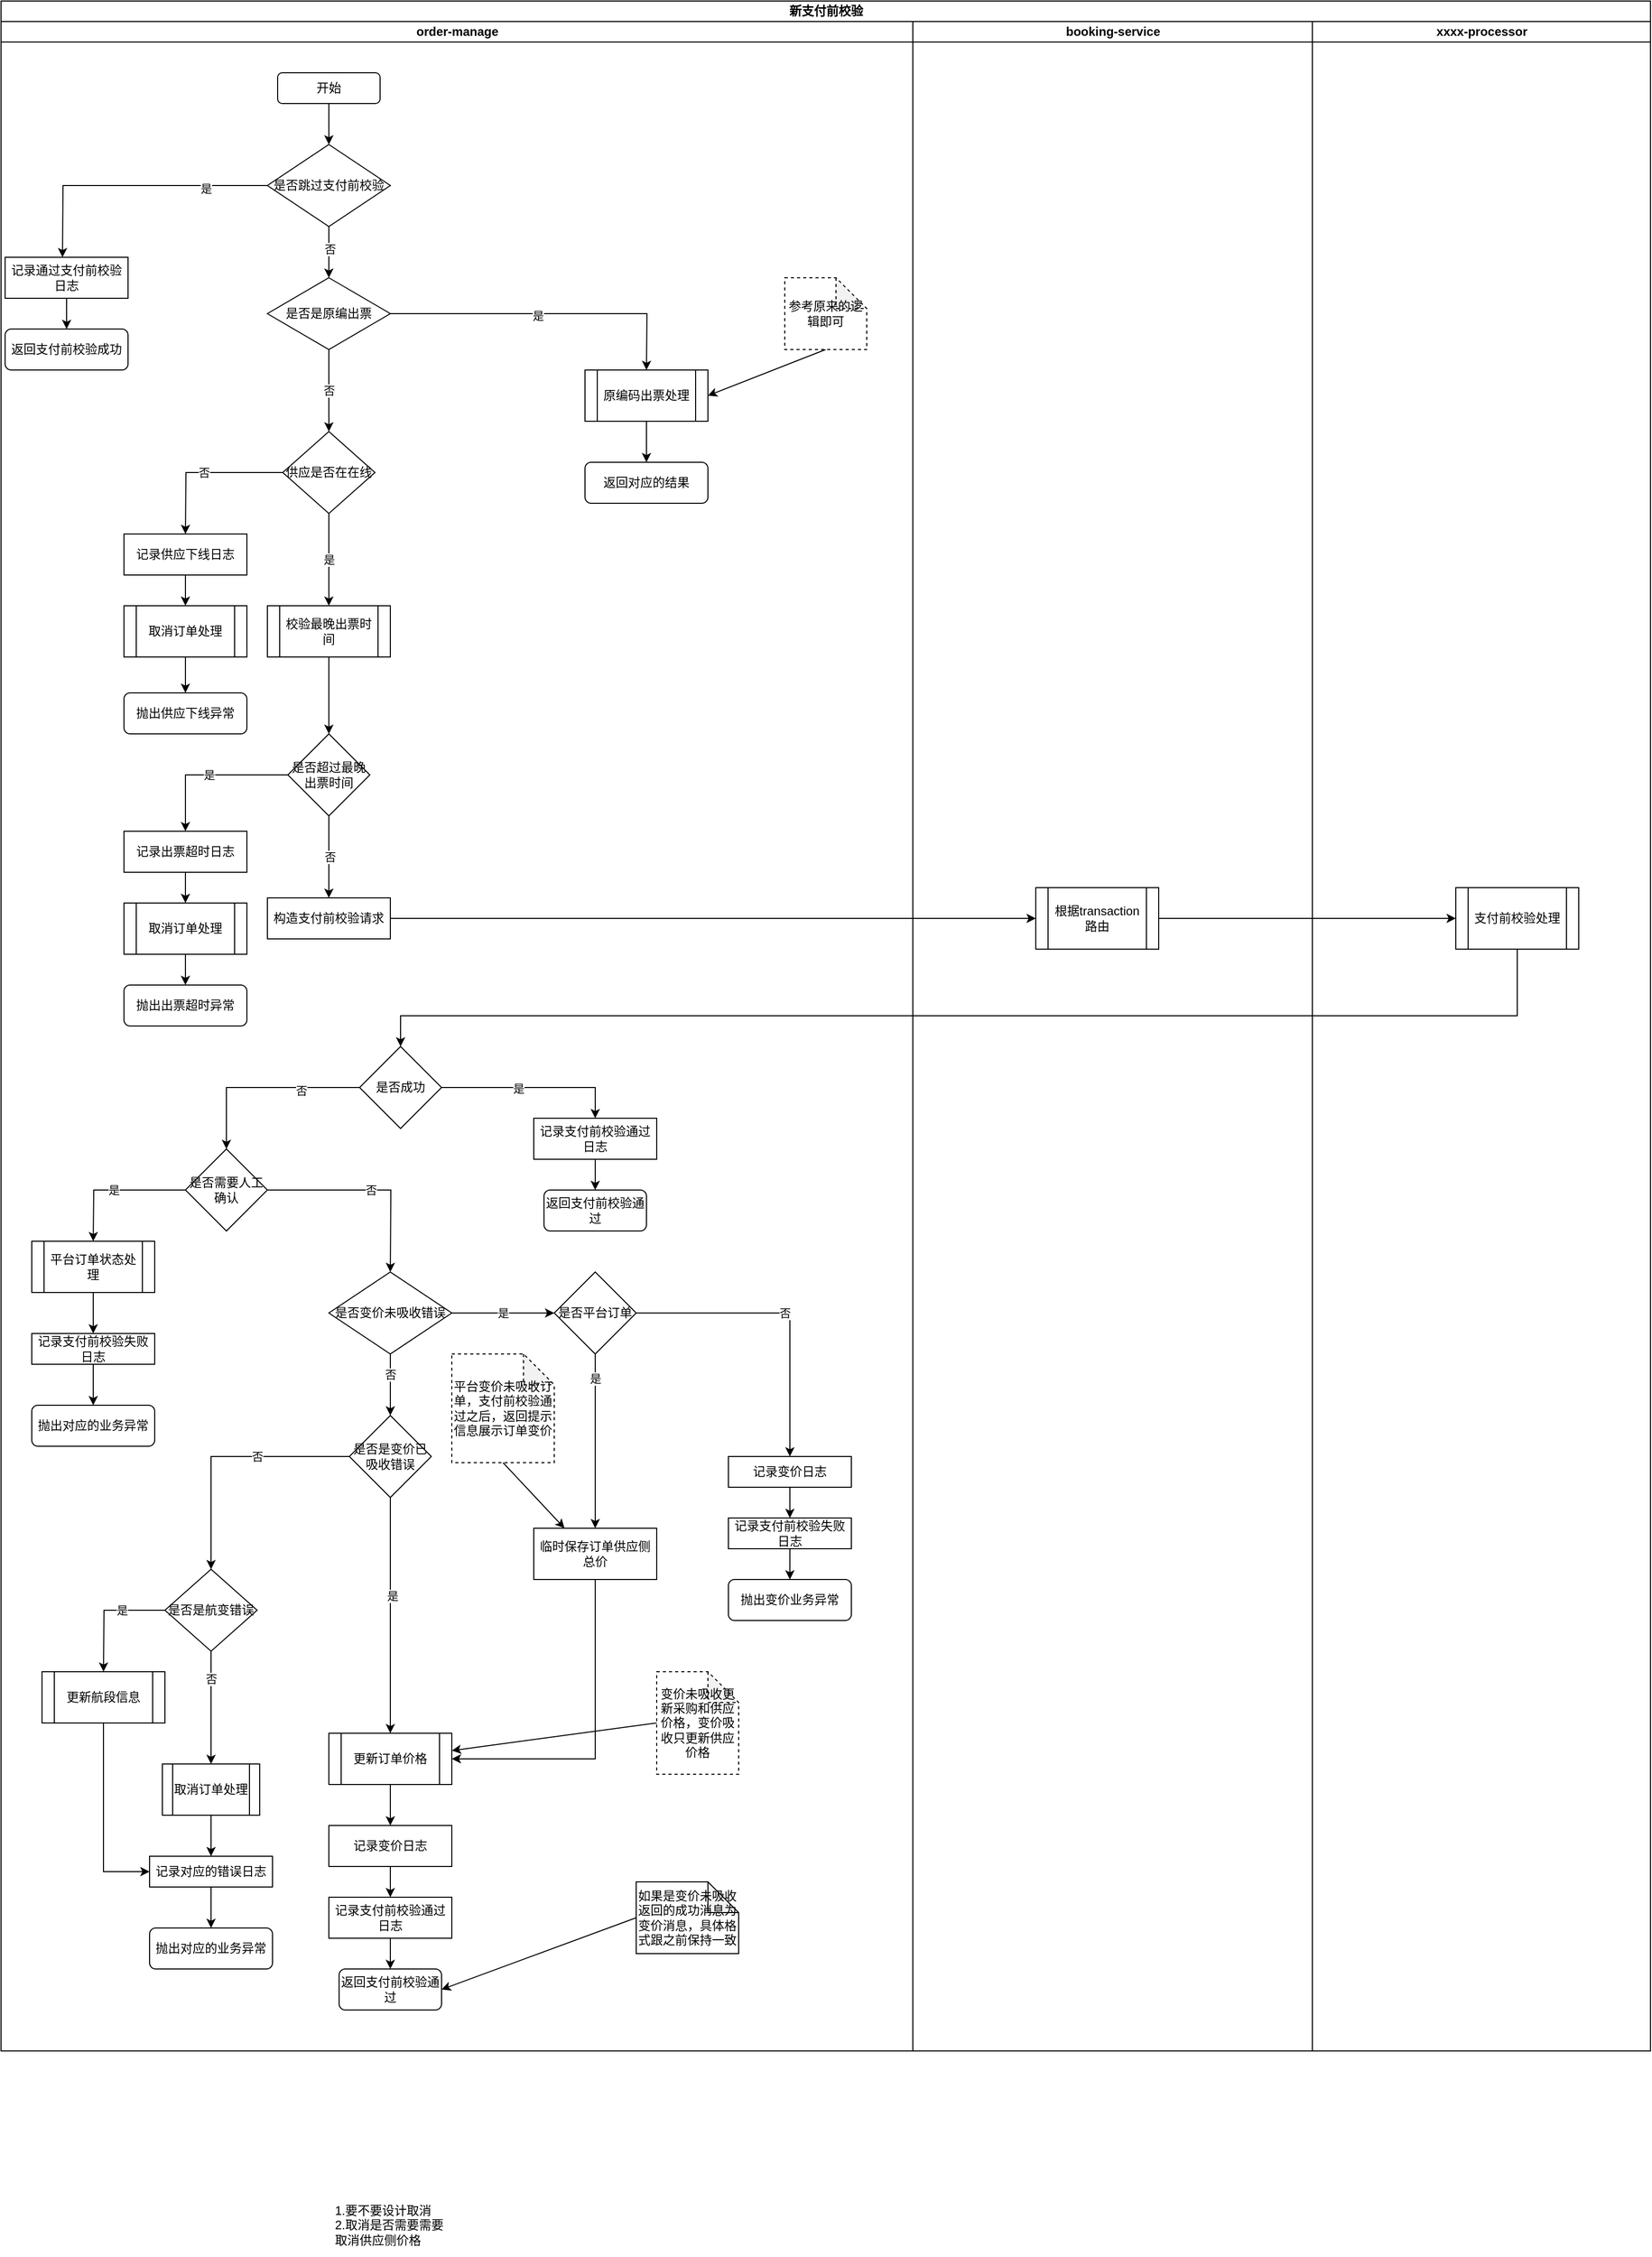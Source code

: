 <mxfile version="21.0.6" type="github" pages="8">
  <diagram name="支付前校验主流程" id="-3oY8U69ml2H9E9dqWh5">
    <mxGraphModel dx="1034" dy="566" grid="1" gridSize="10" guides="1" tooltips="1" connect="1" arrows="1" fold="1" page="1" pageScale="1" pageWidth="827" pageHeight="1169" math="0" shadow="0">
      <root>
        <mxCell id="0" />
        <mxCell id="1" parent="0" />
        <mxCell id="5nTDPpgoF1n0D92lt2fB-5" value="新支付前校验" style="swimlane;childLayout=stackLayout;resizeParent=1;resizeParentMax=0;startSize=20;html=1;" parent="1" vertex="1">
          <mxGeometry x="350" y="150" width="1610" height="2000" as="geometry" />
        </mxCell>
        <mxCell id="5nTDPpgoF1n0D92lt2fB-22" style="edgeStyle=orthogonalEdgeStyle;rounded=0;orthogonalLoop=1;jettySize=auto;html=1;exitX=1;exitY=0.5;exitDx=0;exitDy=0;entryX=0;entryY=0.5;entryDx=0;entryDy=0;" parent="5nTDPpgoF1n0D92lt2fB-5" source="5nTDPpgoF1n0D92lt2fB-21" target="5nTDPpgoF1n0D92lt2fB-23" edge="1">
          <mxGeometry relative="1" as="geometry">
            <mxPoint x="800" y="895" as="targetPoint" />
          </mxGeometry>
        </mxCell>
        <mxCell id="5nTDPpgoF1n0D92lt2fB-26" style="edgeStyle=orthogonalEdgeStyle;rounded=0;orthogonalLoop=1;jettySize=auto;html=1;exitX=0.5;exitY=1;exitDx=0;exitDy=0;" parent="5nTDPpgoF1n0D92lt2fB-5" target="5nTDPpgoF1n0D92lt2fB-27" edge="1">
          <mxGeometry relative="1" as="geometry">
            <mxPoint x="380" y="1015" as="targetPoint" />
            <mxPoint x="1480" y="925" as="sourcePoint" />
            <Array as="points">
              <mxPoint x="1480" y="990" />
              <mxPoint x="390" y="990" />
            </Array>
          </mxGeometry>
        </mxCell>
        <mxCell id="5nTDPpgoF1n0D92lt2fB-6" value="order-manage" style="swimlane;startSize=20;html=1;" parent="5nTDPpgoF1n0D92lt2fB-5" vertex="1">
          <mxGeometry y="20" width="890" height="1980" as="geometry" />
        </mxCell>
        <mxCell id="5nTDPpgoF1n0D92lt2fB-10" style="edgeStyle=orthogonalEdgeStyle;rounded=0;orthogonalLoop=1;jettySize=auto;html=1;exitX=0.5;exitY=1;exitDx=0;exitDy=0;" parent="5nTDPpgoF1n0D92lt2fB-6" source="5nTDPpgoF1n0D92lt2fB-9" edge="1">
          <mxGeometry relative="1" as="geometry">
            <mxPoint x="320" y="120" as="targetPoint" />
          </mxGeometry>
        </mxCell>
        <mxCell id="5nTDPpgoF1n0D92lt2fB-9" value="开始" style="rounded=1;whiteSpace=wrap;html=1;" parent="5nTDPpgoF1n0D92lt2fB-6" vertex="1">
          <mxGeometry x="270" y="50" width="100" height="30" as="geometry" />
        </mxCell>
        <mxCell id="5nTDPpgoF1n0D92lt2fB-12" value="否" style="edgeStyle=orthogonalEdgeStyle;rounded=0;orthogonalLoop=1;jettySize=auto;html=1;exitX=0;exitY=0.5;exitDx=0;exitDy=0;" parent="5nTDPpgoF1n0D92lt2fB-6" source="5nTDPpgoF1n0D92lt2fB-11" edge="1">
          <mxGeometry relative="1" as="geometry">
            <mxPoint x="180" y="500" as="targetPoint" />
          </mxGeometry>
        </mxCell>
        <mxCell id="5nTDPpgoF1n0D92lt2fB-13" value="是" style="edgeStyle=orthogonalEdgeStyle;rounded=0;orthogonalLoop=1;jettySize=auto;html=1;exitX=0.5;exitY=1;exitDx=0;exitDy=0;entryX=0.5;entryY=0;entryDx=0;entryDy=0;" parent="5nTDPpgoF1n0D92lt2fB-6" source="5nTDPpgoF1n0D92lt2fB-11" target="5nTDPpgoF1n0D92lt2fB-14" edge="1">
          <mxGeometry relative="1" as="geometry">
            <mxPoint x="320" y="530" as="targetPoint" />
          </mxGeometry>
        </mxCell>
        <mxCell id="5nTDPpgoF1n0D92lt2fB-11" value="供应是否在在线" style="rhombus;whiteSpace=wrap;html=1;" parent="5nTDPpgoF1n0D92lt2fB-6" vertex="1">
          <mxGeometry x="275" y="400" width="90" height="80" as="geometry" />
        </mxCell>
        <mxCell id="5nTDPpgoF1n0D92lt2fB-15" style="edgeStyle=orthogonalEdgeStyle;rounded=0;orthogonalLoop=1;jettySize=auto;html=1;exitX=0.5;exitY=1;exitDx=0;exitDy=0;entryX=0.5;entryY=0;entryDx=0;entryDy=0;" parent="5nTDPpgoF1n0D92lt2fB-6" source="5nTDPpgoF1n0D92lt2fB-14" target="5nTDPpgoF1n0D92lt2fB-16" edge="1">
          <mxGeometry relative="1" as="geometry">
            <mxPoint x="320" y="620" as="targetPoint" />
          </mxGeometry>
        </mxCell>
        <mxCell id="5nTDPpgoF1n0D92lt2fB-14" value="校验最晚出票时间" style="shape=process;whiteSpace=wrap;html=1;backgroundOutline=1;" parent="5nTDPpgoF1n0D92lt2fB-6" vertex="1">
          <mxGeometry x="260" y="570" width="120" height="50" as="geometry" />
        </mxCell>
        <mxCell id="5nTDPpgoF1n0D92lt2fB-17" value="是" style="edgeStyle=orthogonalEdgeStyle;rounded=0;orthogonalLoop=1;jettySize=auto;html=1;exitX=0;exitY=0.5;exitDx=0;exitDy=0;entryX=0.5;entryY=0;entryDx=0;entryDy=0;" parent="5nTDPpgoF1n0D92lt2fB-6" source="5nTDPpgoF1n0D92lt2fB-16" target="pVrCg7nVss32-KPqxlof-25" edge="1">
          <mxGeometry relative="1" as="geometry">
            <mxPoint x="180" y="785" as="targetPoint" />
          </mxGeometry>
        </mxCell>
        <mxCell id="5nTDPpgoF1n0D92lt2fB-18" value="否" style="edgeStyle=orthogonalEdgeStyle;rounded=0;orthogonalLoop=1;jettySize=auto;html=1;exitX=0.5;exitY=1;exitDx=0;exitDy=0;" parent="5nTDPpgoF1n0D92lt2fB-6" source="5nTDPpgoF1n0D92lt2fB-16" edge="1">
          <mxGeometry relative="1" as="geometry">
            <mxPoint x="320" y="855" as="targetPoint" />
          </mxGeometry>
        </mxCell>
        <mxCell id="5nTDPpgoF1n0D92lt2fB-16" value="是否超过最晚出票时间" style="rhombus;whiteSpace=wrap;html=1;" parent="5nTDPpgoF1n0D92lt2fB-6" vertex="1">
          <mxGeometry x="280" y="695" width="80" height="80" as="geometry" />
        </mxCell>
        <mxCell id="5nTDPpgoF1n0D92lt2fB-21" value="构造支付前校验请求" style="rounded=0;whiteSpace=wrap;html=1;" parent="5nTDPpgoF1n0D92lt2fB-6" vertex="1">
          <mxGeometry x="260" y="855" width="120" height="40" as="geometry" />
        </mxCell>
        <mxCell id="5nTDPpgoF1n0D92lt2fB-28" style="edgeStyle=orthogonalEdgeStyle;rounded=0;orthogonalLoop=1;jettySize=auto;html=1;exitX=0;exitY=0.5;exitDx=0;exitDy=0;entryX=0.5;entryY=0;entryDx=0;entryDy=0;" parent="5nTDPpgoF1n0D92lt2fB-6" source="5nTDPpgoF1n0D92lt2fB-27" target="Jq3luqGkns8-lUVeM0Ta-3" edge="1">
          <mxGeometry relative="1" as="geometry">
            <mxPoint x="220" y="1095" as="targetPoint" />
          </mxGeometry>
        </mxCell>
        <mxCell id="5nTDPpgoF1n0D92lt2fB-29" value="否" style="edgeLabel;html=1;align=center;verticalAlign=middle;resizable=0;points=[];" parent="5nTDPpgoF1n0D92lt2fB-28" vertex="1" connectable="0">
          <mxGeometry x="-0.4" y="3" relative="1" as="geometry">
            <mxPoint as="offset" />
          </mxGeometry>
        </mxCell>
        <mxCell id="pVrCg7nVss32-KPqxlof-36" style="edgeStyle=orthogonalEdgeStyle;rounded=0;orthogonalLoop=1;jettySize=auto;html=1;exitX=1;exitY=0.5;exitDx=0;exitDy=0;" parent="5nTDPpgoF1n0D92lt2fB-6" source="5nTDPpgoF1n0D92lt2fB-27" edge="1">
          <mxGeometry relative="1" as="geometry">
            <mxPoint x="580" y="1070" as="targetPoint" />
            <Array as="points">
              <mxPoint x="580" y="1040" />
            </Array>
          </mxGeometry>
        </mxCell>
        <mxCell id="pVrCg7nVss32-KPqxlof-37" value="是" style="edgeLabel;html=1;align=center;verticalAlign=middle;resizable=0;points=[];" parent="pVrCg7nVss32-KPqxlof-36" vertex="1" connectable="0">
          <mxGeometry x="-0.169" y="-1" relative="1" as="geometry">
            <mxPoint as="offset" />
          </mxGeometry>
        </mxCell>
        <mxCell id="5nTDPpgoF1n0D92lt2fB-27" value="是否成功" style="rhombus;whiteSpace=wrap;html=1;" parent="5nTDPpgoF1n0D92lt2fB-6" vertex="1">
          <mxGeometry x="350" y="1000" width="80" height="80" as="geometry" />
        </mxCell>
        <mxCell id="qbcRCTUUbw-y8gl3gRRv-2" style="edgeStyle=orthogonalEdgeStyle;rounded=0;orthogonalLoop=1;jettySize=auto;html=1;exitX=0.5;exitY=1;exitDx=0;exitDy=0;" parent="5nTDPpgoF1n0D92lt2fB-6" source="qbcRCTUUbw-y8gl3gRRv-1" edge="1">
          <mxGeometry relative="1" as="geometry">
            <mxPoint x="180" y="570" as="targetPoint" />
          </mxGeometry>
        </mxCell>
        <mxCell id="qbcRCTUUbw-y8gl3gRRv-1" value="记录供应下线日志" style="rounded=0;whiteSpace=wrap;html=1;" parent="5nTDPpgoF1n0D92lt2fB-6" vertex="1">
          <mxGeometry x="120" y="500" width="120" height="40" as="geometry" />
        </mxCell>
        <mxCell id="pVrCg7nVss32-KPqxlof-2" style="edgeStyle=none;rounded=0;orthogonalLoop=1;jettySize=auto;html=1;exitX=0.5;exitY=1;exitDx=0;exitDy=0;entryX=0.5;entryY=0;entryDx=0;entryDy=0;" parent="5nTDPpgoF1n0D92lt2fB-6" target="pVrCg7nVss32-KPqxlof-3" edge="1">
          <mxGeometry relative="1" as="geometry">
            <mxPoint x="180" y="650" as="targetPoint" />
            <mxPoint x="180" y="610" as="sourcePoint" />
          </mxGeometry>
        </mxCell>
        <mxCell id="pVrCg7nVss32-KPqxlof-3" value="抛出供应下线异常" style="rounded=1;whiteSpace=wrap;html=1;" parent="5nTDPpgoF1n0D92lt2fB-6" vertex="1">
          <mxGeometry x="120" y="655" width="120" height="40" as="geometry" />
        </mxCell>
        <mxCell id="pVrCg7nVss32-KPqxlof-27" style="edgeStyle=none;rounded=0;orthogonalLoop=1;jettySize=auto;html=1;exitX=0.5;exitY=1;exitDx=0;exitDy=0;" parent="5nTDPpgoF1n0D92lt2fB-6" source="pVrCg7nVss32-KPqxlof-25" edge="1">
          <mxGeometry relative="1" as="geometry">
            <mxPoint x="180" y="860" as="targetPoint" />
          </mxGeometry>
        </mxCell>
        <mxCell id="pVrCg7nVss32-KPqxlof-25" value="记录出票超时日志" style="rounded=0;whiteSpace=wrap;html=1;" parent="5nTDPpgoF1n0D92lt2fB-6" vertex="1">
          <mxGeometry x="120" y="790" width="120" height="40" as="geometry" />
        </mxCell>
        <mxCell id="pVrCg7nVss32-KPqxlof-28" style="edgeStyle=none;rounded=0;orthogonalLoop=1;jettySize=auto;html=1;exitX=0.5;exitY=1;exitDx=0;exitDy=0;entryX=0.5;entryY=0;entryDx=0;entryDy=0;" parent="5nTDPpgoF1n0D92lt2fB-6" target="pVrCg7nVss32-KPqxlof-29" edge="1">
          <mxGeometry relative="1" as="geometry">
            <mxPoint x="180" y="930" as="targetPoint" />
            <mxPoint x="180" y="900" as="sourcePoint" />
          </mxGeometry>
        </mxCell>
        <mxCell id="pVrCg7nVss32-KPqxlof-29" value="抛出出票超时异常" style="rounded=1;whiteSpace=wrap;html=1;" parent="5nTDPpgoF1n0D92lt2fB-6" vertex="1">
          <mxGeometry x="120" y="940" width="120" height="40" as="geometry" />
        </mxCell>
        <mxCell id="Jq3luqGkns8-lUVeM0Ta-1" value="取消订单处理" style="shape=process;whiteSpace=wrap;html=1;backgroundOutline=1;" parent="5nTDPpgoF1n0D92lt2fB-6" vertex="1">
          <mxGeometry x="120" y="570" width="120" height="50" as="geometry" />
        </mxCell>
        <mxCell id="Jq3luqGkns8-lUVeM0Ta-2" value="取消订单处理" style="shape=process;whiteSpace=wrap;html=1;backgroundOutline=1;" parent="5nTDPpgoF1n0D92lt2fB-6" vertex="1">
          <mxGeometry x="120" y="860" width="120" height="50" as="geometry" />
        </mxCell>
        <mxCell id="Jq3luqGkns8-lUVeM0Ta-5" value="是" style="edgeStyle=orthogonalEdgeStyle;rounded=0;orthogonalLoop=1;jettySize=auto;html=1;exitX=0;exitY=0.5;exitDx=0;exitDy=0;" parent="5nTDPpgoF1n0D92lt2fB-6" source="Jq3luqGkns8-lUVeM0Ta-3" edge="1">
          <mxGeometry relative="1" as="geometry">
            <mxPoint x="90" y="1190" as="targetPoint" />
          </mxGeometry>
        </mxCell>
        <mxCell id="MYEh1pIcEnBHvjVPmqZJ-8" value="否" style="edgeStyle=orthogonalEdgeStyle;rounded=0;orthogonalLoop=1;jettySize=auto;html=1;exitX=1;exitY=0.5;exitDx=0;exitDy=0;" parent="5nTDPpgoF1n0D92lt2fB-6" source="Jq3luqGkns8-lUVeM0Ta-3" edge="1">
          <mxGeometry relative="1" as="geometry">
            <mxPoint x="380" y="1220" as="targetPoint" />
          </mxGeometry>
        </mxCell>
        <mxCell id="Jq3luqGkns8-lUVeM0Ta-3" value="是否需要人工确认" style="rhombus;whiteSpace=wrap;html=1;" parent="5nTDPpgoF1n0D92lt2fB-6" vertex="1">
          <mxGeometry x="180" y="1100" width="80" height="80" as="geometry" />
        </mxCell>
        <mxCell id="MYEh1pIcEnBHvjVPmqZJ-9" style="edgeStyle=orthogonalEdgeStyle;rounded=0;orthogonalLoop=1;jettySize=auto;html=1;exitX=0.5;exitY=1;exitDx=0;exitDy=0;entryX=0.5;entryY=0;entryDx=0;entryDy=0;" parent="5nTDPpgoF1n0D92lt2fB-6" source="MYEh1pIcEnBHvjVPmqZJ-1" edge="1">
          <mxGeometry relative="1" as="geometry">
            <mxPoint x="90" y="1280" as="targetPoint" />
          </mxGeometry>
        </mxCell>
        <mxCell id="MYEh1pIcEnBHvjVPmqZJ-1" value="平台订单状态处理" style="shape=process;whiteSpace=wrap;html=1;backgroundOutline=1;" parent="5nTDPpgoF1n0D92lt2fB-6" vertex="1">
          <mxGeometry x="30" y="1190" width="120" height="50" as="geometry" />
        </mxCell>
        <mxCell id="MYEh1pIcEnBHvjVPmqZJ-4" value="抛出对应的业务异常" style="rounded=1;whiteSpace=wrap;html=1;" parent="5nTDPpgoF1n0D92lt2fB-6" vertex="1">
          <mxGeometry x="30" y="1350" width="120" height="40" as="geometry" />
        </mxCell>
        <mxCell id="MYEh1pIcEnBHvjVPmqZJ-6" style="edgeStyle=orthogonalEdgeStyle;rounded=0;orthogonalLoop=1;jettySize=auto;html=1;exitX=0.5;exitY=1;exitDx=0;exitDy=0;" parent="5nTDPpgoF1n0D92lt2fB-6" source="MYEh1pIcEnBHvjVPmqZJ-5" edge="1">
          <mxGeometry relative="1" as="geometry">
            <mxPoint x="580" y="1140" as="targetPoint" />
          </mxGeometry>
        </mxCell>
        <mxCell id="MYEh1pIcEnBHvjVPmqZJ-5" value="记录支付前校验通过日志" style="rounded=0;whiteSpace=wrap;html=1;" parent="5nTDPpgoF1n0D92lt2fB-6" vertex="1">
          <mxGeometry x="520" y="1070" width="120" height="40" as="geometry" />
        </mxCell>
        <mxCell id="MYEh1pIcEnBHvjVPmqZJ-7" value="返回支付前校验通过" style="rounded=1;whiteSpace=wrap;html=1;" parent="5nTDPpgoF1n0D92lt2fB-6" vertex="1">
          <mxGeometry x="530" y="1140" width="100" height="40" as="geometry" />
        </mxCell>
        <mxCell id="MYEh1pIcEnBHvjVPmqZJ-15" style="edgeStyle=orthogonalEdgeStyle;rounded=0;orthogonalLoop=1;jettySize=auto;html=1;exitX=0.5;exitY=1;exitDx=0;exitDy=0;" parent="5nTDPpgoF1n0D92lt2fB-6" source="MYEh1pIcEnBHvjVPmqZJ-12" edge="1">
          <mxGeometry relative="1" as="geometry">
            <mxPoint x="380" y="1360" as="targetPoint" />
          </mxGeometry>
        </mxCell>
        <mxCell id="MYEh1pIcEnBHvjVPmqZJ-18" value="否" style="edgeLabel;html=1;align=center;verticalAlign=middle;resizable=0;points=[];" parent="MYEh1pIcEnBHvjVPmqZJ-15" vertex="1" connectable="0">
          <mxGeometry x="-0.333" relative="1" as="geometry">
            <mxPoint as="offset" />
          </mxGeometry>
        </mxCell>
        <mxCell id="MYEh1pIcEnBHvjVPmqZJ-17" value="是" style="edgeStyle=orthogonalEdgeStyle;rounded=0;orthogonalLoop=1;jettySize=auto;html=1;exitX=1;exitY=0.5;exitDx=0;exitDy=0;entryX=0;entryY=0.5;entryDx=0;entryDy=0;" parent="5nTDPpgoF1n0D92lt2fB-6" source="MYEh1pIcEnBHvjVPmqZJ-12" target="MYEh1pIcEnBHvjVPmqZJ-16" edge="1">
          <mxGeometry relative="1" as="geometry" />
        </mxCell>
        <mxCell id="MYEh1pIcEnBHvjVPmqZJ-12" value="是否变价未吸收错误" style="rhombus;whiteSpace=wrap;html=1;" parent="5nTDPpgoF1n0D92lt2fB-6" vertex="1">
          <mxGeometry x="320" y="1220" width="120" height="80" as="geometry" />
        </mxCell>
        <mxCell id="MYEh1pIcEnBHvjVPmqZJ-14" style="edgeStyle=orthogonalEdgeStyle;rounded=0;orthogonalLoop=1;jettySize=auto;html=1;exitX=0.5;exitY=1;exitDx=0;exitDy=0;entryX=0.5;entryY=0;entryDx=0;entryDy=0;" parent="5nTDPpgoF1n0D92lt2fB-6" source="MYEh1pIcEnBHvjVPmqZJ-13" target="MYEh1pIcEnBHvjVPmqZJ-4" edge="1">
          <mxGeometry relative="1" as="geometry" />
        </mxCell>
        <mxCell id="MYEh1pIcEnBHvjVPmqZJ-13" value="记录支付前校验失败日志" style="rounded=0;whiteSpace=wrap;html=1;" parent="5nTDPpgoF1n0D92lt2fB-6" vertex="1">
          <mxGeometry x="30" y="1280" width="120" height="30" as="geometry" />
        </mxCell>
        <mxCell id="MYEh1pIcEnBHvjVPmqZJ-19" style="edgeStyle=orthogonalEdgeStyle;rounded=0;orthogonalLoop=1;jettySize=auto;html=1;exitX=0.5;exitY=1;exitDx=0;exitDy=0;" parent="5nTDPpgoF1n0D92lt2fB-6" source="MYEh1pIcEnBHvjVPmqZJ-16" edge="1">
          <mxGeometry relative="1" as="geometry">
            <mxPoint x="580" y="1470" as="targetPoint" />
          </mxGeometry>
        </mxCell>
        <mxCell id="MYEh1pIcEnBHvjVPmqZJ-24" value="是" style="edgeLabel;html=1;align=center;verticalAlign=middle;resizable=0;points=[];" parent="MYEh1pIcEnBHvjVPmqZJ-19" vertex="1" connectable="0">
          <mxGeometry x="-0.724" y="-3" relative="1" as="geometry">
            <mxPoint x="3" as="offset" />
          </mxGeometry>
        </mxCell>
        <mxCell id="Rd4VLdxQ8b3KFPyCuCR2-1" value="否" style="edgeStyle=orthogonalEdgeStyle;rounded=0;orthogonalLoop=1;jettySize=auto;html=1;exitX=1;exitY=0.5;exitDx=0;exitDy=0;" parent="5nTDPpgoF1n0D92lt2fB-6" source="MYEh1pIcEnBHvjVPmqZJ-16" edge="1" target="Rd4VLdxQ8b3KFPyCuCR2-62">
          <mxGeometry relative="1" as="geometry">
            <mxPoint x="770" y="1320" as="targetPoint" />
          </mxGeometry>
        </mxCell>
        <mxCell id="MYEh1pIcEnBHvjVPmqZJ-16" value="是否平台订单" style="rhombus;whiteSpace=wrap;html=1;" parent="5nTDPpgoF1n0D92lt2fB-6" vertex="1">
          <mxGeometry x="540" y="1220" width="80" height="80" as="geometry" />
        </mxCell>
        <mxCell id="MYEh1pIcEnBHvjVPmqZJ-21" style="edgeStyle=orthogonalEdgeStyle;rounded=0;orthogonalLoop=1;jettySize=auto;html=1;exitX=0.5;exitY=1;exitDx=0;exitDy=0;" parent="5nTDPpgoF1n0D92lt2fB-6" source="MYEh1pIcEnBHvjVPmqZJ-20" edge="1">
          <mxGeometry relative="1" as="geometry">
            <mxPoint x="380" y="1760" as="targetPoint" />
          </mxGeometry>
        </mxCell>
        <mxCell id="MYEh1pIcEnBHvjVPmqZJ-20" value="更新订单价格" style="shape=process;whiteSpace=wrap;html=1;backgroundOutline=1;" parent="5nTDPpgoF1n0D92lt2fB-6" vertex="1">
          <mxGeometry x="320" y="1670" width="120" height="50" as="geometry" />
        </mxCell>
        <mxCell id="MYEh1pIcEnBHvjVPmqZJ-23" style="edgeStyle=orthogonalEdgeStyle;rounded=0;orthogonalLoop=1;jettySize=auto;html=1;exitX=0.5;exitY=1;exitDx=0;exitDy=0;" parent="5nTDPpgoF1n0D92lt2fB-6" source="MYEh1pIcEnBHvjVPmqZJ-22" edge="1">
          <mxGeometry relative="1" as="geometry">
            <mxPoint x="380" y="1830" as="targetPoint" />
          </mxGeometry>
        </mxCell>
        <mxCell id="MYEh1pIcEnBHvjVPmqZJ-22" value="记录变价日志" style="rounded=0;whiteSpace=wrap;html=1;" parent="5nTDPpgoF1n0D92lt2fB-6" vertex="1">
          <mxGeometry x="320" y="1760" width="120" height="40" as="geometry" />
        </mxCell>
        <mxCell id="MYEh1pIcEnBHvjVPmqZJ-26" style="edgeStyle=orthogonalEdgeStyle;rounded=0;orthogonalLoop=1;jettySize=auto;html=1;exitX=0.5;exitY=1;exitDx=0;exitDy=0;entryX=0.5;entryY=0;entryDx=0;entryDy=0;" parent="5nTDPpgoF1n0D92lt2fB-6" source="MYEh1pIcEnBHvjVPmqZJ-25" target="MYEh1pIcEnBHvjVPmqZJ-20" edge="1">
          <mxGeometry relative="1" as="geometry">
            <Array as="points">
              <mxPoint x="380" y="1470" />
              <mxPoint x="380" y="1470" />
            </Array>
          </mxGeometry>
        </mxCell>
        <mxCell id="MYEh1pIcEnBHvjVPmqZJ-27" value="是" style="edgeLabel;html=1;align=center;verticalAlign=middle;resizable=0;points=[];" parent="MYEh1pIcEnBHvjVPmqZJ-26" vertex="1" connectable="0">
          <mxGeometry x="-0.167" y="2" relative="1" as="geometry">
            <mxPoint as="offset" />
          </mxGeometry>
        </mxCell>
        <mxCell id="fiq5RMS-TuSx02vXCmrR-4" style="edgeStyle=orthogonalEdgeStyle;rounded=0;orthogonalLoop=1;jettySize=auto;html=1;exitX=0;exitY=0.5;exitDx=0;exitDy=0;entryX=0.5;entryY=0;entryDx=0;entryDy=0;" parent="5nTDPpgoF1n0D92lt2fB-6" source="MYEh1pIcEnBHvjVPmqZJ-25" target="fiq5RMS-TuSx02vXCmrR-3" edge="1">
          <mxGeometry relative="1" as="geometry">
            <mxPoint x="200" y="1510" as="targetPoint" />
          </mxGeometry>
        </mxCell>
        <mxCell id="fiq5RMS-TuSx02vXCmrR-5" value="否" style="edgeLabel;html=1;align=center;verticalAlign=middle;resizable=0;points=[];" parent="fiq5RMS-TuSx02vXCmrR-4" vertex="1" connectable="0">
          <mxGeometry x="-0.264" relative="1" as="geometry">
            <mxPoint as="offset" />
          </mxGeometry>
        </mxCell>
        <mxCell id="MYEh1pIcEnBHvjVPmqZJ-25" value="是否是变价已吸收错误" style="rhombus;whiteSpace=wrap;html=1;" parent="5nTDPpgoF1n0D92lt2fB-6" vertex="1">
          <mxGeometry x="340" y="1360" width="80" height="80" as="geometry" />
        </mxCell>
        <mxCell id="MYEh1pIcEnBHvjVPmqZJ-30" style="edgeStyle=orthogonalEdgeStyle;rounded=0;orthogonalLoop=1;jettySize=auto;html=1;exitX=0.5;exitY=1;exitDx=0;exitDy=0;" parent="5nTDPpgoF1n0D92lt2fB-6" source="MYEh1pIcEnBHvjVPmqZJ-31" edge="1">
          <mxGeometry relative="1" as="geometry">
            <mxPoint x="380" y="1900" as="targetPoint" />
          </mxGeometry>
        </mxCell>
        <mxCell id="MYEh1pIcEnBHvjVPmqZJ-31" value="记录支付前校验通过日志" style="rounded=0;whiteSpace=wrap;html=1;" parent="5nTDPpgoF1n0D92lt2fB-6" vertex="1">
          <mxGeometry x="320" y="1830" width="120" height="40" as="geometry" />
        </mxCell>
        <mxCell id="MYEh1pIcEnBHvjVPmqZJ-32" value="返回支付前校验通过" style="rounded=1;whiteSpace=wrap;html=1;" parent="5nTDPpgoF1n0D92lt2fB-6" vertex="1">
          <mxGeometry x="330" y="1900" width="100" height="40" as="geometry" />
        </mxCell>
        <mxCell id="Rd4VLdxQ8b3KFPyCuCR2-63" style="edgeStyle=orthogonalEdgeStyle;rounded=0;orthogonalLoop=1;jettySize=auto;html=1;exitX=0.5;exitY=1;exitDx=0;exitDy=0;" parent="5nTDPpgoF1n0D92lt2fB-6" source="Rd4VLdxQ8b3KFPyCuCR2-62" edge="1">
          <mxGeometry relative="1" as="geometry">
            <mxPoint x="770" y="1460" as="targetPoint" />
          </mxGeometry>
        </mxCell>
        <mxCell id="Rd4VLdxQ8b3KFPyCuCR2-62" value="记录变价日志" style="rounded=0;whiteSpace=wrap;html=1;" parent="5nTDPpgoF1n0D92lt2fB-6" vertex="1">
          <mxGeometry x="710" y="1400" width="120" height="30" as="geometry" />
        </mxCell>
        <mxCell id="Rd4VLdxQ8b3KFPyCuCR2-65" style="edgeStyle=orthogonalEdgeStyle;rounded=0;orthogonalLoop=1;jettySize=auto;html=1;exitX=0.5;exitY=1;exitDx=0;exitDy=0;" parent="5nTDPpgoF1n0D92lt2fB-6" source="Rd4VLdxQ8b3KFPyCuCR2-64" edge="1">
          <mxGeometry relative="1" as="geometry">
            <mxPoint x="770" y="1520" as="targetPoint" />
          </mxGeometry>
        </mxCell>
        <mxCell id="Rd4VLdxQ8b3KFPyCuCR2-64" value="记录支付前校验失败日志" style="rounded=0;whiteSpace=wrap;html=1;" parent="5nTDPpgoF1n0D92lt2fB-6" vertex="1">
          <mxGeometry x="710" y="1460" width="120" height="30" as="geometry" />
        </mxCell>
        <mxCell id="Rd4VLdxQ8b3KFPyCuCR2-66" value="抛出变价业务异常" style="rounded=1;whiteSpace=wrap;html=1;" parent="5nTDPpgoF1n0D92lt2fB-6" vertex="1">
          <mxGeometry x="710" y="1520" width="120" height="40" as="geometry" />
        </mxCell>
        <mxCell id="fiq5RMS-TuSx02vXCmrR-16" style="edgeStyle=orthogonalEdgeStyle;rounded=0;orthogonalLoop=1;jettySize=auto;html=1;exitX=0.5;exitY=1;exitDx=0;exitDy=0;entryX=0.5;entryY=0;entryDx=0;entryDy=0;" parent="5nTDPpgoF1n0D92lt2fB-6" source="SSOm8pihenWJKR16HNwk-1" target="fiq5RMS-TuSx02vXCmrR-12" edge="1">
          <mxGeometry relative="1" as="geometry" />
        </mxCell>
        <mxCell id="SSOm8pihenWJKR16HNwk-1" value="取消订单处理" style="shape=process;whiteSpace=wrap;html=1;backgroundOutline=1;" parent="5nTDPpgoF1n0D92lt2fB-6" vertex="1">
          <mxGeometry x="157.5" y="1700" width="95" height="50" as="geometry" />
        </mxCell>
        <mxCell id="fiq5RMS-TuSx02vXCmrR-7" style="edgeStyle=orthogonalEdgeStyle;rounded=0;orthogonalLoop=1;jettySize=auto;html=1;exitX=0;exitY=0.5;exitDx=0;exitDy=0;" parent="5nTDPpgoF1n0D92lt2fB-6" source="fiq5RMS-TuSx02vXCmrR-3" edge="1">
          <mxGeometry relative="1" as="geometry">
            <mxPoint x="100" y="1610" as="targetPoint" />
          </mxGeometry>
        </mxCell>
        <mxCell id="fiq5RMS-TuSx02vXCmrR-10" value="是" style="edgeLabel;html=1;align=center;verticalAlign=middle;resizable=0;points=[];" parent="fiq5RMS-TuSx02vXCmrR-7" vertex="1" connectable="0">
          <mxGeometry x="-0.3" relative="1" as="geometry">
            <mxPoint as="offset" />
          </mxGeometry>
        </mxCell>
        <mxCell id="fiq5RMS-TuSx02vXCmrR-9" style="edgeStyle=orthogonalEdgeStyle;rounded=0;orthogonalLoop=1;jettySize=auto;html=1;exitX=0.5;exitY=1;exitDx=0;exitDy=0;" parent="5nTDPpgoF1n0D92lt2fB-6" source="fiq5RMS-TuSx02vXCmrR-3" edge="1">
          <mxGeometry relative="1" as="geometry">
            <mxPoint x="205" y="1700" as="targetPoint" />
          </mxGeometry>
        </mxCell>
        <mxCell id="fiq5RMS-TuSx02vXCmrR-46" value="否" style="edgeLabel;html=1;align=center;verticalAlign=middle;resizable=0;points=[];" parent="fiq5RMS-TuSx02vXCmrR-9" vertex="1" connectable="0">
          <mxGeometry x="-0.509" relative="1" as="geometry">
            <mxPoint as="offset" />
          </mxGeometry>
        </mxCell>
        <mxCell id="fiq5RMS-TuSx02vXCmrR-3" value="是否是航变错误" style="rhombus;whiteSpace=wrap;html=1;" parent="5nTDPpgoF1n0D92lt2fB-6" vertex="1">
          <mxGeometry x="160" y="1510" width="90" height="80" as="geometry" />
        </mxCell>
        <mxCell id="fiq5RMS-TuSx02vXCmrR-17" style="edgeStyle=orthogonalEdgeStyle;rounded=0;orthogonalLoop=1;jettySize=auto;html=1;exitX=0.5;exitY=1;exitDx=0;exitDy=0;entryX=0;entryY=0.5;entryDx=0;entryDy=0;" parent="5nTDPpgoF1n0D92lt2fB-6" source="fiq5RMS-TuSx02vXCmrR-8" target="fiq5RMS-TuSx02vXCmrR-12" edge="1">
          <mxGeometry relative="1" as="geometry" />
        </mxCell>
        <mxCell id="fiq5RMS-TuSx02vXCmrR-8" value="更新航段信息" style="shape=process;whiteSpace=wrap;html=1;backgroundOutline=1;" parent="5nTDPpgoF1n0D92lt2fB-6" vertex="1">
          <mxGeometry x="40" y="1610" width="120" height="50" as="geometry" />
        </mxCell>
        <mxCell id="fiq5RMS-TuSx02vXCmrR-11" style="edgeStyle=orthogonalEdgeStyle;rounded=0;orthogonalLoop=1;jettySize=auto;html=1;exitX=0.5;exitY=1;exitDx=0;exitDy=0;" parent="5nTDPpgoF1n0D92lt2fB-6" source="fiq5RMS-TuSx02vXCmrR-12" edge="1">
          <mxGeometry relative="1" as="geometry">
            <mxPoint x="205" y="1860" as="targetPoint" />
          </mxGeometry>
        </mxCell>
        <mxCell id="fiq5RMS-TuSx02vXCmrR-12" value="记录对应的错误日志" style="rounded=0;whiteSpace=wrap;html=1;" parent="5nTDPpgoF1n0D92lt2fB-6" vertex="1">
          <mxGeometry x="145" y="1790" width="120" height="30" as="geometry" />
        </mxCell>
        <mxCell id="fiq5RMS-TuSx02vXCmrR-13" value="抛出对应的业务异常" style="rounded=1;whiteSpace=wrap;html=1;" parent="5nTDPpgoF1n0D92lt2fB-6" vertex="1">
          <mxGeometry x="145" y="1860" width="120" height="40" as="geometry" />
        </mxCell>
        <mxCell id="fiq5RMS-TuSx02vXCmrR-19" style="rounded=0;orthogonalLoop=1;jettySize=auto;html=1;exitX=0;exitY=0.5;exitDx=0;exitDy=0;exitPerimeter=0;" parent="5nTDPpgoF1n0D92lt2fB-6" source="fiq5RMS-TuSx02vXCmrR-18" target="MYEh1pIcEnBHvjVPmqZJ-20" edge="1">
          <mxGeometry relative="1" as="geometry" />
        </mxCell>
        <mxCell id="fiq5RMS-TuSx02vXCmrR-18" value="变价未吸收更新采购和供应价格，变价吸收只更新供应价格" style="shape=note;whiteSpace=wrap;html=1;backgroundOutline=1;darkOpacity=0.05;dashed=1;" parent="5nTDPpgoF1n0D92lt2fB-6" vertex="1">
          <mxGeometry x="640" y="1610" width="80" height="100" as="geometry" />
        </mxCell>
        <mxCell id="fiq5RMS-TuSx02vXCmrR-21" style="rounded=0;orthogonalLoop=1;jettySize=auto;html=1;exitX=0;exitY=0.5;exitDx=0;exitDy=0;exitPerimeter=0;entryX=1;entryY=0.5;entryDx=0;entryDy=0;" parent="5nTDPpgoF1n0D92lt2fB-6" source="fiq5RMS-TuSx02vXCmrR-20" target="MYEh1pIcEnBHvjVPmqZJ-32" edge="1">
          <mxGeometry relative="1" as="geometry" />
        </mxCell>
        <mxCell id="fiq5RMS-TuSx02vXCmrR-20" value="如果是变价未吸收返回的成功消息为变价消息，具体格式跟之前保持一致" style="shape=note;whiteSpace=wrap;html=1;backgroundOutline=1;darkOpacity=0.05;" parent="5nTDPpgoF1n0D92lt2fB-6" vertex="1">
          <mxGeometry x="620" y="1815" width="100" height="70" as="geometry" />
        </mxCell>
        <mxCell id="fiq5RMS-TuSx02vXCmrR-23" style="edgeStyle=orthogonalEdgeStyle;rounded=0;orthogonalLoop=1;jettySize=auto;html=1;exitX=0.5;exitY=1;exitDx=0;exitDy=0;entryX=1;entryY=0.5;entryDx=0;entryDy=0;" parent="5nTDPpgoF1n0D92lt2fB-6" source="fiq5RMS-TuSx02vXCmrR-22" target="MYEh1pIcEnBHvjVPmqZJ-20" edge="1">
          <mxGeometry relative="1" as="geometry" />
        </mxCell>
        <mxCell id="fiq5RMS-TuSx02vXCmrR-22" value="临时保存订单供应侧总价" style="rounded=0;whiteSpace=wrap;html=1;" parent="5nTDPpgoF1n0D92lt2fB-6" vertex="1">
          <mxGeometry x="520" y="1470" width="120" height="50" as="geometry" />
        </mxCell>
        <mxCell id="fiq5RMS-TuSx02vXCmrR-25" style="rounded=0;orthogonalLoop=1;jettySize=auto;html=1;exitX=0.5;exitY=1;exitDx=0;exitDy=0;exitPerimeter=0;entryX=0.25;entryY=0;entryDx=0;entryDy=0;" parent="5nTDPpgoF1n0D92lt2fB-6" source="fiq5RMS-TuSx02vXCmrR-24" target="fiq5RMS-TuSx02vXCmrR-22" edge="1">
          <mxGeometry relative="1" as="geometry" />
        </mxCell>
        <mxCell id="fiq5RMS-TuSx02vXCmrR-24" value="平台变价未吸收订单，支付前校验通过之后，返回提示信息展示订单变价" style="shape=note;whiteSpace=wrap;html=1;backgroundOutline=1;darkOpacity=0.05;dashed=1;" parent="5nTDPpgoF1n0D92lt2fB-6" vertex="1">
          <mxGeometry x="440" y="1300" width="100" height="106" as="geometry" />
        </mxCell>
        <mxCell id="fiq5RMS-TuSx02vXCmrR-29" style="edgeStyle=orthogonalEdgeStyle;rounded=0;orthogonalLoop=1;jettySize=auto;html=1;exitX=0.5;exitY=1;exitDx=0;exitDy=0;" parent="5nTDPpgoF1n0D92lt2fB-6" source="fiq5RMS-TuSx02vXCmrR-27" edge="1">
          <mxGeometry relative="1" as="geometry">
            <mxPoint x="320" y="250" as="targetPoint" />
          </mxGeometry>
        </mxCell>
        <mxCell id="fiq5RMS-TuSx02vXCmrR-34" value="否" style="edgeLabel;html=1;align=center;verticalAlign=middle;resizable=0;points=[];" parent="fiq5RMS-TuSx02vXCmrR-29" vertex="1" connectable="0">
          <mxGeometry x="-0.12" y="1" relative="1" as="geometry">
            <mxPoint as="offset" />
          </mxGeometry>
        </mxCell>
        <mxCell id="fiq5RMS-TuSx02vXCmrR-30" style="edgeStyle=orthogonalEdgeStyle;rounded=0;orthogonalLoop=1;jettySize=auto;html=1;exitX=0;exitY=0.5;exitDx=0;exitDy=0;" parent="5nTDPpgoF1n0D92lt2fB-6" source="fiq5RMS-TuSx02vXCmrR-27" edge="1">
          <mxGeometry relative="1" as="geometry">
            <mxPoint x="60" y="230" as="targetPoint" />
          </mxGeometry>
        </mxCell>
        <mxCell id="fiq5RMS-TuSx02vXCmrR-33" value="是" style="edgeLabel;html=1;align=center;verticalAlign=middle;resizable=0;points=[];" parent="fiq5RMS-TuSx02vXCmrR-30" vertex="1" connectable="0">
          <mxGeometry x="-0.556" y="3" relative="1" as="geometry">
            <mxPoint as="offset" />
          </mxGeometry>
        </mxCell>
        <mxCell id="fiq5RMS-TuSx02vXCmrR-27" value="是否跳过支付前校验" style="rhombus;whiteSpace=wrap;html=1;" parent="5nTDPpgoF1n0D92lt2fB-6" vertex="1">
          <mxGeometry x="260" y="120" width="120" height="80" as="geometry" />
        </mxCell>
        <mxCell id="fiq5RMS-TuSx02vXCmrR-32" value="否" style="edgeStyle=orthogonalEdgeStyle;rounded=0;orthogonalLoop=1;jettySize=auto;html=1;exitX=0.5;exitY=1;exitDx=0;exitDy=0;entryX=0.5;entryY=0;entryDx=0;entryDy=0;" parent="5nTDPpgoF1n0D92lt2fB-6" source="fiq5RMS-TuSx02vXCmrR-31" target="5nTDPpgoF1n0D92lt2fB-11" edge="1">
          <mxGeometry relative="1" as="geometry" />
        </mxCell>
        <mxCell id="fiq5RMS-TuSx02vXCmrR-35" style="edgeStyle=orthogonalEdgeStyle;rounded=0;orthogonalLoop=1;jettySize=auto;html=1;exitX=1;exitY=0.5;exitDx=0;exitDy=0;" parent="5nTDPpgoF1n0D92lt2fB-6" source="fiq5RMS-TuSx02vXCmrR-31" edge="1">
          <mxGeometry relative="1" as="geometry">
            <mxPoint x="630" y="340" as="targetPoint" />
          </mxGeometry>
        </mxCell>
        <mxCell id="fiq5RMS-TuSx02vXCmrR-36" value="是" style="edgeLabel;html=1;align=center;verticalAlign=middle;resizable=0;points=[];" parent="fiq5RMS-TuSx02vXCmrR-35" vertex="1" connectable="0">
          <mxGeometry x="-0.062" y="-2" relative="1" as="geometry">
            <mxPoint as="offset" />
          </mxGeometry>
        </mxCell>
        <mxCell id="fiq5RMS-TuSx02vXCmrR-31" value="是否是原编出票" style="rhombus;whiteSpace=wrap;html=1;" parent="5nTDPpgoF1n0D92lt2fB-6" vertex="1">
          <mxGeometry x="260" y="250" width="120" height="70" as="geometry" />
        </mxCell>
        <mxCell id="fiq5RMS-TuSx02vXCmrR-37" value="返回支付前校验成功" style="rounded=1;whiteSpace=wrap;html=1;" parent="5nTDPpgoF1n0D92lt2fB-6" vertex="1">
          <mxGeometry x="4" y="300" width="120" height="40" as="geometry" />
        </mxCell>
        <mxCell id="fiq5RMS-TuSx02vXCmrR-40" style="edgeStyle=orthogonalEdgeStyle;rounded=0;orthogonalLoop=1;jettySize=auto;html=1;exitX=0.5;exitY=1;exitDx=0;exitDy=0;" parent="5nTDPpgoF1n0D92lt2fB-6" source="fiq5RMS-TuSx02vXCmrR-38" target="fiq5RMS-TuSx02vXCmrR-37" edge="1">
          <mxGeometry relative="1" as="geometry" />
        </mxCell>
        <mxCell id="fiq5RMS-TuSx02vXCmrR-38" value="记录通过支付前校验日志" style="rounded=0;whiteSpace=wrap;html=1;" parent="5nTDPpgoF1n0D92lt2fB-6" vertex="1">
          <mxGeometry x="4" y="230" width="120" height="40" as="geometry" />
        </mxCell>
        <mxCell id="fiq5RMS-TuSx02vXCmrR-42" style="edgeStyle=orthogonalEdgeStyle;rounded=0;orthogonalLoop=1;jettySize=auto;html=1;exitX=0.5;exitY=1;exitDx=0;exitDy=0;" parent="5nTDPpgoF1n0D92lt2fB-6" source="fiq5RMS-TuSx02vXCmrR-41" edge="1">
          <mxGeometry relative="1" as="geometry">
            <mxPoint x="630" y="430" as="targetPoint" />
          </mxGeometry>
        </mxCell>
        <mxCell id="fiq5RMS-TuSx02vXCmrR-41" value="原编码出票处理" style="shape=process;whiteSpace=wrap;html=1;backgroundOutline=1;" parent="5nTDPpgoF1n0D92lt2fB-6" vertex="1">
          <mxGeometry x="570" y="340" width="120" height="50" as="geometry" />
        </mxCell>
        <mxCell id="fiq5RMS-TuSx02vXCmrR-43" value="返回对应的结果" style="rounded=1;whiteSpace=wrap;html=1;" parent="5nTDPpgoF1n0D92lt2fB-6" vertex="1">
          <mxGeometry x="570" y="430" width="120" height="40" as="geometry" />
        </mxCell>
        <mxCell id="fiq5RMS-TuSx02vXCmrR-45" style="rounded=0;orthogonalLoop=1;jettySize=auto;html=1;exitX=0.5;exitY=1;exitDx=0;exitDy=0;exitPerimeter=0;entryX=1;entryY=0.5;entryDx=0;entryDy=0;" parent="5nTDPpgoF1n0D92lt2fB-6" source="fiq5RMS-TuSx02vXCmrR-44" target="fiq5RMS-TuSx02vXCmrR-41" edge="1">
          <mxGeometry relative="1" as="geometry" />
        </mxCell>
        <mxCell id="fiq5RMS-TuSx02vXCmrR-44" value="参考原来的逻辑即可" style="shape=note;whiteSpace=wrap;html=1;backgroundOutline=1;darkOpacity=0.05;dashed=1;" parent="5nTDPpgoF1n0D92lt2fB-6" vertex="1">
          <mxGeometry x="765" y="250" width="80" height="70" as="geometry" />
        </mxCell>
        <mxCell id="5nTDPpgoF1n0D92lt2fB-7" value="booking-service" style="swimlane;startSize=20;html=1;" parent="5nTDPpgoF1n0D92lt2fB-5" vertex="1">
          <mxGeometry x="890" y="20" width="390" height="1980" as="geometry" />
        </mxCell>
        <mxCell id="5nTDPpgoF1n0D92lt2fB-24" style="edgeStyle=orthogonalEdgeStyle;rounded=0;orthogonalLoop=1;jettySize=auto;html=1;exitX=1;exitY=0.5;exitDx=0;exitDy=0;" parent="5nTDPpgoF1n0D92lt2fB-7" source="5nTDPpgoF1n0D92lt2fB-23" edge="1">
          <mxGeometry relative="1" as="geometry">
            <mxPoint x="530" y="875" as="targetPoint" />
          </mxGeometry>
        </mxCell>
        <mxCell id="5nTDPpgoF1n0D92lt2fB-23" value="根据transaction路由" style="shape=process;whiteSpace=wrap;html=1;backgroundOutline=1;" parent="5nTDPpgoF1n0D92lt2fB-7" vertex="1">
          <mxGeometry x="120" y="845" width="120" height="60" as="geometry" />
        </mxCell>
        <mxCell id="5nTDPpgoF1n0D92lt2fB-8" value="xxxx-processor" style="swimlane;startSize=20;html=1;" parent="5nTDPpgoF1n0D92lt2fB-5" vertex="1">
          <mxGeometry x="1280" y="20" width="330" height="1980" as="geometry" />
        </mxCell>
        <mxCell id="5nTDPpgoF1n0D92lt2fB-25" value="支付前校验处理" style="shape=process;whiteSpace=wrap;html=1;backgroundOutline=1;" parent="5nTDPpgoF1n0D92lt2fB-8" vertex="1">
          <mxGeometry x="140" y="845" width="120" height="60" as="geometry" />
        </mxCell>
        <mxCell id="fiq5RMS-TuSx02vXCmrR-1" value="1.要不要设计取消&lt;br&gt;2.取消是否需要需要取消供应侧价格" style="text;strokeColor=none;fillColor=none;align=left;verticalAlign=middle;spacingLeft=4;spacingRight=4;overflow=hidden;points=[[0,0.5],[1,0.5]];portConstraint=eastwest;rotatable=0;whiteSpace=wrap;html=1;" parent="1" vertex="1">
          <mxGeometry x="670" y="2290" width="120" height="60" as="geometry" />
        </mxCell>
      </root>
    </mxGraphModel>
  </diagram>
  <diagram id="pjRH3pqJzsh3LExV7d5h" name="平台订单状态处理">
    <mxGraphModel dx="1034" dy="566" grid="1" gridSize="10" guides="1" tooltips="1" connect="1" arrows="1" fold="1" page="1" pageScale="1" pageWidth="827" pageHeight="1169" math="0" shadow="0">
      <root>
        <mxCell id="0" />
        <mxCell id="1" parent="0" />
        <mxCell id="-qYitcc_TvjlTfYSESTi-6" style="edgeStyle=orthogonalEdgeStyle;rounded=0;orthogonalLoop=1;jettySize=auto;html=1;exitX=0.5;exitY=1;exitDx=0;exitDy=0;entryX=0.5;entryY=0;entryDx=0;entryDy=0;" parent="1" source="-qYitcc_TvjlTfYSESTi-2" target="-qYitcc_TvjlTfYSESTi-3" edge="1">
          <mxGeometry relative="1" as="geometry" />
        </mxCell>
        <mxCell id="-qYitcc_TvjlTfYSESTi-2" value="开始" style="rounded=1;whiteSpace=wrap;html=1;" parent="1" vertex="1">
          <mxGeometry x="250" y="90" width="120" height="40" as="geometry" />
        </mxCell>
        <mxCell id="-qYitcc_TvjlTfYSESTi-4" style="edgeStyle=orthogonalEdgeStyle;rounded=0;orthogonalLoop=1;jettySize=auto;html=1;exitX=1;exitY=0.5;exitDx=0;exitDy=0;" parent="1" source="-qYitcc_TvjlTfYSESTi-3" edge="1">
          <mxGeometry relative="1" as="geometry">
            <mxPoint x="480" y="280" as="targetPoint" />
          </mxGeometry>
        </mxCell>
        <mxCell id="-qYitcc_TvjlTfYSESTi-5" value="是" style="edgeLabel;html=1;align=center;verticalAlign=middle;resizable=0;points=[];" parent="-qYitcc_TvjlTfYSESTi-4" vertex="1" connectable="0">
          <mxGeometry x="-0.411" y="-3" relative="1" as="geometry">
            <mxPoint as="offset" />
          </mxGeometry>
        </mxCell>
        <mxCell id="-qYitcc_TvjlTfYSESTi-9" style="edgeStyle=orthogonalEdgeStyle;rounded=0;orthogonalLoop=1;jettySize=auto;html=1;exitX=0.5;exitY=1;exitDx=0;exitDy=0;" parent="1" source="-qYitcc_TvjlTfYSESTi-3" edge="1">
          <mxGeometry relative="1" as="geometry">
            <mxPoint x="310" y="350" as="targetPoint" />
          </mxGeometry>
        </mxCell>
        <mxCell id="-qYitcc_TvjlTfYSESTi-10" value="否" style="edgeLabel;html=1;align=center;verticalAlign=middle;resizable=0;points=[];" parent="-qYitcc_TvjlTfYSESTi-9" vertex="1" connectable="0">
          <mxGeometry x="-0.125" y="2" relative="1" as="geometry">
            <mxPoint as="offset" />
          </mxGeometry>
        </mxCell>
        <mxCell id="-qYitcc_TvjlTfYSESTi-3" value="是否API订单" style="rhombus;whiteSpace=wrap;html=1;" parent="1" vertex="1">
          <mxGeometry x="270" y="190" width="80" height="80" as="geometry" />
        </mxCell>
        <mxCell id="-qYitcc_TvjlTfYSESTi-8" value="结束" style="rounded=1;whiteSpace=wrap;html=1;" parent="1" vertex="1">
          <mxGeometry x="430" y="280" width="100" height="30" as="geometry" />
        </mxCell>
        <mxCell id="-qYitcc_TvjlTfYSESTi-12" style="edgeStyle=orthogonalEdgeStyle;rounded=0;orthogonalLoop=1;jettySize=auto;html=1;exitX=1;exitY=0.5;exitDx=0;exitDy=0;" parent="1" source="-qYitcc_TvjlTfYSESTi-11" edge="1">
          <mxGeometry relative="1" as="geometry">
            <mxPoint x="480" y="430" as="targetPoint" />
          </mxGeometry>
        </mxCell>
        <mxCell id="-qYitcc_TvjlTfYSESTi-14" value="否" style="edgeLabel;html=1;align=center;verticalAlign=middle;resizable=0;points=[];" parent="-qYitcc_TvjlTfYSESTi-12" vertex="1" connectable="0">
          <mxGeometry x="-0.347" y="2" relative="1" as="geometry">
            <mxPoint y="1" as="offset" />
          </mxGeometry>
        </mxCell>
        <mxCell id="8hL5NHUSyV2BmWFDKe5G-1" style="edgeStyle=orthogonalEdgeStyle;rounded=0;orthogonalLoop=1;jettySize=auto;html=1;exitX=0.5;exitY=1;exitDx=0;exitDy=0;" parent="1" source="-qYitcc_TvjlTfYSESTi-11" edge="1">
          <mxGeometry relative="1" as="geometry">
            <mxPoint x="310" y="470" as="targetPoint" />
          </mxGeometry>
        </mxCell>
        <mxCell id="-qYitcc_TvjlTfYSESTi-11" value="订单状态是否为TO_BE_PAID" style="rhombus;whiteSpace=wrap;html=1;" parent="1" vertex="1">
          <mxGeometry x="245" y="350" width="130" height="70" as="geometry" />
        </mxCell>
        <mxCell id="-qYitcc_TvjlTfYSESTi-13" value="结束" style="rounded=1;whiteSpace=wrap;html=1;" parent="1" vertex="1">
          <mxGeometry x="430" y="430" width="100" height="30" as="geometry" />
        </mxCell>
        <mxCell id="8hL5NHUSyV2BmWFDKe5G-3" style="edgeStyle=orthogonalEdgeStyle;rounded=0;orthogonalLoop=1;jettySize=auto;html=1;exitX=0.5;exitY=1;exitDx=0;exitDy=0;" parent="1" source="8hL5NHUSyV2BmWFDKe5G-2" edge="1">
          <mxGeometry relative="1" as="geometry">
            <mxPoint x="310" y="550" as="targetPoint" />
          </mxGeometry>
        </mxCell>
        <mxCell id="8hL5NHUSyV2BmWFDKe5G-2" value="更新订单状态为UNDER_REVIEW" style="rounded=0;whiteSpace=wrap;html=1;" parent="1" vertex="1">
          <mxGeometry x="250" y="470" width="120" height="40" as="geometry" />
        </mxCell>
        <mxCell id="8hL5NHUSyV2BmWFDKe5G-5" value="结束" style="rounded=1;whiteSpace=wrap;html=1;" parent="1" vertex="1">
          <mxGeometry x="260" y="550" width="100" height="30" as="geometry" />
        </mxCell>
        <mxCell id="8hL5NHUSyV2BmWFDKe5G-8" style="rounded=0;orthogonalLoop=1;jettySize=auto;html=1;exitX=0;exitY=0.5;exitDx=0;exitDy=0;exitPerimeter=0;entryX=1;entryY=0.5;entryDx=0;entryDy=0;" parent="1" source="8hL5NHUSyV2BmWFDKe5G-7" target="8hL5NHUSyV2BmWFDKe5G-2" edge="1">
          <mxGeometry relative="1" as="geometry" />
        </mxCell>
        <mxCell id="8hL5NHUSyV2BmWFDKe5G-7" value="疑问:是否要添加订单操作日志，原来没有" style="shape=note;whiteSpace=wrap;html=1;backgroundOutline=1;darkOpacity=0.05;" parent="1" vertex="1">
          <mxGeometry x="630" y="550" width="80" height="80" as="geometry" />
        </mxCell>
      </root>
    </mxGraphModel>
  </diagram>
  <diagram id="uVFDjTBLUcWXfF2ea8Ar" name="取消订单处理">
    <mxGraphModel dx="1403" dy="955" grid="1" gridSize="10" guides="1" tooltips="1" connect="1" arrows="1" fold="1" page="1" pageScale="1" pageWidth="827" pageHeight="1169" math="0" shadow="0">
      <root>
        <mxCell id="0" />
        <mxCell id="1" parent="0" />
        <mxCell id="JC3PIAOvy8O7A9L7iVyF-2" style="edgeStyle=orthogonalEdgeStyle;rounded=0;orthogonalLoop=1;jettySize=auto;html=1;exitX=0.5;exitY=1;exitDx=0;exitDy=0;" parent="1" source="JC3PIAOvy8O7A9L7iVyF-1" edge="1">
          <mxGeometry relative="1" as="geometry">
            <mxPoint x="370" y="170" as="targetPoint" />
          </mxGeometry>
        </mxCell>
        <mxCell id="JC3PIAOvy8O7A9L7iVyF-1" value="开始" style="rounded=1;whiteSpace=wrap;html=1;" parent="1" vertex="1">
          <mxGeometry x="320" y="80" width="100" height="40" as="geometry" />
        </mxCell>
        <mxCell id="JC3PIAOvy8O7A9L7iVyF-4" style="edgeStyle=orthogonalEdgeStyle;rounded=0;orthogonalLoop=1;jettySize=auto;html=1;exitX=0.5;exitY=1;exitDx=0;exitDy=0;" parent="1" source="JC3PIAOvy8O7A9L7iVyF-3" edge="1">
          <mxGeometry relative="1" as="geometry">
            <mxPoint x="370" y="320" as="targetPoint" />
          </mxGeometry>
        </mxCell>
        <mxCell id="JC3PIAOvy8O7A9L7iVyF-5" value="是" style="edgeLabel;html=1;align=center;verticalAlign=middle;resizable=0;points=[];" parent="JC3PIAOvy8O7A9L7iVyF-4" vertex="1" connectable="0">
          <mxGeometry x="-0.1" y="-1" relative="1" as="geometry">
            <mxPoint as="offset" />
          </mxGeometry>
        </mxCell>
        <mxCell id="JC3PIAOvy8O7A9L7iVyF-11" value="否" style="edgeStyle=orthogonalEdgeStyle;rounded=0;orthogonalLoop=1;jettySize=auto;html=1;exitX=1;exitY=0.5;exitDx=0;exitDy=0;entryX=1;entryY=0.5;entryDx=0;entryDy=0;" parent="1" source="JC3PIAOvy8O7A9L7iVyF-3" target="JC3PIAOvy8O7A9L7iVyF-10" edge="1">
          <mxGeometry relative="1" as="geometry">
            <Array as="points">
              <mxPoint x="520" y="215" />
              <mxPoint x="520" y="490" />
            </Array>
          </mxGeometry>
        </mxCell>
        <mxCell id="JC3PIAOvy8O7A9L7iVyF-3" value="是否取消订单" style="rhombus;whiteSpace=wrap;html=1;" parent="1" vertex="1">
          <mxGeometry x="320" y="170" width="100" height="90" as="geometry" />
        </mxCell>
        <mxCell id="JC3PIAOvy8O7A9L7iVyF-7" style="edgeStyle=orthogonalEdgeStyle;rounded=0;orthogonalLoop=1;jettySize=auto;html=1;exitX=0.5;exitY=1;exitDx=0;exitDy=0;" parent="1" source="JC3PIAOvy8O7A9L7iVyF-6" edge="1">
          <mxGeometry relative="1" as="geometry">
            <mxPoint x="370" y="390" as="targetPoint" />
          </mxGeometry>
        </mxCell>
        <mxCell id="JC3PIAOvy8O7A9L7iVyF-6" value="设置订单状态为已取消" style="rounded=0;whiteSpace=wrap;html=1;" parent="1" vertex="1">
          <mxGeometry x="310" y="320" width="120" height="40" as="geometry" />
        </mxCell>
        <mxCell id="JC3PIAOvy8O7A9L7iVyF-9" style="edgeStyle=orthogonalEdgeStyle;rounded=0;orthogonalLoop=1;jettySize=auto;html=1;exitX=0.5;exitY=1;exitDx=0;exitDy=0;" parent="1" source="JC3PIAOvy8O7A9L7iVyF-8" edge="1">
          <mxGeometry relative="1" as="geometry">
            <mxPoint x="370" y="470" as="targetPoint" />
          </mxGeometry>
        </mxCell>
        <mxCell id="JC3PIAOvy8O7A9L7iVyF-8" value="记录日志" style="rounded=0;whiteSpace=wrap;html=1;" parent="1" vertex="1">
          <mxGeometry x="310" y="390" width="120" height="40" as="geometry" />
        </mxCell>
        <mxCell id="JC3PIAOvy8O7A9L7iVyF-10" value="结束" style="rounded=1;whiteSpace=wrap;html=1;" parent="1" vertex="1">
          <mxGeometry x="320" y="470" width="100" height="40" as="geometry" />
        </mxCell>
        <mxCell id="a6QOYJSaoDBkK8MPunVD-3" style="rounded=0;orthogonalLoop=1;jettySize=auto;html=1;exitX=0;exitY=0.5;exitDx=0;exitDy=0;exitPerimeter=0;entryX=1;entryY=0;entryDx=0;entryDy=0;" parent="1" source="a6QOYJSaoDBkK8MPunVD-2" target="JC3PIAOvy8O7A9L7iVyF-3" edge="1">
          <mxGeometry relative="1" as="geometry" />
        </mxCell>
        <mxCell id="a6QOYJSaoDBkK8MPunVD-2" value="这块会加开关" style="shape=note;whiteSpace=wrap;html=1;backgroundOutline=1;darkOpacity=0.05;dashed=1;size=16;" parent="1" vertex="1">
          <mxGeometry x="620" y="120" width="80" height="70" as="geometry" />
        </mxCell>
      </root>
    </mxGraphModel>
  </diagram>
  <diagram id="OnuMOGwIerN4vuZGrGfd" name="ssdc支付前校验">
    <mxGraphModel dx="1194" dy="651" grid="1" gridSize="10" guides="1" tooltips="1" connect="1" arrows="1" fold="1" page="1" pageScale="1" pageWidth="827" pageHeight="1169" math="0" shadow="0">
      <root>
        <mxCell id="0" />
        <mxCell id="1" parent="0" />
        <mxCell id="XkrHyAcLLD7Hsy3G-QSW-2" value="ssdc支付前校验" style="swimlane;childLayout=stackLayout;resizeParent=1;resizeParentMax=0;startSize=20;html=1;" parent="1" vertex="1">
          <mxGeometry x="190" y="140" width="1130" height="1300" as="geometry" />
        </mxCell>
        <mxCell id="XkrHyAcLLD7Hsy3G-QSW-3" value="普通ssdc" style="swimlane;startSize=20;html=1;" parent="XkrHyAcLLD7Hsy3G-QSW-2" vertex="1">
          <mxGeometry y="20" width="270" height="1280" as="geometry" />
        </mxCell>
        <mxCell id="XkrHyAcLLD7Hsy3G-QSW-7" style="edgeStyle=orthogonalEdgeStyle;rounded=0;orthogonalLoop=1;jettySize=auto;html=1;exitX=0.5;exitY=1;exitDx=0;exitDy=0;" parent="XkrHyAcLLD7Hsy3G-QSW-3" source="XkrHyAcLLD7Hsy3G-QSW-6" edge="1">
          <mxGeometry relative="1" as="geometry">
            <mxPoint x="135" y="130" as="targetPoint" />
          </mxGeometry>
        </mxCell>
        <mxCell id="XkrHyAcLLD7Hsy3G-QSW-6" value="开始" style="rounded=1;whiteSpace=wrap;html=1;" parent="XkrHyAcLLD7Hsy3G-QSW-3" vertex="1">
          <mxGeometry x="90" y="50" width="90" height="30" as="geometry" />
        </mxCell>
        <mxCell id="XkrHyAcLLD7Hsy3G-QSW-10" style="edgeStyle=orthogonalEdgeStyle;rounded=0;orthogonalLoop=1;jettySize=auto;html=1;exitX=0.5;exitY=1;exitDx=0;exitDy=0;" parent="XkrHyAcLLD7Hsy3G-QSW-3" source="XkrHyAcLLD7Hsy3G-QSW-9" edge="1">
          <mxGeometry relative="1" as="geometry">
            <mxPoint x="135" y="200" as="targetPoint" />
          </mxGeometry>
        </mxCell>
        <mxCell id="XkrHyAcLLD7Hsy3G-QSW-9" value="构造一个假的成功结果" style="rounded=0;whiteSpace=wrap;html=1;" parent="XkrHyAcLLD7Hsy3G-QSW-3" vertex="1">
          <mxGeometry x="82.5" y="130" width="105" height="40" as="geometry" />
        </mxCell>
        <mxCell id="XkrHyAcLLD7Hsy3G-QSW-11" value="返回结果" style="rounded=1;whiteSpace=wrap;html=1;" parent="XkrHyAcLLD7Hsy3G-QSW-3" vertex="1">
          <mxGeometry x="90" y="200" width="90" height="30" as="geometry" />
        </mxCell>
        <mxCell id="XkrHyAcLLD7Hsy3G-QSW-4" value="belair" style="swimlane;startSize=20;html=1;" parent="XkrHyAcLLD7Hsy3G-QSW-2" vertex="1">
          <mxGeometry x="270" y="20" width="410" height="1280" as="geometry" />
        </mxCell>
        <mxCell id="XkrHyAcLLD7Hsy3G-QSW-13" style="edgeStyle=orthogonalEdgeStyle;rounded=0;orthogonalLoop=1;jettySize=auto;html=1;exitX=0.5;exitY=1;exitDx=0;exitDy=0;" parent="XkrHyAcLLD7Hsy3G-QSW-4" source="XkrHyAcLLD7Hsy3G-QSW-12" edge="1">
          <mxGeometry relative="1" as="geometry">
            <mxPoint x="205" y="120" as="targetPoint" />
          </mxGeometry>
        </mxCell>
        <mxCell id="XkrHyAcLLD7Hsy3G-QSW-12" value="开始" style="rounded=1;whiteSpace=wrap;html=1;" parent="XkrHyAcLLD7Hsy3G-QSW-4" vertex="1">
          <mxGeometry x="150" y="45" width="110" height="35" as="geometry" />
        </mxCell>
        <mxCell id="XkrHyAcLLD7Hsy3G-QSW-15" style="edgeStyle=orthogonalEdgeStyle;rounded=0;orthogonalLoop=1;jettySize=auto;html=1;exitX=0.5;exitY=1;exitDx=0;exitDy=0;" parent="XkrHyAcLLD7Hsy3G-QSW-4" source="XkrHyAcLLD7Hsy3G-QSW-14" edge="1">
          <mxGeometry relative="1" as="geometry">
            <mxPoint x="205" y="200" as="targetPoint" />
          </mxGeometry>
        </mxCell>
        <mxCell id="XkrHyAcLLD7Hsy3G-QSW-14" value="获取缓存存放的支付过期时间" style="rounded=0;whiteSpace=wrap;html=1;" parent="XkrHyAcLLD7Hsy3G-QSW-4" vertex="1">
          <mxGeometry x="152.5" y="120" width="105" height="40" as="geometry" />
        </mxCell>
        <mxCell id="XkrHyAcLLD7Hsy3G-QSW-19" value="是" style="edgeStyle=orthogonalEdgeStyle;rounded=0;orthogonalLoop=1;jettySize=auto;html=1;exitX=1;exitY=0.5;exitDx=0;exitDy=0;" parent="XkrHyAcLLD7Hsy3G-QSW-4" source="XkrHyAcLLD7Hsy3G-QSW-16" edge="1">
          <mxGeometry relative="1" as="geometry">
            <mxPoint x="320" y="300" as="targetPoint" />
            <Array as="points">
              <mxPoint x="320" y="240" />
              <mxPoint x="320" y="290" />
            </Array>
          </mxGeometry>
        </mxCell>
        <mxCell id="XkrHyAcLLD7Hsy3G-QSW-20" value="否" style="edgeStyle=orthogonalEdgeStyle;rounded=0;orthogonalLoop=1;jettySize=auto;html=1;exitX=0;exitY=0.5;exitDx=0;exitDy=0;" parent="XkrHyAcLLD7Hsy3G-QSW-4" source="XkrHyAcLLD7Hsy3G-QSW-16" edge="1">
          <mxGeometry relative="1" as="geometry">
            <mxPoint x="90" y="300" as="targetPoint" />
          </mxGeometry>
        </mxCell>
        <mxCell id="XkrHyAcLLD7Hsy3G-QSW-16" value="不存在或者已经过期" style="rhombus;whiteSpace=wrap;html=1;" parent="XkrHyAcLLD7Hsy3G-QSW-4" vertex="1">
          <mxGeometry x="165" y="200" width="80" height="80" as="geometry" />
        </mxCell>
        <mxCell id="XkrHyAcLLD7Hsy3G-QSW-21" value="返回成功结果" style="rounded=1;whiteSpace=wrap;html=1;" parent="XkrHyAcLLD7Hsy3G-QSW-4" vertex="1">
          <mxGeometry x="277" y="300" width="90" height="30" as="geometry" />
        </mxCell>
        <mxCell id="XkrHyAcLLD7Hsy3G-QSW-22" value="返回支付时间过期错误" style="rounded=1;whiteSpace=wrap;html=1;" parent="XkrHyAcLLD7Hsy3G-QSW-4" vertex="1">
          <mxGeometry x="50" y="300" width="90" height="30" as="geometry" />
        </mxCell>
        <mxCell id="XkrHyAcLLD7Hsy3G-QSW-5" value="去哪儿" style="swimlane;startSize=20;html=1;" parent="XkrHyAcLLD7Hsy3G-QSW-2" vertex="1">
          <mxGeometry x="680" y="20" width="450" height="1280" as="geometry" />
        </mxCell>
        <mxCell id="XkrHyAcLLD7Hsy3G-QSW-24" style="edgeStyle=orthogonalEdgeStyle;rounded=0;orthogonalLoop=1;jettySize=auto;html=1;exitX=0.5;exitY=1;exitDx=0;exitDy=0;" parent="XkrHyAcLLD7Hsy3G-QSW-5" source="XkrHyAcLLD7Hsy3G-QSW-23" edge="1">
          <mxGeometry relative="1" as="geometry">
            <mxPoint x="210" y="130" as="targetPoint" />
          </mxGeometry>
        </mxCell>
        <mxCell id="XkrHyAcLLD7Hsy3G-QSW-23" value="开始" style="rounded=1;whiteSpace=wrap;html=1;" parent="XkrHyAcLLD7Hsy3G-QSW-5" vertex="1">
          <mxGeometry x="160" y="45" width="100" height="35" as="geometry" />
        </mxCell>
        <mxCell id="XkrHyAcLLD7Hsy3G-QSW-26" style="edgeStyle=orthogonalEdgeStyle;rounded=0;orthogonalLoop=1;jettySize=auto;html=1;exitX=0.5;exitY=1;exitDx=0;exitDy=0;" parent="XkrHyAcLLD7Hsy3G-QSW-5" source="XkrHyAcLLD7Hsy3G-QSW-25" edge="1">
          <mxGeometry relative="1" as="geometry">
            <mxPoint x="210" y="210" as="targetPoint" />
          </mxGeometry>
        </mxCell>
        <mxCell id="XkrHyAcLLD7Hsy3G-QSW-25" value="请求上游支付前校验" style="rounded=0;whiteSpace=wrap;html=1;" parent="XkrHyAcLLD7Hsy3G-QSW-5" vertex="1">
          <mxGeometry x="150" y="130" width="120" height="40" as="geometry" />
        </mxCell>
        <mxCell id="XkrHyAcLLD7Hsy3G-QSW-28" style="edgeStyle=orthogonalEdgeStyle;rounded=0;orthogonalLoop=1;jettySize=auto;html=1;exitX=1;exitY=0.5;exitDx=0;exitDy=0;" parent="XkrHyAcLLD7Hsy3G-QSW-5" source="XkrHyAcLLD7Hsy3G-QSW-27" edge="1">
          <mxGeometry relative="1" as="geometry">
            <mxPoint x="350" y="300" as="targetPoint" />
          </mxGeometry>
        </mxCell>
        <mxCell id="XkrHyAcLLD7Hsy3G-QSW-29" value="否" style="edgeLabel;html=1;align=center;verticalAlign=middle;resizable=0;points=[];" parent="XkrHyAcLLD7Hsy3G-QSW-28" vertex="1" connectable="0">
          <mxGeometry x="-0.347" relative="1" as="geometry">
            <mxPoint as="offset" />
          </mxGeometry>
        </mxCell>
        <mxCell id="XkrHyAcLLD7Hsy3G-QSW-32" style="edgeStyle=orthogonalEdgeStyle;rounded=0;orthogonalLoop=1;jettySize=auto;html=1;exitX=0.5;exitY=1;exitDx=0;exitDy=0;" parent="XkrHyAcLLD7Hsy3G-QSW-5" source="XkrHyAcLLD7Hsy3G-QSW-27" edge="1">
          <mxGeometry relative="1" as="geometry">
            <mxPoint x="210" y="360" as="targetPoint" />
          </mxGeometry>
        </mxCell>
        <mxCell id="XkrHyAcLLD7Hsy3G-QSW-27" value="是否成功" style="rhombus;whiteSpace=wrap;html=1;" parent="XkrHyAcLLD7Hsy3G-QSW-5" vertex="1">
          <mxGeometry x="170" y="210" width="80" height="80" as="geometry" />
        </mxCell>
        <mxCell id="XkrHyAcLLD7Hsy3G-QSW-31" value="返回上游具体错误" style="rounded=1;whiteSpace=wrap;html=1;" parent="XkrHyAcLLD7Hsy3G-QSW-5" vertex="1">
          <mxGeometry x="300" y="300" width="100" height="35" as="geometry" />
        </mxCell>
        <mxCell id="XkrHyAcLLD7Hsy3G-QSW-34" value="是" style="edgeStyle=orthogonalEdgeStyle;rounded=0;orthogonalLoop=1;jettySize=auto;html=1;exitX=0.5;exitY=1;exitDx=0;exitDy=0;" parent="XkrHyAcLLD7Hsy3G-QSW-5" source="XkrHyAcLLD7Hsy3G-QSW-33" edge="1">
          <mxGeometry relative="1" as="geometry">
            <mxPoint x="210" y="500" as="targetPoint" />
          </mxGeometry>
        </mxCell>
        <mxCell id="XkrHyAcLLD7Hsy3G-QSW-35" style="edgeStyle=orthogonalEdgeStyle;rounded=0;orthogonalLoop=1;jettySize=auto;html=1;exitX=1;exitY=0.5;exitDx=0;exitDy=0;" parent="XkrHyAcLLD7Hsy3G-QSW-5" source="XkrHyAcLLD7Hsy3G-QSW-33" edge="1">
          <mxGeometry relative="1" as="geometry">
            <mxPoint x="350" y="450" as="targetPoint" />
          </mxGeometry>
        </mxCell>
        <mxCell id="XkrHyAcLLD7Hsy3G-QSW-37" value="否" style="edgeLabel;html=1;align=center;verticalAlign=middle;resizable=0;points=[];" parent="XkrHyAcLLD7Hsy3G-QSW-35" vertex="1" connectable="0">
          <mxGeometry x="-0.493" y="1" relative="1" as="geometry">
            <mxPoint y="1" as="offset" />
          </mxGeometry>
        </mxCell>
        <mxCell id="XkrHyAcLLD7Hsy3G-QSW-33" value="币种是否一致" style="rhombus;whiteSpace=wrap;html=1;" parent="XkrHyAcLLD7Hsy3G-QSW-5" vertex="1">
          <mxGeometry x="170" y="360" width="80" height="80" as="geometry" />
        </mxCell>
        <mxCell id="XkrHyAcLLD7Hsy3G-QSW-36" value="返回币种不一致错误" style="rounded=1;whiteSpace=wrap;html=1;" parent="XkrHyAcLLD7Hsy3G-QSW-5" vertex="1">
          <mxGeometry x="300" y="450" width="100" height="35" as="geometry" />
        </mxCell>
        <mxCell id="XkrHyAcLLD7Hsy3G-QSW-39" style="edgeStyle=orthogonalEdgeStyle;rounded=0;orthogonalLoop=1;jettySize=auto;html=1;exitX=0.5;exitY=1;exitDx=0;exitDy=0;" parent="XkrHyAcLLD7Hsy3G-QSW-5" source="XkrHyAcLLD7Hsy3G-QSW-38" edge="1">
          <mxGeometry relative="1" as="geometry">
            <mxPoint x="210" y="570" as="targetPoint" />
          </mxGeometry>
        </mxCell>
        <mxCell id="XkrHyAcLLD7Hsy3G-QSW-38" value="获取去哪儿分销比例" style="rounded=0;whiteSpace=wrap;html=1;" parent="XkrHyAcLLD7Hsy3G-QSW-5" vertex="1">
          <mxGeometry x="150" y="500" width="120" height="40" as="geometry" />
        </mxCell>
        <mxCell id="XkrHyAcLLD7Hsy3G-QSW-41" style="edgeStyle=orthogonalEdgeStyle;rounded=0;orthogonalLoop=1;jettySize=auto;html=1;exitX=0.5;exitY=1;exitDx=0;exitDy=0;" parent="XkrHyAcLLD7Hsy3G-QSW-5" source="XkrHyAcLLD7Hsy3G-QSW-40" edge="1">
          <mxGeometry relative="1" as="geometry">
            <mxPoint x="210" y="640" as="targetPoint" />
          </mxGeometry>
        </mxCell>
        <mxCell id="XkrHyAcLLD7Hsy3G-QSW-40" value="比较价格=总价/票价-分校比例" style="rounded=0;whiteSpace=wrap;html=1;" parent="XkrHyAcLLD7Hsy3G-QSW-5" vertex="1">
          <mxGeometry x="150" y="570" width="120" height="40" as="geometry" />
        </mxCell>
        <mxCell id="XkrHyAcLLD7Hsy3G-QSW-43" style="edgeStyle=orthogonalEdgeStyle;rounded=0;orthogonalLoop=1;jettySize=auto;html=1;exitX=0.5;exitY=1;exitDx=0;exitDy=0;" parent="XkrHyAcLLD7Hsy3G-QSW-5" source="XkrHyAcLLD7Hsy3G-QSW-42" edge="1">
          <mxGeometry relative="1" as="geometry">
            <mxPoint x="210" y="720" as="targetPoint" />
          </mxGeometry>
        </mxCell>
        <mxCell id="XkrHyAcLLD7Hsy3G-QSW-42" value="gap=待支付价格-比较价格" style="rounded=0;whiteSpace=wrap;html=1;" parent="XkrHyAcLLD7Hsy3G-QSW-5" vertex="1">
          <mxGeometry x="150" y="640" width="120" height="40" as="geometry" />
        </mxCell>
        <mxCell id="XkrHyAcLLD7Hsy3G-QSW-45" style="edgeStyle=orthogonalEdgeStyle;rounded=0;orthogonalLoop=1;jettySize=auto;html=1;exitX=1;exitY=0.5;exitDx=0;exitDy=0;" parent="XkrHyAcLLD7Hsy3G-QSW-5" source="XkrHyAcLLD7Hsy3G-QSW-44" edge="1">
          <mxGeometry relative="1" as="geometry">
            <mxPoint x="360" y="810" as="targetPoint" />
          </mxGeometry>
        </mxCell>
        <mxCell id="XkrHyAcLLD7Hsy3G-QSW-48" value="是" style="edgeLabel;html=1;align=center;verticalAlign=middle;resizable=0;points=[];" parent="XkrHyAcLLD7Hsy3G-QSW-45" vertex="1" connectable="0">
          <mxGeometry x="-0.463" y="-1" relative="1" as="geometry">
            <mxPoint as="offset" />
          </mxGeometry>
        </mxCell>
        <mxCell id="XkrHyAcLLD7Hsy3G-QSW-47" value="否" style="edgeStyle=orthogonalEdgeStyle;rounded=0;orthogonalLoop=1;jettySize=auto;html=1;exitX=0.5;exitY=1;exitDx=0;exitDy=0;" parent="XkrHyAcLLD7Hsy3G-QSW-5" source="XkrHyAcLLD7Hsy3G-QSW-44" edge="1">
          <mxGeometry relative="1" as="geometry">
            <mxPoint x="210" y="880" as="targetPoint" />
          </mxGeometry>
        </mxCell>
        <mxCell id="XkrHyAcLLD7Hsy3G-QSW-44" value="gap=0" style="rhombus;whiteSpace=wrap;html=1;" parent="XkrHyAcLLD7Hsy3G-QSW-5" vertex="1">
          <mxGeometry x="170" y="720" width="80" height="80" as="geometry" />
        </mxCell>
        <mxCell id="XkrHyAcLLD7Hsy3G-QSW-46" value="返回成功结果" style="rounded=1;whiteSpace=wrap;html=1;" parent="XkrHyAcLLD7Hsy3G-QSW-5" vertex="1">
          <mxGeometry x="310" y="810" width="100" height="35" as="geometry" />
        </mxCell>
        <mxCell id="XkrHyAcLLD7Hsy3G-QSW-50" value="是" style="edgeStyle=orthogonalEdgeStyle;rounded=0;orthogonalLoop=1;jettySize=auto;html=1;exitX=0.5;exitY=1;exitDx=0;exitDy=0;" parent="XkrHyAcLLD7Hsy3G-QSW-5" source="XkrHyAcLLD7Hsy3G-QSW-49" edge="1">
          <mxGeometry relative="1" as="geometry">
            <mxPoint x="210" y="1040" as="targetPoint" />
          </mxGeometry>
        </mxCell>
        <mxCell id="XkrHyAcLLD7Hsy3G-QSW-51" style="edgeStyle=orthogonalEdgeStyle;rounded=0;orthogonalLoop=1;jettySize=auto;html=1;exitX=1;exitY=0.5;exitDx=0;exitDy=0;" parent="XkrHyAcLLD7Hsy3G-QSW-5" source="XkrHyAcLLD7Hsy3G-QSW-49" edge="1">
          <mxGeometry relative="1" as="geometry">
            <mxPoint x="360" y="970" as="targetPoint" />
          </mxGeometry>
        </mxCell>
        <mxCell id="XkrHyAcLLD7Hsy3G-QSW-52" value="否" style="edgeLabel;html=1;align=center;verticalAlign=middle;resizable=0;points=[];" parent="XkrHyAcLLD7Hsy3G-QSW-51" vertex="1" connectable="0">
          <mxGeometry x="-0.487" relative="1" as="geometry">
            <mxPoint y="1" as="offset" />
          </mxGeometry>
        </mxCell>
        <mxCell id="XkrHyAcLLD7Hsy3G-QSW-49" value="gap是否可吸收" style="rhombus;whiteSpace=wrap;html=1;" parent="XkrHyAcLLD7Hsy3G-QSW-5" vertex="1">
          <mxGeometry x="170" y="880" width="80" height="80" as="geometry" />
        </mxCell>
        <mxCell id="LaLr844Y5T8F-nFK2ioF-4" style="edgeStyle=orthogonalEdgeStyle;rounded=0;orthogonalLoop=1;jettySize=auto;html=1;exitX=0.5;exitY=1;exitDx=0;exitDy=0;" parent="XkrHyAcLLD7Hsy3G-QSW-5" source="LaLr844Y5T8F-nFK2ioF-1" edge="1">
          <mxGeometry relative="1" as="geometry">
            <mxPoint x="210" y="1120" as="targetPoint" />
          </mxGeometry>
        </mxCell>
        <mxCell id="LaLr844Y5T8F-nFK2ioF-1" value="错误码为变价吸收" style="rounded=0;whiteSpace=wrap;html=1;" parent="XkrHyAcLLD7Hsy3G-QSW-5" vertex="1">
          <mxGeometry x="150" y="1040" width="120" height="40" as="geometry" />
        </mxCell>
        <mxCell id="LaLr844Y5T8F-nFK2ioF-3" style="edgeStyle=orthogonalEdgeStyle;rounded=0;orthogonalLoop=1;jettySize=auto;html=1;exitX=0.5;exitY=1;exitDx=0;exitDy=0;entryX=1;entryY=0.5;entryDx=0;entryDy=0;" parent="XkrHyAcLLD7Hsy3G-QSW-5" source="LaLr844Y5T8F-nFK2ioF-2" target="LaLr844Y5T8F-nFK2ioF-5" edge="1">
          <mxGeometry relative="1" as="geometry">
            <mxPoint x="360" y="1170" as="targetPoint" />
          </mxGeometry>
        </mxCell>
        <mxCell id="LaLr844Y5T8F-nFK2ioF-2" value="错误码为变价未吸收" style="rounded=0;whiteSpace=wrap;html=1;" parent="XkrHyAcLLD7Hsy3G-QSW-5" vertex="1">
          <mxGeometry x="300" y="969" width="120" height="40" as="geometry" />
        </mxCell>
        <mxCell id="LaLr844Y5T8F-nFK2ioF-6" style="edgeStyle=orthogonalEdgeStyle;rounded=0;orthogonalLoop=1;jettySize=auto;html=1;exitX=0.5;exitY=1;exitDx=0;exitDy=0;" parent="XkrHyAcLLD7Hsy3G-QSW-5" source="LaLr844Y5T8F-nFK2ioF-5" edge="1">
          <mxGeometry relative="1" as="geometry">
            <mxPoint x="210" y="1200" as="targetPoint" />
          </mxGeometry>
        </mxCell>
        <mxCell id="LaLr844Y5T8F-nFK2ioF-5" value="返回变价明细" style="rounded=0;whiteSpace=wrap;html=1;" parent="XkrHyAcLLD7Hsy3G-QSW-5" vertex="1">
          <mxGeometry x="150" y="1120" width="120" height="40" as="geometry" />
        </mxCell>
        <mxCell id="LaLr844Y5T8F-nFK2ioF-7" value="结束" style="rounded=1;whiteSpace=wrap;html=1;" parent="XkrHyAcLLD7Hsy3G-QSW-5" vertex="1">
          <mxGeometry x="150" y="1200" width="120" height="40" as="geometry" />
        </mxCell>
        <mxCell id="RwNDyk4pQ5uLWXpUyWrs-1" style="edgeStyle=none;rounded=0;orthogonalLoop=1;jettySize=auto;html=1;exitX=0;exitY=0.5;exitDx=0;exitDy=0;exitPerimeter=0;" parent="1" source="LmJPZaRciix9GfWiOVAM-1" target="XkrHyAcLLD7Hsy3G-QSW-49" edge="1">
          <mxGeometry relative="1" as="geometry" />
        </mxCell>
        <mxCell id="LmJPZaRciix9GfWiOVAM-1" value="去哪儿按照之前的逻辑配置分校比例，吸收阈值" style="shape=note;whiteSpace=wrap;html=1;backgroundOutline=1;darkOpacity=0.05;dashed=1;strokeColor=#FF3333;" parent="1" vertex="1">
          <mxGeometry x="1370" y="930" width="80" height="100" as="geometry" />
        </mxCell>
        <mxCell id="mLIdlhtsJtdd9Qr-Iu4J-2" style="rounded=0;orthogonalLoop=1;jettySize=auto;html=1;exitX=0;exitY=0;exitDx=80;exitDy=65;exitPerimeter=0;" parent="1" source="mLIdlhtsJtdd9Qr-Iu4J-1" edge="1">
          <mxGeometry relative="1" as="geometry">
            <mxPoint x="270" y="320" as="targetPoint" />
          </mxGeometry>
        </mxCell>
        <mxCell id="mLIdlhtsJtdd9Qr-Iu4J-1" value="这个之前了解有误，所以也要添加变价校验，但变价校验阈值如何取？" style="shape=note;whiteSpace=wrap;html=1;backgroundOutline=1;darkOpacity=0.05;" parent="1" vertex="1">
          <mxGeometry x="50" y="380" width="80" height="100" as="geometry" />
        </mxCell>
      </root>
    </mxGraphModel>
  </diagram>
  <diagram id="-NpA8moC1EEkeq_gwj64" name="kiwi支付前校验">
    <mxGraphModel dx="1553" dy="997" grid="1" gridSize="10" guides="1" tooltips="1" connect="1" arrows="1" fold="1" page="1" pageScale="1" pageWidth="827" pageHeight="1169" math="0" shadow="0">
      <root>
        <mxCell id="0" />
        <mxCell id="1" parent="0" />
        <mxCell id="_0qeHDVoHormdlfTx5un-1" value="kiwi支付前校验" style="swimlane;childLayout=stackLayout;resizeParent=1;resizeParentMax=0;startSize=20;html=1;" parent="1" vertex="1">
          <mxGeometry x="170" y="60" width="1190" height="1770" as="geometry" />
        </mxCell>
        <mxCell id="_0qeHDVoHormdlfTx5un-2" value="gongfu-service" style="swimlane;startSize=20;html=1;" parent="_0qeHDVoHormdlfTx5un-1" vertex="1">
          <mxGeometry y="20" width="290" height="1750" as="geometry" />
        </mxCell>
        <mxCell id="_0qeHDVoHormdlfTx5un-11" value="执行pricing" style="shape=process;whiteSpace=wrap;html=1;backgroundOutline=1;" parent="_0qeHDVoHormdlfTx5un-2" vertex="1">
          <mxGeometry x="70" y="120" width="120" height="60" as="geometry" />
        </mxCell>
        <mxCell id="_0qeHDVoHormdlfTx5un-3" value="gds-processor" style="swimlane;startSize=20;html=1;" parent="_0qeHDVoHormdlfTx5un-1" vertex="1">
          <mxGeometry x="290" y="20" width="630" height="1750" as="geometry" />
        </mxCell>
        <mxCell id="_0qeHDVoHormdlfTx5un-6" style="edgeStyle=orthogonalEdgeStyle;rounded=0;orthogonalLoop=1;jettySize=auto;html=1;exitX=0.5;exitY=1;exitDx=0;exitDy=0;" parent="_0qeHDVoHormdlfTx5un-3" source="_0qeHDVoHormdlfTx5un-5" edge="1">
          <mxGeometry relative="1" as="geometry">
            <mxPoint x="265" y="130" as="targetPoint" />
          </mxGeometry>
        </mxCell>
        <mxCell id="_0qeHDVoHormdlfTx5un-5" value="开始" style="rounded=1;whiteSpace=wrap;html=1;" parent="_0qeHDVoHormdlfTx5un-3" vertex="1">
          <mxGeometry x="210" y="40" width="110" height="40" as="geometry" />
        </mxCell>
        <mxCell id="_0qeHDVoHormdlfTx5un-9" style="edgeStyle=orthogonalEdgeStyle;rounded=0;orthogonalLoop=1;jettySize=auto;html=1;exitX=0;exitY=0.5;exitDx=0;exitDy=0;" parent="_0qeHDVoHormdlfTx5un-3" source="_0qeHDVoHormdlfTx5un-7" edge="1">
          <mxGeometry relative="1" as="geometry">
            <mxPoint x="-100" y="150" as="targetPoint" />
          </mxGeometry>
        </mxCell>
        <mxCell id="_0qeHDVoHormdlfTx5un-7" value="组装pricing请求" style="rounded=0;whiteSpace=wrap;html=1;" parent="_0qeHDVoHormdlfTx5un-3" vertex="1">
          <mxGeometry x="210" y="130" width="110" height="40" as="geometry" />
        </mxCell>
        <mxCell id="_0qeHDVoHormdlfTx5un-14" value="否" style="edgeStyle=orthogonalEdgeStyle;rounded=0;orthogonalLoop=1;jettySize=auto;html=1;exitX=0;exitY=0.5;exitDx=0;exitDy=0;" parent="_0qeHDVoHormdlfTx5un-3" source="_0qeHDVoHormdlfTx5un-13" edge="1">
          <mxGeometry relative="1" as="geometry">
            <mxPoint x="100" y="310" as="targetPoint" />
          </mxGeometry>
        </mxCell>
        <mxCell id="R8OplZgFprL1DOKuu22t-1" value="是" style="edgeStyle=orthogonalEdgeStyle;rounded=0;orthogonalLoop=1;jettySize=auto;html=1;exitX=0.5;exitY=1;exitDx=0;exitDy=0;" parent="_0qeHDVoHormdlfTx5un-3" source="_0qeHDVoHormdlfTx5un-13" edge="1">
          <mxGeometry relative="1" as="geometry">
            <mxPoint x="265" y="380" as="targetPoint" />
          </mxGeometry>
        </mxCell>
        <mxCell id="_0qeHDVoHormdlfTx5un-13" value="是否成功" style="rhombus;whiteSpace=wrap;html=1;" parent="_0qeHDVoHormdlfTx5un-3" vertex="1">
          <mxGeometry x="225" y="220" width="80" height="80" as="geometry" />
        </mxCell>
        <mxCell id="_0qeHDVoHormdlfTx5un-15" value="返回支付前校验失败" style="rounded=1;whiteSpace=wrap;html=1;" parent="_0qeHDVoHormdlfTx5un-3" vertex="1">
          <mxGeometry x="50" y="390" width="100" height="40" as="geometry" />
        </mxCell>
        <mxCell id="R8OplZgFprL1DOKuu22t-3" style="edgeStyle=orthogonalEdgeStyle;rounded=0;orthogonalLoop=1;jettySize=auto;html=1;exitX=0.5;exitY=1;exitDx=0;exitDy=0;" parent="_0qeHDVoHormdlfTx5un-3" source="R8OplZgFprL1DOKuu22t-2" edge="1">
          <mxGeometry relative="1" as="geometry">
            <mxPoint x="265" y="620" as="targetPoint" />
          </mxGeometry>
        </mxCell>
        <mxCell id="R8OplZgFprL1DOKuu22t-18" value="是" style="edgeLabel;html=1;align=center;verticalAlign=middle;resizable=0;points=[];" parent="R8OplZgFprL1DOKuu22t-3" vertex="1" connectable="0">
          <mxGeometry x="-0.247" y="-3" relative="1" as="geometry">
            <mxPoint x="3" y="6" as="offset" />
          </mxGeometry>
        </mxCell>
        <mxCell id="R8OplZgFprL1DOKuu22t-6" value="否" style="edgeStyle=orthogonalEdgeStyle;rounded=0;orthogonalLoop=1;jettySize=auto;html=1;exitX=1;exitY=0.5;exitDx=0;exitDy=0;" parent="_0qeHDVoHormdlfTx5un-3" source="R8OplZgFprL1DOKuu22t-2" edge="1">
          <mxGeometry relative="1" as="geometry">
            <mxPoint x="440" y="470" as="targetPoint" />
          </mxGeometry>
        </mxCell>
        <mxCell id="R8OplZgFprL1DOKuu22t-2" value="&lt;pre style=&quot;background-color:#ffffff;color:#080808;font-family:&#39;Consolas&#39;,monospace;font-size:9.0pt;&quot;&gt;flightsChecked&lt;br/&gt;是否为true&lt;/pre&gt;" style="rhombus;whiteSpace=wrap;html=1;" parent="_0qeHDVoHormdlfTx5un-3" vertex="1">
          <mxGeometry x="197.5" y="380" width="135" height="70" as="geometry" />
        </mxCell>
        <mxCell id="R8OplZgFprL1DOKuu22t-5" style="edgeStyle=orthogonalEdgeStyle;rounded=0;orthogonalLoop=1;jettySize=auto;html=1;exitX=0.5;exitY=1;exitDx=0;exitDy=0;" parent="_0qeHDVoHormdlfTx5un-3" source="R8OplZgFprL1DOKuu22t-4" edge="1">
          <mxGeometry relative="1" as="geometry">
            <mxPoint x="100" y="390" as="targetPoint" />
          </mxGeometry>
        </mxCell>
        <mxCell id="R8OplZgFprL1DOKuu22t-4" value="记录pricing失败日志" style="rounded=0;whiteSpace=wrap;html=1;" parent="_0qeHDVoHormdlfTx5un-3" vertex="1">
          <mxGeometry x="50" y="310" width="100" height="40" as="geometry" />
        </mxCell>
        <mxCell id="R8OplZgFprL1DOKuu22t-8" style="edgeStyle=orthogonalEdgeStyle;rounded=0;orthogonalLoop=1;jettySize=auto;html=1;exitX=0.5;exitY=1;exitDx=0;exitDy=0;" parent="_0qeHDVoHormdlfTx5un-3" source="R8OplZgFprL1DOKuu22t-7" edge="1">
          <mxGeometry relative="1" as="geometry">
            <mxPoint x="440" y="550" as="targetPoint" />
          </mxGeometry>
        </mxCell>
        <mxCell id="R8OplZgFprL1DOKuu22t-7" value="记录flightsChecked失败" style="rounded=0;whiteSpace=wrap;html=1;" parent="_0qeHDVoHormdlfTx5un-3" vertex="1">
          <mxGeometry x="380" y="470" width="120" height="40" as="geometry" />
        </mxCell>
        <mxCell id="R8OplZgFprL1DOKuu22t-9" value="返回支付前校验失败" style="rounded=1;whiteSpace=wrap;html=1;" parent="_0qeHDVoHormdlfTx5un-3" vertex="1">
          <mxGeometry x="390" y="550" width="100" height="40" as="geometry" />
        </mxCell>
        <mxCell id="R8OplZgFprL1DOKuu22t-10" value="组装save booking请求" style="rounded=0;whiteSpace=wrap;html=1;" parent="_0qeHDVoHormdlfTx5un-3" vertex="1">
          <mxGeometry x="205" y="620" width="120" height="40" as="geometry" />
        </mxCell>
        <mxCell id="R8OplZgFprL1DOKuu22t-16" style="edgeStyle=orthogonalEdgeStyle;rounded=0;orthogonalLoop=1;jettySize=auto;html=1;exitX=0;exitY=0.5;exitDx=0;exitDy=0;" parent="_0qeHDVoHormdlfTx5un-3" source="R8OplZgFprL1DOKuu22t-15" edge="1">
          <mxGeometry relative="1" as="geometry">
            <mxPoint x="110" y="810" as="targetPoint" />
          </mxGeometry>
        </mxCell>
        <mxCell id="R8OplZgFprL1DOKuu22t-17" value="否" style="edgeLabel;html=1;align=center;verticalAlign=middle;resizable=0;points=[];" parent="R8OplZgFprL1DOKuu22t-16" vertex="1" connectable="0">
          <mxGeometry x="-0.39" y="-1" relative="1" as="geometry">
            <mxPoint as="offset" />
          </mxGeometry>
        </mxCell>
        <mxCell id="R8OplZgFprL1DOKuu22t-22" style="edgeStyle=orthogonalEdgeStyle;rounded=0;orthogonalLoop=1;jettySize=auto;html=1;exitX=0.5;exitY=1;exitDx=0;exitDy=0;" parent="_0qeHDVoHormdlfTx5un-3" source="R8OplZgFprL1DOKuu22t-15" target="R8OplZgFprL1DOKuu22t-23" edge="1">
          <mxGeometry relative="1" as="geometry">
            <mxPoint x="265" y="860" as="targetPoint" />
          </mxGeometry>
        </mxCell>
        <mxCell id="R8OplZgFprL1DOKuu22t-26" value="否" style="edgeLabel;html=1;align=center;verticalAlign=middle;resizable=0;points=[];" parent="R8OplZgFprL1DOKuu22t-22" vertex="1" connectable="0">
          <mxGeometry x="-0.115" relative="1" as="geometry">
            <mxPoint y="1" as="offset" />
          </mxGeometry>
        </mxCell>
        <mxCell id="R8OplZgFprL1DOKuu22t-15" value="save Booking是否成功" style="rhombus;whiteSpace=wrap;html=1;" parent="_0qeHDVoHormdlfTx5un-3" vertex="1">
          <mxGeometry x="212.5" y="720" width="105" height="80" as="geometry" />
        </mxCell>
        <mxCell id="R8OplZgFprL1DOKuu22t-19" value="返回支付前校验失败" style="rounded=1;whiteSpace=wrap;html=1;" parent="_0qeHDVoHormdlfTx5un-3" vertex="1">
          <mxGeometry x="60" y="890" width="100" height="40" as="geometry" />
        </mxCell>
        <mxCell id="R8OplZgFprL1DOKuu22t-20" style="edgeStyle=orthogonalEdgeStyle;rounded=0;orthogonalLoop=1;jettySize=auto;html=1;exitX=0.5;exitY=1;exitDx=0;exitDy=0;" parent="_0qeHDVoHormdlfTx5un-3" source="R8OplZgFprL1DOKuu22t-21" edge="1">
          <mxGeometry relative="1" as="geometry">
            <mxPoint x="110" y="890" as="targetPoint" />
          </mxGeometry>
        </mxCell>
        <mxCell id="R8OplZgFprL1DOKuu22t-21" value="记录pricing失败日志" style="rounded=0;whiteSpace=wrap;html=1;" parent="_0qeHDVoHormdlfTx5un-3" vertex="1">
          <mxGeometry x="60" y="810" width="100" height="40" as="geometry" />
        </mxCell>
        <mxCell id="R8OplZgFprL1DOKuu22t-27" style="edgeStyle=orthogonalEdgeStyle;rounded=0;orthogonalLoop=1;jettySize=auto;html=1;exitX=0.5;exitY=1;exitDx=0;exitDy=0;" parent="_0qeHDVoHormdlfTx5un-3" source="R8OplZgFprL1DOKuu22t-23" edge="1">
          <mxGeometry relative="1" as="geometry">
            <mxPoint x="265" y="1070" as="targetPoint" />
          </mxGeometry>
        </mxCell>
        <mxCell id="R8OplZgFprL1DOKuu22t-28" value="是" style="edgeLabel;html=1;align=center;verticalAlign=middle;resizable=0;points=[];" parent="R8OplZgFprL1DOKuu22t-27" vertex="1" connectable="0">
          <mxGeometry x="-0.283" relative="1" as="geometry">
            <mxPoint as="offset" />
          </mxGeometry>
        </mxCell>
        <mxCell id="R8OplZgFprL1DOKuu22t-29" style="edgeStyle=orthogonalEdgeStyle;rounded=0;orthogonalLoop=1;jettySize=auto;html=1;exitX=1;exitY=0.5;exitDx=0;exitDy=0;" parent="_0qeHDVoHormdlfTx5un-3" source="R8OplZgFprL1DOKuu22t-23" edge="1">
          <mxGeometry relative="1" as="geometry">
            <mxPoint x="440" y="1020" as="targetPoint" />
          </mxGeometry>
        </mxCell>
        <mxCell id="R8OplZgFprL1DOKuu22t-30" value="否" style="edgeLabel;html=1;align=center;verticalAlign=middle;resizable=0;points=[];" parent="R8OplZgFprL1DOKuu22t-29" vertex="1" connectable="0">
          <mxGeometry x="-0.431" y="-2" relative="1" as="geometry">
            <mxPoint x="1" y="1" as="offset" />
          </mxGeometry>
        </mxCell>
        <mxCell id="R8OplZgFprL1DOKuu22t-23" value="是否有价格变动" style="rhombus;whiteSpace=wrap;html=1;" parent="_0qeHDVoHormdlfTx5un-3" vertex="1">
          <mxGeometry x="217.5" y="930" width="95" height="80" as="geometry" />
        </mxCell>
        <mxCell id="R8OplZgFprL1DOKuu22t-32" value="是" style="edgeStyle=orthogonalEdgeStyle;rounded=0;orthogonalLoop=1;jettySize=auto;html=1;exitX=0.5;exitY=1;exitDx=0;exitDy=0;" parent="_0qeHDVoHormdlfTx5un-3" source="R8OplZgFprL1DOKuu22t-31" edge="1">
          <mxGeometry relative="1" as="geometry">
            <mxPoint x="440" y="1150" as="targetPoint" />
          </mxGeometry>
        </mxCell>
        <mxCell id="7poP5LE_r2VrWBQu5gr--8" style="edgeStyle=orthogonalEdgeStyle;rounded=0;orthogonalLoop=1;jettySize=auto;html=1;exitX=1;exitY=0.5;exitDx=0;exitDy=0;" parent="_0qeHDVoHormdlfTx5un-3" source="R8OplZgFprL1DOKuu22t-31" edge="1">
          <mxGeometry relative="1" as="geometry">
            <mxPoint x="570" y="1170" as="targetPoint" />
          </mxGeometry>
        </mxCell>
        <mxCell id="7poP5LE_r2VrWBQu5gr--9" value="否" style="edgeLabel;html=1;align=center;verticalAlign=middle;resizable=0;points=[];" parent="7poP5LE_r2VrWBQu5gr--8" vertex="1" connectable="0">
          <mxGeometry x="-0.69" relative="1" as="geometry">
            <mxPoint y="1" as="offset" />
          </mxGeometry>
        </mxCell>
        <mxCell id="R8OplZgFprL1DOKuu22t-31" value="是否变价" style="rhombus;whiteSpace=wrap;html=1;" parent="_0qeHDVoHormdlfTx5un-3" vertex="1">
          <mxGeometry x="400" y="1020" width="80" height="80" as="geometry" />
        </mxCell>
        <mxCell id="R8OplZgFprL1DOKuu22t-33" value="返回支付前校验失败" style="rounded=1;whiteSpace=wrap;html=1;" parent="_0qeHDVoHormdlfTx5un-3" vertex="1">
          <mxGeometry x="390" y="1310" width="100" height="40" as="geometry" />
        </mxCell>
        <mxCell id="R8OplZgFprL1DOKuu22t-34" style="edgeStyle=orthogonalEdgeStyle;rounded=0;orthogonalLoop=1;jettySize=auto;html=1;exitX=0.5;exitY=1;exitDx=0;exitDy=0;" parent="_0qeHDVoHormdlfTx5un-3" source="R8OplZgFprL1DOKuu22t-35" edge="1">
          <mxGeometry relative="1" as="geometry">
            <mxPoint x="440" y="1230" as="targetPoint" />
          </mxGeometry>
        </mxCell>
        <mxCell id="R8OplZgFprL1DOKuu22t-35" value="记录变价日志" style="rounded=0;whiteSpace=wrap;html=1;" parent="_0qeHDVoHormdlfTx5un-3" vertex="1">
          <mxGeometry x="390" y="1150" width="100" height="40" as="geometry" />
        </mxCell>
        <mxCell id="R8OplZgFprL1DOKuu22t-37" style="edgeStyle=orthogonalEdgeStyle;rounded=0;orthogonalLoop=1;jettySize=auto;html=1;exitX=0.5;exitY=1;exitDx=0;exitDy=0;" parent="_0qeHDVoHormdlfTx5un-3" source="R8OplZgFprL1DOKuu22t-36" edge="1">
          <mxGeometry relative="1" as="geometry">
            <mxPoint x="265" y="1160" as="targetPoint" />
          </mxGeometry>
        </mxCell>
        <mxCell id="R8OplZgFprL1DOKuu22t-36" value="按照乘客类型，对总价进行进行拆分,票价0.3*总价，税费(1-0.3)*总价" style="rounded=0;whiteSpace=wrap;html=1;" parent="_0qeHDVoHormdlfTx5un-3" vertex="1">
          <mxGeometry x="197.5" y="1070" width="135" height="50" as="geometry" />
        </mxCell>
        <mxCell id="R8OplZgFprL1DOKuu22t-39" style="edgeStyle=orthogonalEdgeStyle;rounded=0;orthogonalLoop=1;jettySize=auto;html=1;exitX=0.5;exitY=1;exitDx=0;exitDy=0;" parent="_0qeHDVoHormdlfTx5un-3" source="R8OplZgFprL1DOKuu22t-38" edge="1">
          <mxGeometry relative="1" as="geometry">
            <mxPoint x="265" y="1250" as="targetPoint" />
          </mxGeometry>
        </mxCell>
        <mxCell id="R8OplZgFprL1DOKuu22t-38" value="比较是否变价" style="shape=process;whiteSpace=wrap;html=1;backgroundOutline=1;" parent="_0qeHDVoHormdlfTx5un-3" vertex="1">
          <mxGeometry x="205" y="1160" width="120" height="50" as="geometry" />
        </mxCell>
        <mxCell id="R8OplZgFprL1DOKuu22t-41" style="edgeStyle=orthogonalEdgeStyle;rounded=0;orthogonalLoop=1;jettySize=auto;html=1;exitX=1;exitY=0.5;exitDx=0;exitDy=0;entryX=0;entryY=0.5;entryDx=0;entryDy=0;" parent="_0qeHDVoHormdlfTx5un-3" source="R8OplZgFprL1DOKuu22t-40" target="R8OplZgFprL1DOKuu22t-35" edge="1">
          <mxGeometry relative="1" as="geometry" />
        </mxCell>
        <mxCell id="R8OplZgFprL1DOKuu22t-42" value="是" style="edgeLabel;html=1;align=center;verticalAlign=middle;resizable=0;points=[];" parent="R8OplZgFprL1DOKuu22t-41" vertex="1" connectable="0">
          <mxGeometry x="-0.658" y="1" relative="1" as="geometry">
            <mxPoint y="1" as="offset" />
          </mxGeometry>
        </mxCell>
        <mxCell id="R8OplZgFprL1DOKuu22t-43" style="edgeStyle=orthogonalEdgeStyle;rounded=0;orthogonalLoop=1;jettySize=auto;html=1;exitX=0.5;exitY=1;exitDx=0;exitDy=0;" parent="_0qeHDVoHormdlfTx5un-3" source="R8OplZgFprL1DOKuu22t-40" edge="1">
          <mxGeometry relative="1" as="geometry">
            <mxPoint x="265" y="1390" as="targetPoint" />
          </mxGeometry>
        </mxCell>
        <mxCell id="7poP5LE_r2VrWBQu5gr--6" value="否" style="edgeLabel;html=1;align=center;verticalAlign=middle;resizable=0;points=[];" parent="R8OplZgFprL1DOKuu22t-43" vertex="1" connectable="0">
          <mxGeometry x="-0.15" y="1" relative="1" as="geometry">
            <mxPoint as="offset" />
          </mxGeometry>
        </mxCell>
        <mxCell id="R8OplZgFprL1DOKuu22t-40" value="是否变价不可吸收" style="rhombus;whiteSpace=wrap;html=1;" parent="_0qeHDVoHormdlfTx5un-3" vertex="1">
          <mxGeometry x="225" y="1250" width="80" height="80" as="geometry" />
        </mxCell>
        <mxCell id="JeRGfBC9caxjkBwdc_1a-2" style="edgeStyle=orthogonalEdgeStyle;rounded=0;orthogonalLoop=1;jettySize=auto;html=1;exitX=0.5;exitY=1;exitDx=0;exitDy=0;" parent="_0qeHDVoHormdlfTx5un-3" source="JeRGfBC9caxjkBwdc_1a-1" edge="1">
          <mxGeometry relative="1" as="geometry">
            <mxPoint x="440" y="1310" as="targetPoint" />
          </mxGeometry>
        </mxCell>
        <mxCell id="JeRGfBC9caxjkBwdc_1a-1" value="返回错误码为变价未吸收" style="rounded=0;whiteSpace=wrap;html=1;" parent="_0qeHDVoHormdlfTx5un-3" vertex="1">
          <mxGeometry x="390" y="1230" width="100" height="40" as="geometry" />
        </mxCell>
        <mxCell id="7poP5LE_r2VrWBQu5gr--1" value="返回支付前校验失败" style="rounded=1;whiteSpace=wrap;html=1;" parent="_0qeHDVoHormdlfTx5un-3" vertex="1">
          <mxGeometry x="215" y="1550" width="100" height="40" as="geometry" />
        </mxCell>
        <mxCell id="7poP5LE_r2VrWBQu5gr--2" style="edgeStyle=orthogonalEdgeStyle;rounded=0;orthogonalLoop=1;jettySize=auto;html=1;exitX=0.5;exitY=1;exitDx=0;exitDy=0;" parent="_0qeHDVoHormdlfTx5un-3" source="7poP5LE_r2VrWBQu5gr--3" edge="1">
          <mxGeometry relative="1" as="geometry">
            <mxPoint x="265" y="1470" as="targetPoint" />
          </mxGeometry>
        </mxCell>
        <mxCell id="7poP5LE_r2VrWBQu5gr--3" value="记录变价日志" style="rounded=0;whiteSpace=wrap;html=1;" parent="_0qeHDVoHormdlfTx5un-3" vertex="1">
          <mxGeometry x="215" y="1390" width="100" height="40" as="geometry" />
        </mxCell>
        <mxCell id="7poP5LE_r2VrWBQu5gr--4" style="edgeStyle=orthogonalEdgeStyle;rounded=0;orthogonalLoop=1;jettySize=auto;html=1;exitX=0.5;exitY=1;exitDx=0;exitDy=0;" parent="_0qeHDVoHormdlfTx5un-3" source="7poP5LE_r2VrWBQu5gr--5" edge="1">
          <mxGeometry relative="1" as="geometry">
            <mxPoint x="265" y="1550" as="targetPoint" />
          </mxGeometry>
        </mxCell>
        <mxCell id="7poP5LE_r2VrWBQu5gr--5" value="返回错误码为变价可吸收" style="rounded=0;whiteSpace=wrap;html=1;" parent="_0qeHDVoHormdlfTx5un-3" vertex="1">
          <mxGeometry x="215" y="1470" width="100" height="40" as="geometry" />
        </mxCell>
        <mxCell id="7poP5LE_r2VrWBQu5gr--10" value="返回成功" style="rounded=1;whiteSpace=wrap;html=1;" parent="_0qeHDVoHormdlfTx5un-3" vertex="1">
          <mxGeometry x="520" y="1170" width="100" height="40" as="geometry" />
        </mxCell>
        <mxCell id="7poP5LE_r2VrWBQu5gr--12" style="rounded=0;orthogonalLoop=1;jettySize=auto;html=1;exitX=0;exitY=0;exitDx=80;exitDy=65;exitPerimeter=0;entryX=0;entryY=0.5;entryDx=0;entryDy=0;" parent="_0qeHDVoHormdlfTx5un-3" source="7poP5LE_r2VrWBQu5gr--11" target="R8OplZgFprL1DOKuu22t-38" edge="1">
          <mxGeometry relative="1" as="geometry" />
        </mxCell>
        <mxCell id="7poP5LE_r2VrWBQu5gr--11" value="变价阈值平台是5EUR，API取的是采购支付前校验变价配置" style="shape=note;whiteSpace=wrap;html=1;backgroundOutline=1;darkOpacity=0.05;dashed=1;strokeColor=#FF3333;" parent="_0qeHDVoHormdlfTx5un-3" vertex="1">
          <mxGeometry x="20" y="1050" width="80" height="100" as="geometry" />
        </mxCell>
        <mxCell id="_0qeHDVoHormdlfTx5un-12" style="edgeStyle=orthogonalEdgeStyle;rounded=0;orthogonalLoop=1;jettySize=auto;html=1;exitX=0.5;exitY=1;exitDx=0;exitDy=0;entryX=0.5;entryY=0;entryDx=0;entryDy=0;" parent="_0qeHDVoHormdlfTx5un-1" source="_0qeHDVoHormdlfTx5un-11" target="_0qeHDVoHormdlfTx5un-13" edge="1">
          <mxGeometry relative="1" as="geometry">
            <mxPoint x="560" y="240" as="targetPoint" />
          </mxGeometry>
        </mxCell>
        <mxCell id="R8OplZgFprL1DOKuu22t-14" style="edgeStyle=orthogonalEdgeStyle;rounded=0;orthogonalLoop=1;jettySize=auto;html=1;exitX=0.5;exitY=1;exitDx=0;exitDy=0;entryX=0.5;entryY=0;entryDx=0;entryDy=0;" parent="_0qeHDVoHormdlfTx5un-1" source="R8OplZgFprL1DOKuu22t-12" target="R8OplZgFprL1DOKuu22t-15" edge="1">
          <mxGeometry relative="1" as="geometry">
            <mxPoint x="550" y="730" as="targetPoint" />
          </mxGeometry>
        </mxCell>
        <mxCell id="_0qeHDVoHormdlfTx5un-4" value="kiwi" style="swimlane;startSize=20;html=1;" parent="_0qeHDVoHormdlfTx5un-1" vertex="1">
          <mxGeometry x="920" y="20" width="270" height="1750" as="geometry" />
        </mxCell>
        <mxCell id="R8OplZgFprL1DOKuu22t-12" value="saveBook" style="shape=process;whiteSpace=wrap;html=1;backgroundOutline=1;" parent="_0qeHDVoHormdlfTx5un-4" vertex="1">
          <mxGeometry x="70" y="610" width="120" height="60" as="geometry" />
        </mxCell>
        <mxCell id="R8OplZgFprL1DOKuu22t-11" style="edgeStyle=orthogonalEdgeStyle;rounded=0;orthogonalLoop=1;jettySize=auto;html=1;exitX=1;exitY=0.5;exitDx=0;exitDy=0;entryX=0;entryY=0.5;entryDx=0;entryDy=0;" parent="_0qeHDVoHormdlfTx5un-1" source="R8OplZgFprL1DOKuu22t-10" target="R8OplZgFprL1DOKuu22t-12" edge="1">
          <mxGeometry relative="1" as="geometry">
            <mxPoint x="930" y="660" as="targetPoint" />
          </mxGeometry>
        </mxCell>
      </root>
    </mxGraphModel>
  </diagram>
  <diagram id="AeD-_GiU10upShjMJ84P" name="51book支付前校验">
    <mxGraphModel dx="1553" dy="997" grid="1" gridSize="10" guides="1" tooltips="1" connect="1" arrows="1" fold="1" page="1" pageScale="1" pageWidth="827" pageHeight="1169" math="0" shadow="0">
      <root>
        <mxCell id="0" />
        <mxCell id="1" parent="0" />
        <mxCell id="FcHx20Z5Cjgq7JycWprM-2" value="51book支付前校验" style="swimlane;childLayout=stackLayout;resizeParent=1;resizeParentMax=0;startSize=20;html=1;" parent="1" vertex="1">
          <mxGeometry x="210" y="130" width="730" height="1220" as="geometry" />
        </mxCell>
        <mxCell id="FcHx20Z5Cjgq7JycWprM-3" value="domestic-processor" style="swimlane;startSize=20;html=1;" parent="FcHx20Z5Cjgq7JycWprM-2" vertex="1">
          <mxGeometry y="20" width="500" height="1200" as="geometry" />
        </mxCell>
        <mxCell id="FcHx20Z5Cjgq7JycWprM-7" style="edgeStyle=none;rounded=0;orthogonalLoop=1;jettySize=auto;html=1;exitX=0.5;exitY=1;exitDx=0;exitDy=0;" parent="FcHx20Z5Cjgq7JycWprM-3" source="FcHx20Z5Cjgq7JycWprM-6" edge="1">
          <mxGeometry relative="1" as="geometry">
            <mxPoint x="190" y="140" as="targetPoint" />
          </mxGeometry>
        </mxCell>
        <mxCell id="FcHx20Z5Cjgq7JycWprM-6" value="开始" style="rounded=1;whiteSpace=wrap;html=1;" parent="FcHx20Z5Cjgq7JycWprM-3" vertex="1">
          <mxGeometry x="140" y="40" width="100" height="30" as="geometry" />
        </mxCell>
        <mxCell id="FcHx20Z5Cjgq7JycWprM-9" value="构造支付前校验请求" style="rounded=0;whiteSpace=wrap;html=1;" parent="FcHx20Z5Cjgq7JycWprM-3" vertex="1">
          <mxGeometry x="135" y="140" width="110" height="40" as="geometry" />
        </mxCell>
        <mxCell id="FcHx20Z5Cjgq7JycWprM-15" style="edgeStyle=orthogonalEdgeStyle;rounded=0;orthogonalLoop=1;jettySize=auto;html=1;exitX=1;exitY=0.5;exitDx=0;exitDy=0;entryX=0.5;entryY=0;entryDx=0;entryDy=0;" parent="FcHx20Z5Cjgq7JycWprM-3" source="FcHx20Z5Cjgq7JycWprM-14" target="FcHx20Z5Cjgq7JycWprM-17" edge="1">
          <mxGeometry relative="1" as="geometry">
            <mxPoint x="360" y="370" as="targetPoint" />
            <Array as="points">
              <mxPoint x="360" y="300" />
            </Array>
          </mxGeometry>
        </mxCell>
        <mxCell id="FcHx20Z5Cjgq7JycWprM-16" value="否" style="edgeLabel;html=1;align=center;verticalAlign=middle;resizable=0;points=[];" parent="FcHx20Z5Cjgq7JycWprM-15" vertex="1" connectable="0">
          <mxGeometry x="-0.1" y="-1" relative="1" as="geometry">
            <mxPoint as="offset" />
          </mxGeometry>
        </mxCell>
        <mxCell id="FcHx20Z5Cjgq7JycWprM-20" value="是" style="edgeStyle=orthogonalEdgeStyle;rounded=0;orthogonalLoop=1;jettySize=auto;html=1;exitX=0.5;exitY=1;exitDx=0;exitDy=0;" parent="FcHx20Z5Cjgq7JycWprM-3" source="FcHx20Z5Cjgq7JycWprM-14" edge="1">
          <mxGeometry relative="1" as="geometry">
            <mxPoint x="190" y="420" as="targetPoint" />
          </mxGeometry>
        </mxCell>
        <mxCell id="FcHx20Z5Cjgq7JycWprM-14" value="是否请求成功" style="rhombus;whiteSpace=wrap;html=1;" parent="FcHx20Z5Cjgq7JycWprM-3" vertex="1">
          <mxGeometry x="150" y="260" width="80" height="80" as="geometry" />
        </mxCell>
        <mxCell id="FcHx20Z5Cjgq7JycWprM-18" style="edgeStyle=orthogonalEdgeStyle;rounded=0;orthogonalLoop=1;jettySize=auto;html=1;exitX=0.5;exitY=1;exitDx=0;exitDy=0;" parent="FcHx20Z5Cjgq7JycWprM-3" source="FcHx20Z5Cjgq7JycWprM-17" edge="1">
          <mxGeometry relative="1" as="geometry">
            <mxPoint x="360" y="440" as="targetPoint" />
          </mxGeometry>
        </mxCell>
        <mxCell id="FcHx20Z5Cjgq7JycWprM-17" value="记录请求失败日志" style="rounded=0;whiteSpace=wrap;html=1;" parent="FcHx20Z5Cjgq7JycWprM-3" vertex="1">
          <mxGeometry x="300" y="375" width="120" height="35" as="geometry" />
        </mxCell>
        <mxCell id="FcHx20Z5Cjgq7JycWprM-19" value="返回失败" style="rounded=1;whiteSpace=wrap;html=1;" parent="FcHx20Z5Cjgq7JycWprM-3" vertex="1">
          <mxGeometry x="300" y="440" width="120" height="30" as="geometry" />
        </mxCell>
        <mxCell id="FcHx20Z5Cjgq7JycWprM-22" value="是" style="edgeStyle=orthogonalEdgeStyle;rounded=0;orthogonalLoop=1;jettySize=auto;html=1;exitX=0;exitY=0.5;exitDx=0;exitDy=0;" parent="FcHx20Z5Cjgq7JycWprM-3" source="FcHx20Z5Cjgq7JycWprM-21" edge="1">
          <mxGeometry relative="1" as="geometry">
            <mxPoint x="70" y="510" as="targetPoint" />
          </mxGeometry>
        </mxCell>
        <mxCell id="FcHx20Z5Cjgq7JycWprM-24" value="否" style="edgeStyle=orthogonalEdgeStyle;rounded=0;orthogonalLoop=1;jettySize=auto;html=1;exitX=0.5;exitY=1;exitDx=0;exitDy=0;" parent="FcHx20Z5Cjgq7JycWprM-3" source="FcHx20Z5Cjgq7JycWprM-21" edge="1">
          <mxGeometry relative="1" as="geometry">
            <mxPoint x="190" y="600" as="targetPoint" />
          </mxGeometry>
        </mxCell>
        <mxCell id="FcHx20Z5Cjgq7JycWprM-21" value="是否已经支付" style="rhombus;whiteSpace=wrap;html=1;" parent="FcHx20Z5Cjgq7JycWprM-3" vertex="1">
          <mxGeometry x="150" y="420" width="80" height="80" as="geometry" />
        </mxCell>
        <mxCell id="FcHx20Z5Cjgq7JycWprM-23" value="返回成功" style="rounded=1;whiteSpace=wrap;html=1;" parent="FcHx20Z5Cjgq7JycWprM-3" vertex="1">
          <mxGeometry x="20" y="510" width="90" height="40" as="geometry" />
        </mxCell>
        <mxCell id="8DAxKXWUrYcZoMIEqvZ--3" style="edgeStyle=orthogonalEdgeStyle;rounded=0;orthogonalLoop=1;jettySize=auto;html=1;exitX=0.5;exitY=1;exitDx=0;exitDy=0;" parent="FcHx20Z5Cjgq7JycWprM-3" source="8DAxKXWUrYcZoMIEqvZ--2" edge="1">
          <mxGeometry relative="1" as="geometry">
            <mxPoint x="190" y="680" as="targetPoint" />
          </mxGeometry>
        </mxCell>
        <mxCell id="8DAxKXWUrYcZoMIEqvZ--2" value="比较总价是否变价" style="rounded=0;whiteSpace=wrap;html=1;" parent="FcHx20Z5Cjgq7JycWprM-3" vertex="1">
          <mxGeometry x="130" y="600" width="120" height="40" as="geometry" />
        </mxCell>
        <mxCell id="8DAxKXWUrYcZoMIEqvZ--5" value="否" style="edgeStyle=orthogonalEdgeStyle;rounded=0;orthogonalLoop=1;jettySize=auto;html=1;exitX=1;exitY=0.5;exitDx=0;exitDy=0;" parent="FcHx20Z5Cjgq7JycWprM-3" source="8DAxKXWUrYcZoMIEqvZ--4" edge="1">
          <mxGeometry relative="1" as="geometry">
            <mxPoint x="350" y="770" as="targetPoint" />
          </mxGeometry>
        </mxCell>
        <mxCell id="8DAxKXWUrYcZoMIEqvZ--7" value="是" style="edgeStyle=orthogonalEdgeStyle;rounded=0;orthogonalLoop=1;jettySize=auto;html=1;exitX=0.5;exitY=1;exitDx=0;exitDy=0;" parent="FcHx20Z5Cjgq7JycWprM-3" source="8DAxKXWUrYcZoMIEqvZ--4" edge="1">
          <mxGeometry relative="1" as="geometry">
            <mxPoint x="190" y="820" as="targetPoint" />
          </mxGeometry>
        </mxCell>
        <mxCell id="8DAxKXWUrYcZoMIEqvZ--4" value="是否变价" style="rhombus;whiteSpace=wrap;html=1;" parent="FcHx20Z5Cjgq7JycWprM-3" vertex="1">
          <mxGeometry x="150" y="680" width="80" height="80" as="geometry" />
        </mxCell>
        <mxCell id="8DAxKXWUrYcZoMIEqvZ--6" value="返回成功" style="rounded=1;whiteSpace=wrap;html=1;" parent="FcHx20Z5Cjgq7JycWprM-3" vertex="1">
          <mxGeometry x="300" y="770" width="100" height="40" as="geometry" />
        </mxCell>
        <mxCell id="8DAxKXWUrYcZoMIEqvZ--9" style="edgeStyle=orthogonalEdgeStyle;rounded=0;orthogonalLoop=1;jettySize=auto;html=1;exitX=1;exitY=0.5;exitDx=0;exitDy=0;" parent="FcHx20Z5Cjgq7JycWprM-3" source="8DAxKXWUrYcZoMIEqvZ--8" edge="1">
          <mxGeometry relative="1" as="geometry">
            <mxPoint x="350" y="910" as="targetPoint" />
          </mxGeometry>
        </mxCell>
        <mxCell id="8DAxKXWUrYcZoMIEqvZ--11" value="否" style="edgeLabel;html=1;align=center;verticalAlign=middle;resizable=0;points=[];" parent="8DAxKXWUrYcZoMIEqvZ--9" vertex="1" connectable="0">
          <mxGeometry x="-0.224" relative="1" as="geometry">
            <mxPoint y="1" as="offset" />
          </mxGeometry>
        </mxCell>
        <mxCell id="8DAxKXWUrYcZoMIEqvZ--13" value="是" style="edgeStyle=orthogonalEdgeStyle;rounded=0;orthogonalLoop=1;jettySize=auto;html=1;exitX=0.5;exitY=1;exitDx=0;exitDy=0;" parent="FcHx20Z5Cjgq7JycWprM-3" source="8DAxKXWUrYcZoMIEqvZ--8" edge="1">
          <mxGeometry relative="1" as="geometry">
            <mxPoint x="190" y="970" as="targetPoint" />
          </mxGeometry>
        </mxCell>
        <mxCell id="8DAxKXWUrYcZoMIEqvZ--8" value="是否变价可吸收" style="rhombus;whiteSpace=wrap;html=1;" parent="FcHx20Z5Cjgq7JycWprM-3" vertex="1">
          <mxGeometry x="150" y="820" width="80" height="80" as="geometry" />
        </mxCell>
        <mxCell id="W-0PBhujf5FganfYSxDy-1" style="edgeStyle=orthogonalEdgeStyle;rounded=0;orthogonalLoop=1;jettySize=auto;html=1;exitX=0.5;exitY=1;exitDx=0;exitDy=0;entryX=0.5;entryY=0;entryDx=0;entryDy=0;" edge="1" parent="FcHx20Z5Cjgq7JycWprM-3" source="8DAxKXWUrYcZoMIEqvZ--12" target="8DAxKXWUrYcZoMIEqvZ--16">
          <mxGeometry relative="1" as="geometry">
            <Array as="points">
              <mxPoint x="350" y="1030" />
              <mxPoint x="190" y="1030" />
            </Array>
          </mxGeometry>
        </mxCell>
        <mxCell id="8DAxKXWUrYcZoMIEqvZ--12" value="错误码为变价不可吸收" style="rounded=0;whiteSpace=wrap;html=1;" parent="FcHx20Z5Cjgq7JycWprM-3" vertex="1">
          <mxGeometry x="300" y="910" width="100" height="40" as="geometry" />
        </mxCell>
        <mxCell id="8DAxKXWUrYcZoMIEqvZ--15" style="edgeStyle=orthogonalEdgeStyle;rounded=0;orthogonalLoop=1;jettySize=auto;html=1;exitX=0.5;exitY=1;exitDx=0;exitDy=0;" parent="FcHx20Z5Cjgq7JycWprM-3" source="8DAxKXWUrYcZoMIEqvZ--14" edge="1">
          <mxGeometry relative="1" as="geometry">
            <mxPoint x="190" y="1060" as="targetPoint" />
          </mxGeometry>
        </mxCell>
        <mxCell id="8DAxKXWUrYcZoMIEqvZ--14" value="错误码为变价可吸收" style="rounded=0;whiteSpace=wrap;html=1;" parent="FcHx20Z5Cjgq7JycWprM-3" vertex="1">
          <mxGeometry x="140" y="970" width="100" height="40" as="geometry" />
        </mxCell>
        <mxCell id="8DAxKXWUrYcZoMIEqvZ--18" style="edgeStyle=none;rounded=0;orthogonalLoop=1;jettySize=auto;html=1;exitX=0.5;exitY=1;exitDx=0;exitDy=0;" parent="FcHx20Z5Cjgq7JycWprM-3" source="8DAxKXWUrYcZoMIEqvZ--16" edge="1">
          <mxGeometry relative="1" as="geometry">
            <mxPoint x="190" y="1140" as="targetPoint" />
          </mxGeometry>
        </mxCell>
        <mxCell id="8DAxKXWUrYcZoMIEqvZ--16" value="计算返回变价价格" style="rounded=0;whiteSpace=wrap;html=1;" parent="FcHx20Z5Cjgq7JycWprM-3" vertex="1">
          <mxGeometry x="140" y="1060" width="100" height="40" as="geometry" />
        </mxCell>
        <mxCell id="8DAxKXWUrYcZoMIEqvZ--19" value="返回结果" style="rounded=1;whiteSpace=wrap;html=1;" parent="FcHx20Z5Cjgq7JycWprM-3" vertex="1">
          <mxGeometry x="140" y="1140" width="100" height="30" as="geometry" />
        </mxCell>
        <mxCell id="FcHx20Z5Cjgq7JycWprM-4" value="51book" style="swimlane;startSize=20;html=1;" parent="FcHx20Z5Cjgq7JycWprM-2" vertex="1">
          <mxGeometry x="500" y="20" width="230" height="1200" as="geometry" />
        </mxCell>
        <mxCell id="FcHx20Z5Cjgq7JycWprM-12" value="paycheck" style="shape=process;whiteSpace=wrap;html=1;backgroundOutline=1;" parent="FcHx20Z5Cjgq7JycWprM-4" vertex="1">
          <mxGeometry x="80" y="135" width="120" height="50" as="geometry" />
        </mxCell>
        <mxCell id="8DAxKXWUrYcZoMIEqvZ--1" value="因为51book只返回总价，所以变价之后税费、票价需要切分，具体逻辑跟之前保持不变" style="shape=note;whiteSpace=wrap;html=1;backgroundOutline=1;darkOpacity=0.05;" parent="FcHx20Z5Cjgq7JycWprM-4" vertex="1">
          <mxGeometry x="60" y="960" width="100" height="100" as="geometry" />
        </mxCell>
        <mxCell id="FcHx20Z5Cjgq7JycWprM-11" style="edgeStyle=orthogonalEdgeStyle;rounded=0;orthogonalLoop=1;jettySize=auto;html=1;exitX=1;exitY=0.5;exitDx=0;exitDy=0;" parent="FcHx20Z5Cjgq7JycWprM-2" source="FcHx20Z5Cjgq7JycWprM-9" target="FcHx20Z5Cjgq7JycWprM-12" edge="1">
          <mxGeometry relative="1" as="geometry">
            <mxPoint x="480" y="180" as="targetPoint" />
          </mxGeometry>
        </mxCell>
        <mxCell id="FcHx20Z5Cjgq7JycWprM-13" style="edgeStyle=orthogonalEdgeStyle;rounded=0;orthogonalLoop=1;jettySize=auto;html=1;exitX=0.5;exitY=1;exitDx=0;exitDy=0;entryX=0.5;entryY=0;entryDx=0;entryDy=0;" parent="FcHx20Z5Cjgq7JycWprM-2" source="FcHx20Z5Cjgq7JycWprM-12" target="FcHx20Z5Cjgq7JycWprM-14" edge="1">
          <mxGeometry relative="1" as="geometry">
            <mxPoint x="250" y="280" as="targetPoint" />
          </mxGeometry>
        </mxCell>
        <mxCell id="8DAxKXWUrYcZoMIEqvZ--17" style="rounded=0;orthogonalLoop=1;jettySize=auto;html=1;exitX=0;exitY=0.5;exitDx=0;exitDy=0;exitPerimeter=0;entryX=1;entryY=0.5;entryDx=0;entryDy=0;" parent="FcHx20Z5Cjgq7JycWprM-2" source="8DAxKXWUrYcZoMIEqvZ--1" target="8DAxKXWUrYcZoMIEqvZ--16" edge="1">
          <mxGeometry relative="1" as="geometry" />
        </mxCell>
      </root>
    </mxGraphModel>
  </diagram>
  <diagram id="jd7ZZtrgnL5yiKttJo--" name="gds支付前校验">
    <mxGraphModel dx="1494" dy="955" grid="1" gridSize="10" guides="1" tooltips="1" connect="1" arrows="1" fold="1" page="1" pageScale="1" pageWidth="827" pageHeight="1169" math="0" shadow="0">
      <root>
        <mxCell id="0" />
        <mxCell id="1" parent="0" />
        <mxCell id="_5e3HS68W7tbTp2PWzOW-1" value="gds支付前校验(1A,1S,1G)" style="swimlane;childLayout=stackLayout;resizeParent=1;resizeParentMax=0;startSize=20;html=1;" parent="1" vertex="1">
          <mxGeometry x="240" y="90" width="1110" height="4130" as="geometry" />
        </mxCell>
        <mxCell id="_5e3HS68W7tbTp2PWzOW-2" value="gongfu-service" style="swimlane;startSize=20;html=1;dashed=1;" parent="_5e3HS68W7tbTp2PWzOW-1" vertex="1">
          <mxGeometry y="20" width="190" height="4110" as="geometry" />
        </mxCell>
        <mxCell id="JXLmBtRANnX0RTuqyyDL-48" value="pricing" style="shape=process;whiteSpace=wrap;html=1;backgroundOutline=1;strokeColor=#000000;" parent="_5e3HS68W7tbTp2PWzOW-2" vertex="1">
          <mxGeometry x="42.5" y="2150" width="120" height="60" as="geometry" />
        </mxCell>
        <mxCell id="0uNLCixURVh2OTE7m_tl-8" value="pricing" style="shape=process;whiteSpace=wrap;html=1;backgroundOutline=1;strokeColor=#000000;" parent="_5e3HS68W7tbTp2PWzOW-2" vertex="1">
          <mxGeometry x="17.5" y="3010" width="120" height="60" as="geometry" />
        </mxCell>
        <mxCell id="wWC4HntYJ2T4vfCzDPGf-16" value="这里变价未吸收不返回变价未吸收错误码" style="shape=note;whiteSpace=wrap;html=1;backgroundOutline=1;darkOpacity=0.05;rounded=1;dashed=1;" parent="_5e3HS68W7tbTp2PWzOW-2" vertex="1">
          <mxGeometry x="72.5" y="2640" width="80" height="70" as="geometry" />
        </mxCell>
        <mxCell id="JXLmBtRANnX0RTuqyyDL-49" style="edgeStyle=orthogonalEdgeStyle;rounded=0;orthogonalLoop=1;jettySize=auto;html=1;exitX=0.5;exitY=1;exitDx=0;exitDy=0;entryX=0.5;entryY=0;entryDx=0;entryDy=0;" parent="_5e3HS68W7tbTp2PWzOW-1" source="JXLmBtRANnX0RTuqyyDL-48" target="JXLmBtRANnX0RTuqyyDL-50" edge="1">
          <mxGeometry relative="1" as="geometry">
            <mxPoint x="502.5" y="2280" as="targetPoint" />
          </mxGeometry>
        </mxCell>
        <mxCell id="0uNLCixURVh2OTE7m_tl-9" style="edgeStyle=orthogonalEdgeStyle;rounded=0;orthogonalLoop=1;jettySize=auto;html=1;exitX=0.5;exitY=1;exitDx=0;exitDy=0;" parent="_5e3HS68W7tbTp2PWzOW-1" target="0uNLCixURVh2OTE7m_tl-10" edge="1">
          <mxGeometry relative="1" as="geometry">
            <mxPoint x="362.5" y="3170" as="targetPoint" />
            <mxPoint x="92.5" y="3090" as="sourcePoint" />
          </mxGeometry>
        </mxCell>
        <mxCell id="wWC4HntYJ2T4vfCzDPGf-17" style="rounded=0;orthogonalLoop=1;jettySize=auto;html=1;exitX=0;exitY=0;exitDx=80;exitDy=50;exitPerimeter=0;entryX=0;entryY=0.5;entryDx=0;entryDy=0;" parent="_5e3HS68W7tbTp2PWzOW-1" source="wWC4HntYJ2T4vfCzDPGf-16" target="wWC4HntYJ2T4vfCzDPGf-14" edge="1">
          <mxGeometry relative="1" as="geometry" />
        </mxCell>
        <mxCell id="JXLmBtRANnX0RTuqyyDL-28" style="edgeStyle=orthogonalEdgeStyle;rounded=0;orthogonalLoop=1;jettySize=auto;html=1;exitX=0.5;exitY=1;exitDx=0;exitDy=0;entryX=0.5;entryY=0;entryDx=0;entryDy=0;" parent="_5e3HS68W7tbTp2PWzOW-1" source="JXLmBtRANnX0RTuqyyDL-27" target="JXLmBtRANnX0RTuqyyDL-29" edge="1">
          <mxGeometry relative="1" as="geometry">
            <mxPoint x="482.5" y="1120" as="targetPoint" />
          </mxGeometry>
        </mxCell>
        <mxCell id="JXLmBtRANnX0RTuqyyDL-26" style="edgeStyle=orthogonalEdgeStyle;rounded=0;orthogonalLoop=1;jettySize=auto;html=1;exitX=1;exitY=0.5;exitDx=0;exitDy=0;entryX=0;entryY=0.5;entryDx=0;entryDy=0;" parent="_5e3HS68W7tbTp2PWzOW-1" source="JXLmBtRANnX0RTuqyyDL-25" target="JXLmBtRANnX0RTuqyyDL-27" edge="1">
          <mxGeometry relative="1" as="geometry">
            <mxPoint x="892.5" y="1040" as="targetPoint" />
          </mxGeometry>
        </mxCell>
        <mxCell id="_5e3HS68W7tbTp2PWzOW-3" value="gds-processor" style="swimlane;startSize=20;html=1;rounded=0;" parent="_5e3HS68W7tbTp2PWzOW-1" vertex="1">
          <mxGeometry x="190" y="20" width="700" height="4110" as="geometry" />
        </mxCell>
        <mxCell id="JXLmBtRANnX0RTuqyyDL-2" style="edgeStyle=none;rounded=0;orthogonalLoop=1;jettySize=auto;html=1;exitX=0.5;exitY=1;exitDx=0;exitDy=0;" parent="_5e3HS68W7tbTp2PWzOW-3" source="JXLmBtRANnX0RTuqyyDL-1" edge="1">
          <mxGeometry relative="1" as="geometry">
            <mxPoint x="286" y="140" as="targetPoint" />
          </mxGeometry>
        </mxCell>
        <mxCell id="JXLmBtRANnX0RTuqyyDL-1" value="开始" style="rounded=1;whiteSpace=wrap;html=1;strokeColor=#000000;" parent="_5e3HS68W7tbTp2PWzOW-3" vertex="1">
          <mxGeometry x="234" y="50" width="104" height="40" as="geometry" />
        </mxCell>
        <mxCell id="JXLmBtRANnX0RTuqyyDL-4" value="构造支付前校验请求" style="rounded=0;whiteSpace=wrap;html=1;strokeColor=#000000;" parent="_5e3HS68W7tbTp2PWzOW-3" vertex="1">
          <mxGeometry x="226" y="140" width="120" height="40" as="geometry" />
        </mxCell>
        <mxCell id="JXLmBtRANnX0RTuqyyDL-9" value="否" style="edgeStyle=orthogonalEdgeStyle;rounded=0;orthogonalLoop=1;jettySize=auto;html=1;exitX=0;exitY=0.5;exitDx=0;exitDy=0;" parent="_5e3HS68W7tbTp2PWzOW-3" source="JXLmBtRANnX0RTuqyyDL-8" edge="1">
          <mxGeometry relative="1" as="geometry">
            <mxPoint x="96" y="360" as="targetPoint" />
          </mxGeometry>
        </mxCell>
        <mxCell id="JXLmBtRANnX0RTuqyyDL-11" value="是" style="edgeStyle=orthogonalEdgeStyle;rounded=0;orthogonalLoop=1;jettySize=auto;html=1;exitX=0.5;exitY=1;exitDx=0;exitDy=0;" parent="_5e3HS68W7tbTp2PWzOW-3" source="JXLmBtRANnX0RTuqyyDL-8" edge="1">
          <mxGeometry relative="1" as="geometry">
            <mxPoint x="286" y="420" as="targetPoint" />
          </mxGeometry>
        </mxCell>
        <mxCell id="JXLmBtRANnX0RTuqyyDL-8" value="RT请求是否成功" style="rhombus;whiteSpace=wrap;html=1;strokeColor=#000000;" parent="_5e3HS68W7tbTp2PWzOW-3" vertex="1">
          <mxGeometry x="239" y="270" width="94" height="80" as="geometry" />
        </mxCell>
        <mxCell id="JXLmBtRANnX0RTuqyyDL-12" style="edgeStyle=orthogonalEdgeStyle;rounded=0;orthogonalLoop=1;jettySize=auto;html=1;exitX=0.5;exitY=1;exitDx=0;exitDy=0;" parent="_5e3HS68W7tbTp2PWzOW-3" source="JXLmBtRANnX0RTuqyyDL-10" edge="1">
          <mxGeometry relative="1" as="geometry">
            <mxPoint x="96" y="430" as="targetPoint" />
          </mxGeometry>
        </mxCell>
        <mxCell id="JXLmBtRANnX0RTuqyyDL-10" value="记录RT请求失败日志" style="rounded=0;whiteSpace=wrap;html=1;strokeColor=#000000;" parent="_5e3HS68W7tbTp2PWzOW-3" vertex="1">
          <mxGeometry x="40" y="360" width="112" height="40" as="geometry" />
        </mxCell>
        <mxCell id="JXLmBtRANnX0RTuqyyDL-13" value="返回需要人工协助错误码" style="rounded=1;whiteSpace=wrap;html=1;strokeColor=#000000;" parent="_5e3HS68W7tbTp2PWzOW-3" vertex="1">
          <mxGeometry x="43" y="430" width="106" height="40" as="geometry" />
        </mxCell>
        <mxCell id="JXLmBtRANnX0RTuqyyDL-15" style="edgeStyle=orthogonalEdgeStyle;rounded=0;orthogonalLoop=1;jettySize=auto;html=1;exitX=0.5;exitY=1;exitDx=0;exitDy=0;" parent="_5e3HS68W7tbTp2PWzOW-3" source="JXLmBtRANnX0RTuqyyDL-14" edge="1">
          <mxGeometry relative="1" as="geometry">
            <mxPoint x="286" y="500" as="targetPoint" />
          </mxGeometry>
        </mxCell>
        <mxCell id="JXLmBtRANnX0RTuqyyDL-14" value="比较是否航变" style="rounded=0;whiteSpace=wrap;html=1;strokeColor=#000000;" parent="_5e3HS68W7tbTp2PWzOW-3" vertex="1">
          <mxGeometry x="236" y="420" width="100" height="40" as="geometry" />
        </mxCell>
        <mxCell id="JXLmBtRANnX0RTuqyyDL-18" style="edgeStyle=orthogonalEdgeStyle;rounded=0;orthogonalLoop=1;jettySize=auto;html=1;exitX=0;exitY=0.5;exitDx=0;exitDy=0;" parent="_5e3HS68W7tbTp2PWzOW-3" source="JXLmBtRANnX0RTuqyyDL-16" edge="1">
          <mxGeometry relative="1" as="geometry">
            <mxPoint x="96" y="590" as="targetPoint" />
          </mxGeometry>
        </mxCell>
        <mxCell id="JXLmBtRANnX0RTuqyyDL-22" value="是" style="edgeLabel;html=1;align=center;verticalAlign=middle;resizable=0;points=[];" parent="JXLmBtRANnX0RTuqyyDL-18" vertex="1" connectable="0">
          <mxGeometry x="-0.36" y="2" relative="1" as="geometry">
            <mxPoint as="offset" />
          </mxGeometry>
        </mxCell>
        <mxCell id="u_IbKKOCWE82UIgT8Vb--14" value="否" style="edgeStyle=orthogonalEdgeStyle;rounded=0;orthogonalLoop=1;jettySize=auto;html=1;exitX=0.5;exitY=1;exitDx=0;exitDy=0;entryX=0.5;entryY=0;entryDx=0;entryDy=0;" edge="1" parent="_5e3HS68W7tbTp2PWzOW-3" source="JXLmBtRANnX0RTuqyyDL-16" target="u_IbKKOCWE82UIgT8Vb--10">
          <mxGeometry relative="1" as="geometry" />
        </mxCell>
        <mxCell id="JXLmBtRANnX0RTuqyyDL-16" value="是否航变" style="rhombus;whiteSpace=wrap;html=1;strokeColor=#000000;" parent="_5e3HS68W7tbTp2PWzOW-3" vertex="1">
          <mxGeometry x="246" y="500" width="80" height="80" as="geometry" />
        </mxCell>
        <mxCell id="u_IbKKOCWE82UIgT8Vb--5" style="edgeStyle=orthogonalEdgeStyle;rounded=0;orthogonalLoop=1;jettySize=auto;html=1;exitX=0.5;exitY=1;exitDx=0;exitDy=0;" edge="1" parent="_5e3HS68W7tbTp2PWzOW-3" source="JXLmBtRANnX0RTuqyyDL-19">
          <mxGeometry relative="1" as="geometry">
            <mxPoint x="96" y="650" as="targetPoint" />
          </mxGeometry>
        </mxCell>
        <mxCell id="JXLmBtRANnX0RTuqyyDL-19" value="记录航班日志" style="rounded=0;whiteSpace=wrap;html=1;strokeColor=#000000;" parent="_5e3HS68W7tbTp2PWzOW-3" vertex="1">
          <mxGeometry x="43" y="590" width="106" height="30" as="geometry" />
        </mxCell>
        <mxCell id="JXLmBtRANnX0RTuqyyDL-21" value="返回航变错误" style="rounded=1;whiteSpace=wrap;html=1;strokeColor=#000000;" parent="_5e3HS68W7tbTp2PWzOW-3" vertex="1">
          <mxGeometry x="43" y="730" width="106" height="40" as="geometry" />
        </mxCell>
        <mxCell id="u_IbKKOCWE82UIgT8Vb--1" value="是" style="edgeStyle=orthogonalEdgeStyle;rounded=0;orthogonalLoop=1;jettySize=auto;html=1;exitX=0.5;exitY=1;exitDx=0;exitDy=0;" edge="1" parent="_5e3HS68W7tbTp2PWzOW-3" source="u_IbKKOCWE82UIgT8Vb--11">
          <mxGeometry relative="1" as="geometry">
            <mxPoint x="286" y="870" as="targetPoint" />
            <mxPoint x="289" y="930" as="sourcePoint" />
          </mxGeometry>
        </mxCell>
        <mxCell id="JXLmBtRANnX0RTuqyyDL-25" value="构造存票价请求" style="rounded=0;whiteSpace=wrap;html=1;strokeColor=#000000;" parent="_5e3HS68W7tbTp2PWzOW-3" vertex="1">
          <mxGeometry x="228.5" y="1000" width="120" height="40" as="geometry" />
        </mxCell>
        <mxCell id="JXLmBtRANnX0RTuqyyDL-30" value="否" style="edgeStyle=orthogonalEdgeStyle;rounded=0;orthogonalLoop=1;jettySize=auto;html=1;exitX=0.5;exitY=1;exitDx=0;exitDy=0;" parent="_5e3HS68W7tbTp2PWzOW-3" source="JXLmBtRANnX0RTuqyyDL-29" edge="1">
          <mxGeometry relative="1" as="geometry">
            <mxPoint x="288.5" y="1240" as="targetPoint" />
          </mxGeometry>
        </mxCell>
        <mxCell id="u_IbKKOCWE82UIgT8Vb--22" value="是" style="edgeStyle=orthogonalEdgeStyle;rounded=0;orthogonalLoop=1;jettySize=auto;html=1;exitX=1;exitY=0.5;exitDx=0;exitDy=0;entryX=1;entryY=0.5;entryDx=0;entryDy=0;" edge="1" parent="_5e3HS68W7tbTp2PWzOW-3" source="JXLmBtRANnX0RTuqyyDL-29" target="JXLmBtRANnX0RTuqyyDL-37">
          <mxGeometry relative="1" as="geometry">
            <Array as="points">
              <mxPoint x="450" y="1140" />
              <mxPoint x="450" y="1540" />
            </Array>
          </mxGeometry>
        </mxCell>
        <mxCell id="JXLmBtRANnX0RTuqyyDL-29" value="是否成功" style="rhombus;whiteSpace=wrap;html=1;strokeColor=#000000;" parent="_5e3HS68W7tbTp2PWzOW-3" vertex="1">
          <mxGeometry x="241.5" y="1100" width="94" height="80" as="geometry" />
        </mxCell>
        <mxCell id="JXLmBtRANnX0RTuqyyDL-32" style="edgeStyle=orthogonalEdgeStyle;rounded=0;orthogonalLoop=1;jettySize=auto;html=1;exitX=0.5;exitY=1;exitDx=0;exitDy=0;" parent="_5e3HS68W7tbTp2PWzOW-3" source="JXLmBtRANnX0RTuqyyDL-31" edge="1">
          <mxGeometry relative="1" as="geometry">
            <mxPoint x="288.5" y="1340" as="targetPoint" />
          </mxGeometry>
        </mxCell>
        <mxCell id="JXLmBtRANnX0RTuqyyDL-31" value="最多重复三次RT，确认savePrice是否成功，每次间隔0.5s" style="rounded=0;whiteSpace=wrap;html=1;strokeColor=#000000;" parent="_5e3HS68W7tbTp2PWzOW-3" vertex="1">
          <mxGeometry x="228.5" y="1240" width="120" height="50" as="geometry" />
        </mxCell>
        <mxCell id="JXLmBtRANnX0RTuqyyDL-34" value="否" style="edgeStyle=orthogonalEdgeStyle;rounded=0;orthogonalLoop=1;jettySize=auto;html=1;exitX=0;exitY=0.5;exitDx=0;exitDy=0;entryX=0.5;entryY=0;entryDx=0;entryDy=0;" parent="_5e3HS68W7tbTp2PWzOW-3" source="JXLmBtRANnX0RTuqyyDL-33" target="l20MlsMcVa_1vt8E1s8W-12" edge="1">
          <mxGeometry relative="1" as="geometry">
            <mxPoint x="112.5" y="1450" as="targetPoint" />
          </mxGeometry>
        </mxCell>
        <mxCell id="JXLmBtRANnX0RTuqyyDL-35" value="是" style="edgeStyle=orthogonalEdgeStyle;rounded=0;orthogonalLoop=1;jettySize=auto;html=1;exitX=0.5;exitY=1;exitDx=0;exitDy=0;entryX=0.5;entryY=0;entryDx=0;entryDy=0;" parent="_5e3HS68W7tbTp2PWzOW-3" source="JXLmBtRANnX0RTuqyyDL-33" edge="1" target="JXLmBtRANnX0RTuqyyDL-37">
          <mxGeometry relative="1" as="geometry">
            <mxPoint x="288.5" y="1490" as="targetPoint" />
          </mxGeometry>
        </mxCell>
        <mxCell id="JXLmBtRANnX0RTuqyyDL-33" value="是否存票价成功" style="rhombus;whiteSpace=wrap;html=1;strokeColor=#000000;" parent="_5e3HS68W7tbTp2PWzOW-3" vertex="1">
          <mxGeometry x="241.5" y="1340" width="94" height="80" as="geometry" />
        </mxCell>
        <mxCell id="JXLmBtRANnX0RTuqyyDL-38" style="edgeStyle=orthogonalEdgeStyle;rounded=0;orthogonalLoop=1;jettySize=auto;html=1;exitX=0.5;exitY=1;exitDx=0;exitDy=0;" parent="_5e3HS68W7tbTp2PWzOW-3" source="JXLmBtRANnX0RTuqyyDL-37" edge="1">
          <mxGeometry relative="1" as="geometry">
            <mxPoint x="289" y="1750" as="targetPoint" />
          </mxGeometry>
        </mxCell>
        <mxCell id="JXLmBtRANnX0RTuqyyDL-37" value="最晚出票时间不足1h检查" style="rounded=0;whiteSpace=wrap;html=1;strokeColor=#000000;" parent="_5e3HS68W7tbTp2PWzOW-3" vertex="1">
          <mxGeometry x="228.5" y="1520" width="120" height="40" as="geometry" />
        </mxCell>
        <mxCell id="JXLmBtRANnX0RTuqyyDL-47" style="edgeStyle=orthogonalEdgeStyle;rounded=0;orthogonalLoop=1;jettySize=auto;html=1;exitX=0;exitY=0.5;exitDx=0;exitDy=0;" parent="_5e3HS68W7tbTp2PWzOW-3" source="JXLmBtRANnX0RTuqyyDL-45" edge="1">
          <mxGeometry relative="1" as="geometry">
            <mxPoint x="-27.5" y="2180" as="targetPoint" />
          </mxGeometry>
        </mxCell>
        <mxCell id="JXLmBtRANnX0RTuqyyDL-45" value="构造pricing请求" style="rounded=0;whiteSpace=wrap;html=1;strokeColor=#000000;" parent="_5e3HS68W7tbTp2PWzOW-3" vertex="1">
          <mxGeometry x="102.5" y="2160" width="106" height="40" as="geometry" />
        </mxCell>
        <mxCell id="JXLmBtRANnX0RTuqyyDL-60" value="否" style="edgeStyle=orthogonalEdgeStyle;rounded=0;orthogonalLoop=1;jettySize=auto;html=1;exitX=0;exitY=0.5;exitDx=0;exitDy=0;entryX=0.5;entryY=0;entryDx=0;entryDy=0;" parent="_5e3HS68W7tbTp2PWzOW-3" source="JXLmBtRANnX0RTuqyyDL-50" target="wWC4HntYJ2T4vfCzDPGf-7" edge="1">
          <mxGeometry relative="1" as="geometry">
            <mxPoint x="52.5" y="2350" as="targetPoint" />
          </mxGeometry>
        </mxCell>
        <mxCell id="JXLmBtRANnX0RTuqyyDL-61" style="edgeStyle=orthogonalEdgeStyle;rounded=0;orthogonalLoop=1;jettySize=auto;html=1;exitX=0.5;exitY=1;exitDx=0;exitDy=0;" parent="_5e3HS68W7tbTp2PWzOW-3" source="JXLmBtRANnX0RTuqyyDL-50" edge="1">
          <mxGeometry relative="1" as="geometry">
            <mxPoint x="177.5" y="2400" as="targetPoint" />
          </mxGeometry>
        </mxCell>
        <mxCell id="v7Eq-lXt8AVHBBPlxpM8-27" value="是" style="edgeLabel;html=1;align=center;verticalAlign=middle;resizable=0;points=[];" parent="JXLmBtRANnX0RTuqyyDL-61" vertex="1" connectable="0">
          <mxGeometry x="-0.267" y="1" relative="1" as="geometry">
            <mxPoint as="offset" />
          </mxGeometry>
        </mxCell>
        <mxCell id="JXLmBtRANnX0RTuqyyDL-50" value="是否成功" style="rhombus;whiteSpace=wrap;html=1;strokeColor=#000000;" parent="_5e3HS68W7tbTp2PWzOW-3" vertex="1">
          <mxGeometry x="137.5" y="2260" width="80" height="80" as="geometry" />
        </mxCell>
        <mxCell id="JXLmBtRANnX0RTuqyyDL-52" style="edgeStyle=orthogonalEdgeStyle;rounded=0;orthogonalLoop=1;jettySize=auto;html=1;exitX=0.5;exitY=1;exitDx=0;exitDy=0;" parent="_5e3HS68W7tbTp2PWzOW-3" source="JXLmBtRANnX0RTuqyyDL-51" edge="1">
          <mxGeometry relative="1" as="geometry">
            <mxPoint x="288.5" y="2060" as="targetPoint" />
          </mxGeometry>
        </mxCell>
        <mxCell id="JXLmBtRANnX0RTuqyyDL-51" value="计算生单跟当前时间 供应商时区是否跨区" style="rounded=0;whiteSpace=wrap;html=1;strokeColor=#000000;" parent="_5e3HS68W7tbTp2PWzOW-3" vertex="1">
          <mxGeometry x="228.5" y="1950" width="120" height="50" as="geometry" />
        </mxCell>
        <mxCell id="JXLmBtRANnX0RTuqyyDL-54" style="edgeStyle=orthogonalEdgeStyle;rounded=0;orthogonalLoop=1;jettySize=auto;html=1;exitX=0;exitY=0.5;exitDx=0;exitDy=0;" parent="_5e3HS68W7tbTp2PWzOW-3" source="JXLmBtRANnX0RTuqyyDL-53" target="JXLmBtRANnX0RTuqyyDL-45" edge="1">
          <mxGeometry relative="1" as="geometry">
            <mxPoint x="122.5" y="2160" as="targetPoint" />
          </mxGeometry>
        </mxCell>
        <mxCell id="JXLmBtRANnX0RTuqyyDL-59" value="是" style="edgeLabel;html=1;align=center;verticalAlign=middle;resizable=0;points=[];" parent="JXLmBtRANnX0RTuqyyDL-54" vertex="1" connectable="0">
          <mxGeometry x="-0.269" y="-1" relative="1" as="geometry">
            <mxPoint as="offset" />
          </mxGeometry>
        </mxCell>
        <mxCell id="JXLmBtRANnX0RTuqyyDL-55" value="否" style="edgeStyle=orthogonalEdgeStyle;rounded=0;orthogonalLoop=1;jettySize=auto;html=1;exitX=1;exitY=0.5;exitDx=0;exitDy=0;entryX=0.5;entryY=0;entryDx=0;entryDy=0;" parent="_5e3HS68W7tbTp2PWzOW-3" source="JXLmBtRANnX0RTuqyyDL-53" target="JXLmBtRANnX0RTuqyyDL-56" edge="1">
          <mxGeometry relative="1" as="geometry">
            <mxPoint x="348.5" y="2200" as="targetPoint" />
          </mxGeometry>
        </mxCell>
        <mxCell id="JXLmBtRANnX0RTuqyyDL-53" value="是否跨天" style="rhombus;whiteSpace=wrap;html=1;strokeColor=#000000;" parent="_5e3HS68W7tbTp2PWzOW-3" vertex="1">
          <mxGeometry x="248.5" y="2060" width="80" height="80" as="geometry" />
        </mxCell>
        <mxCell id="JXLmBtRANnX0RTuqyyDL-57" style="edgeStyle=orthogonalEdgeStyle;rounded=0;orthogonalLoop=1;jettySize=auto;html=1;exitX=0.5;exitY=1;exitDx=0;exitDy=0;" parent="_5e3HS68W7tbTp2PWzOW-3" source="JXLmBtRANnX0RTuqyyDL-56" edge="1">
          <mxGeometry relative="1" as="geometry">
            <mxPoint x="388.5" y="2770" as="targetPoint" />
          </mxGeometry>
        </mxCell>
        <mxCell id="v7Eq-lXt8AVHBBPlxpM8-8" value="否" style="edgeLabel;html=1;align=center;verticalAlign=middle;resizable=0;points=[];" parent="JXLmBtRANnX0RTuqyyDL-57" vertex="1" connectable="0">
          <mxGeometry x="-0.535" y="2" relative="1" as="geometry">
            <mxPoint as="offset" />
          </mxGeometry>
        </mxCell>
        <mxCell id="JXLmBtRANnX0RTuqyyDL-58" value="是" style="edgeStyle=orthogonalEdgeStyle;rounded=0;orthogonalLoop=1;jettySize=auto;html=1;exitX=1;exitY=0.5;exitDx=0;exitDy=0;" parent="_5e3HS68W7tbTp2PWzOW-3" source="JXLmBtRANnX0RTuqyyDL-56" edge="1">
          <mxGeometry relative="1" as="geometry">
            <mxPoint x="596.5" y="2340" as="targetPoint" />
          </mxGeometry>
        </mxCell>
        <mxCell id="JXLmBtRANnX0RTuqyyDL-56" value="是否距离跨天不足15分钟" style="rhombus;whiteSpace=wrap;html=1;strokeColor=#000000;" parent="_5e3HS68W7tbTp2PWzOW-3" vertex="1">
          <mxGeometry x="348.5" y="2200" width="80" height="80" as="geometry" />
        </mxCell>
        <mxCell id="JXLmBtRANnX0RTuqyyDL-64" style="edgeStyle=orthogonalEdgeStyle;rounded=0;orthogonalLoop=1;jettySize=auto;html=1;exitX=0.5;exitY=1;exitDx=0;exitDy=0;" parent="_5e3HS68W7tbTp2PWzOW-3" source="JXLmBtRANnX0RTuqyyDL-63" edge="1">
          <mxGeometry relative="1" as="geometry">
            <mxPoint x="177.5" y="2510" as="targetPoint" />
          </mxGeometry>
        </mxCell>
        <mxCell id="JXLmBtRANnX0RTuqyyDL-63" value="比价pnr价格与pricing价格" style="rounded=0;whiteSpace=wrap;html=1;strokeColor=#000000;" parent="_5e3HS68W7tbTp2PWzOW-3" vertex="1">
          <mxGeometry x="132.5" y="2400" width="90" height="50" as="geometry" />
        </mxCell>
        <mxCell id="JXLmBtRANnX0RTuqyyDL-66" value="否" style="edgeStyle=orthogonalEdgeStyle;rounded=0;orthogonalLoop=1;jettySize=auto;html=1;exitX=0.5;exitY=1;exitDx=0;exitDy=0;" parent="_5e3HS68W7tbTp2PWzOW-3" source="JXLmBtRANnX0RTuqyyDL-65" edge="1">
          <mxGeometry relative="1" as="geometry">
            <mxPoint x="177.5" y="2670" as="targetPoint" />
          </mxGeometry>
        </mxCell>
        <mxCell id="JXLmBtRANnX0RTuqyyDL-68" value="是" style="edgeStyle=orthogonalEdgeStyle;rounded=0;orthogonalLoop=1;jettySize=auto;html=1;exitX=1;exitY=0.5;exitDx=0;exitDy=0;entryX=0.5;entryY=0;entryDx=0;entryDy=0;" parent="_5e3HS68W7tbTp2PWzOW-3" source="JXLmBtRANnX0RTuqyyDL-65" target="JXLmBtRANnX0RTuqyyDL-56" edge="1">
          <mxGeometry relative="1" as="geometry">
            <Array as="points">
              <mxPoint x="242.5" y="2550" />
              <mxPoint x="242.5" y="2180" />
              <mxPoint x="388.5" y="2180" />
            </Array>
          </mxGeometry>
        </mxCell>
        <mxCell id="JXLmBtRANnX0RTuqyyDL-65" value="是否变价可吸收" style="rhombus;whiteSpace=wrap;html=1;strokeColor=#000000;" parent="_5e3HS68W7tbTp2PWzOW-3" vertex="1">
          <mxGeometry x="137.5" y="2510" width="80" height="80" as="geometry" />
        </mxCell>
        <mxCell id="JXLmBtRANnX0RTuqyyDL-71" style="edgeStyle=orthogonalEdgeStyle;rounded=0;orthogonalLoop=1;jettySize=auto;html=1;exitX=0.5;exitY=1;exitDx=0;exitDy=0;" parent="_5e3HS68W7tbTp2PWzOW-3" source="JXLmBtRANnX0RTuqyyDL-70" edge="1">
          <mxGeometry relative="1" as="geometry">
            <mxPoint x="388.5" y="2860" as="targetPoint" />
          </mxGeometry>
        </mxCell>
        <mxCell id="JXLmBtRANnX0RTuqyyDL-70" value="比较PNR价格与订单价格" style="rounded=0;whiteSpace=wrap;html=1;strokeColor=#000000;" parent="_5e3HS68W7tbTp2PWzOW-3" vertex="1">
          <mxGeometry x="335.5" y="2770" width="106" height="50" as="geometry" />
        </mxCell>
        <mxCell id="JXLmBtRANnX0RTuqyyDL-73" value="否" style="edgeStyle=orthogonalEdgeStyle;rounded=0;orthogonalLoop=1;jettySize=auto;html=1;exitX=1;exitY=0.5;exitDx=0;exitDy=0;entryX=1;entryY=0.5;entryDx=0;entryDy=0;" parent="_5e3HS68W7tbTp2PWzOW-3" source="JXLmBtRANnX0RTuqyyDL-72" target="v7Eq-lXt8AVHBBPlxpM8-10" edge="1">
          <mxGeometry relative="1" as="geometry">
            <mxPoint x="572.5" y="2950" as="targetPoint" />
          </mxGeometry>
        </mxCell>
        <mxCell id="0uNLCixURVh2OTE7m_tl-1" value="是" style="edgeStyle=orthogonalEdgeStyle;rounded=0;orthogonalLoop=1;jettySize=auto;html=1;exitX=0.5;exitY=1;exitDx=0;exitDy=0;" parent="_5e3HS68W7tbTp2PWzOW-3" source="JXLmBtRANnX0RTuqyyDL-72" edge="1">
          <mxGeometry relative="1" as="geometry">
            <mxPoint x="388.5" y="3000" as="targetPoint" />
          </mxGeometry>
        </mxCell>
        <mxCell id="JXLmBtRANnX0RTuqyyDL-72" value="是否变价" style="rhombus;whiteSpace=wrap;html=1;strokeColor=#000000;" parent="_5e3HS68W7tbTp2PWzOW-3" vertex="1">
          <mxGeometry x="348.5" y="2860" width="80" height="80" as="geometry" />
        </mxCell>
        <mxCell id="0uNLCixURVh2OTE7m_tl-3" value="是" style="edgeStyle=orthogonalEdgeStyle;rounded=0;orthogonalLoop=1;jettySize=auto;html=1;exitX=0.5;exitY=1;exitDx=0;exitDy=0;" parent="_5e3HS68W7tbTp2PWzOW-3" source="0uNLCixURVh2OTE7m_tl-2" target="0uNLCixURVh2OTE7m_tl-15" edge="1">
          <mxGeometry relative="1" as="geometry">
            <mxPoint x="388.5" y="3160" as="targetPoint" />
            <Array as="points">
              <mxPoint x="388.5" y="3350" />
              <mxPoint x="202.5" y="3350" />
            </Array>
          </mxGeometry>
        </mxCell>
        <mxCell id="0uNLCixURVh2OTE7m_tl-5" value="否" style="edgeStyle=orthogonalEdgeStyle;rounded=0;orthogonalLoop=1;jettySize=auto;html=1;exitX=0;exitY=0.5;exitDx=0;exitDy=0;" parent="_5e3HS68W7tbTp2PWzOW-3" source="0uNLCixURVh2OTE7m_tl-2" target="0uNLCixURVh2OTE7m_tl-6" edge="1">
          <mxGeometry relative="1" as="geometry">
            <mxPoint x="282.5" y="3040" as="targetPoint" />
          </mxGeometry>
        </mxCell>
        <mxCell id="0uNLCixURVh2OTE7m_tl-2" value="是否执行过pricing" style="rhombus;whiteSpace=wrap;html=1;" parent="_5e3HS68W7tbTp2PWzOW-3" vertex="1">
          <mxGeometry x="348.5" y="3000" width="80" height="80" as="geometry" />
        </mxCell>
        <mxCell id="0uNLCixURVh2OTE7m_tl-7" style="edgeStyle=orthogonalEdgeStyle;rounded=0;orthogonalLoop=1;jettySize=auto;html=1;exitX=0;exitY=0.5;exitDx=0;exitDy=0;" parent="_5e3HS68W7tbTp2PWzOW-3" source="0uNLCixURVh2OTE7m_tl-6" edge="1">
          <mxGeometry relative="1" as="geometry">
            <mxPoint x="-37.5" y="3040" as="targetPoint" />
          </mxGeometry>
        </mxCell>
        <mxCell id="0uNLCixURVh2OTE7m_tl-6" value="构造pricing请求" style="rounded=0;whiteSpace=wrap;html=1;strokeColor=#000000;" parent="_5e3HS68W7tbTp2PWzOW-3" vertex="1">
          <mxGeometry x="172.5" y="3020" width="106" height="40" as="geometry" />
        </mxCell>
        <mxCell id="0uNLCixURVh2OTE7m_tl-12" value="是" style="edgeStyle=orthogonalEdgeStyle;rounded=0;orthogonalLoop=1;jettySize=auto;html=1;exitX=0.5;exitY=1;exitDx=0;exitDy=0;" parent="_5e3HS68W7tbTp2PWzOW-3" source="0uNLCixURVh2OTE7m_tl-10" edge="1">
          <mxGeometry relative="1" as="geometry">
            <mxPoint x="202.5" y="3290" as="targetPoint" />
          </mxGeometry>
        </mxCell>
        <mxCell id="v7Eq-lXt8AVHBBPlxpM8-24" style="edgeStyle=orthogonalEdgeStyle;rounded=0;orthogonalLoop=1;jettySize=auto;html=1;exitX=0;exitY=0.5;exitDx=0;exitDy=0;entryX=0.5;entryY=0;entryDx=0;entryDy=0;" parent="_5e3HS68W7tbTp2PWzOW-3" source="0uNLCixURVh2OTE7m_tl-10" target="v7Eq-lXt8AVHBBPlxpM8-22" edge="1">
          <mxGeometry relative="1" as="geometry" />
        </mxCell>
        <mxCell id="v7Eq-lXt8AVHBBPlxpM8-26" value="否" style="edgeLabel;html=1;align=center;verticalAlign=middle;resizable=0;points=[];" parent="v7Eq-lXt8AVHBBPlxpM8-24" vertex="1" connectable="0">
          <mxGeometry x="-0.295" y="1" relative="1" as="geometry">
            <mxPoint as="offset" />
          </mxGeometry>
        </mxCell>
        <mxCell id="0uNLCixURVh2OTE7m_tl-10" value="请求是否成功" style="rhombus;whiteSpace=wrap;html=1;strokeColor=#000000;" parent="_5e3HS68W7tbTp2PWzOW-3" vertex="1">
          <mxGeometry x="162.5" y="3153" width="80" height="80" as="geometry" />
        </mxCell>
        <mxCell id="0uNLCixURVh2OTE7m_tl-14" style="edgeStyle=orthogonalEdgeStyle;rounded=0;orthogonalLoop=1;jettySize=auto;html=1;exitX=0.5;exitY=1;exitDx=0;exitDy=0;" parent="_5e3HS68W7tbTp2PWzOW-3" source="0uNLCixURVh2OTE7m_tl-13" edge="1">
          <mxGeometry relative="1" as="geometry">
            <mxPoint x="202.5" y="3370" as="targetPoint" />
          </mxGeometry>
        </mxCell>
        <mxCell id="0uNLCixURVh2OTE7m_tl-13" value="比价pnr价格与pricing价格" style="rounded=0;whiteSpace=wrap;html=1;" parent="_5e3HS68W7tbTp2PWzOW-3" vertex="1">
          <mxGeometry x="155" y="3290" width="95" height="40" as="geometry" />
        </mxCell>
        <mxCell id="v7Eq-lXt8AVHBBPlxpM8-1" style="edgeStyle=orthogonalEdgeStyle;rounded=0;orthogonalLoop=1;jettySize=auto;html=1;exitX=1;exitY=0.5;exitDx=0;exitDy=0;" parent="_5e3HS68W7tbTp2PWzOW-3" source="0uNLCixURVh2OTE7m_tl-15" edge="1">
          <mxGeometry relative="1" as="geometry">
            <mxPoint x="422.5" y="3460" as="targetPoint" />
          </mxGeometry>
        </mxCell>
        <mxCell id="v7Eq-lXt8AVHBBPlxpM8-2" value="否" style="edgeLabel;html=1;align=center;verticalAlign=middle;resizable=0;points=[];" parent="v7Eq-lXt8AVHBBPlxpM8-1" vertex="1" connectable="0">
          <mxGeometry x="-0.356" y="1" relative="1" as="geometry">
            <mxPoint y="1" as="offset" />
          </mxGeometry>
        </mxCell>
        <mxCell id="v7Eq-lXt8AVHBBPlxpM8-3" value="是" style="edgeStyle=orthogonalEdgeStyle;rounded=0;orthogonalLoop=1;jettySize=auto;html=1;exitX=0.5;exitY=1;exitDx=0;exitDy=0;" parent="_5e3HS68W7tbTp2PWzOW-3" source="0uNLCixURVh2OTE7m_tl-15" edge="1">
          <mxGeometry relative="1" as="geometry">
            <mxPoint x="202.5" y="3520" as="targetPoint" />
          </mxGeometry>
        </mxCell>
        <mxCell id="0uNLCixURVh2OTE7m_tl-15" value="是否变价" style="rhombus;whiteSpace=wrap;html=1;strokeColor=#000000;" parent="_5e3HS68W7tbTp2PWzOW-3" vertex="1">
          <mxGeometry x="162.5" y="3370" width="80" height="80" as="geometry" />
        </mxCell>
        <mxCell id="v7Eq-lXt8AVHBBPlxpM8-5" style="edgeStyle=orthogonalEdgeStyle;rounded=0;orthogonalLoop=1;jettySize=auto;html=1;exitX=1;exitY=0.5;exitDx=0;exitDy=0;" parent="_5e3HS68W7tbTp2PWzOW-3" source="v7Eq-lXt8AVHBBPlxpM8-4" edge="1">
          <mxGeometry relative="1" as="geometry">
            <mxPoint x="322.5" y="3620" as="targetPoint" />
            <Array as="points">
              <mxPoint x="322.5" y="3560" />
            </Array>
          </mxGeometry>
        </mxCell>
        <mxCell id="v7Eq-lXt8AVHBBPlxpM8-6" value="否" style="edgeLabel;html=1;align=center;verticalAlign=middle;resizable=0;points=[];" parent="v7Eq-lXt8AVHBBPlxpM8-5" vertex="1" connectable="0">
          <mxGeometry x="-0.5" y="-1" relative="1" as="geometry">
            <mxPoint as="offset" />
          </mxGeometry>
        </mxCell>
        <mxCell id="v7Eq-lXt8AVHBBPlxpM8-7" value="是" style="edgeStyle=orthogonalEdgeStyle;rounded=0;orthogonalLoop=1;jettySize=auto;html=1;exitX=0.5;exitY=1;exitDx=0;exitDy=0;" parent="_5e3HS68W7tbTp2PWzOW-3" source="v7Eq-lXt8AVHBBPlxpM8-4" edge="1">
          <mxGeometry relative="1" as="geometry">
            <mxPoint x="202.5" y="3680" as="targetPoint" />
          </mxGeometry>
        </mxCell>
        <mxCell id="v7Eq-lXt8AVHBBPlxpM8-4" value="是否变价可吸收" style="rhombus;whiteSpace=wrap;html=1;" parent="_5e3HS68W7tbTp2PWzOW-3" vertex="1">
          <mxGeometry x="162.5" y="3520" width="80" height="80" as="geometry" />
        </mxCell>
        <mxCell id="v7Eq-lXt8AVHBBPlxpM8-12" style="edgeStyle=orthogonalEdgeStyle;rounded=0;orthogonalLoop=1;jettySize=auto;html=1;exitX=0.5;exitY=1;exitDx=0;exitDy=0;" parent="_5e3HS68W7tbTp2PWzOW-3" source="v7Eq-lXt8AVHBBPlxpM8-9" edge="1">
          <mxGeometry relative="1" as="geometry">
            <mxPoint x="202.5" y="3770" as="targetPoint" />
          </mxGeometry>
        </mxCell>
        <mxCell id="v7Eq-lXt8AVHBBPlxpM8-9" value="返回错误码为变可吸收" style="rounded=0;whiteSpace=wrap;html=1;" parent="_5e3HS68W7tbTp2PWzOW-3" vertex="1">
          <mxGeometry x="147.5" y="3680" width="110" height="40" as="geometry" />
        </mxCell>
        <mxCell id="v7Eq-lXt8AVHBBPlxpM8-10" value="返回支付前校验成功" style="rounded=1;whiteSpace=wrap;html=1;" parent="_5e3HS68W7tbTp2PWzOW-3" vertex="1">
          <mxGeometry x="365.5" y="3460" width="117" height="40" as="geometry" />
        </mxCell>
        <mxCell id="v7Eq-lXt8AVHBBPlxpM8-14" style="edgeStyle=orthogonalEdgeStyle;rounded=0;orthogonalLoop=1;jettySize=auto;html=1;exitX=0.5;exitY=1;exitDx=0;exitDy=0;entryX=1;entryY=0.5;entryDx=0;entryDy=0;" parent="_5e3HS68W7tbTp2PWzOW-3" source="v7Eq-lXt8AVHBBPlxpM8-11" target="v7Eq-lXt8AVHBBPlxpM8-13" edge="1">
          <mxGeometry relative="1" as="geometry" />
        </mxCell>
        <mxCell id="v7Eq-lXt8AVHBBPlxpM8-11" value="返回错误码为变价不可吸收" style="rounded=0;whiteSpace=wrap;html=1;" parent="_5e3HS68W7tbTp2PWzOW-3" vertex="1">
          <mxGeometry x="272.5" y="3620" width="100" height="40" as="geometry" />
        </mxCell>
        <mxCell id="v7Eq-lXt8AVHBBPlxpM8-15" style="edgeStyle=orthogonalEdgeStyle;rounded=0;orthogonalLoop=1;jettySize=auto;html=1;exitX=0.5;exitY=1;exitDx=0;exitDy=0;" parent="_5e3HS68W7tbTp2PWzOW-3" source="v7Eq-lXt8AVHBBPlxpM8-13" edge="1">
          <mxGeometry relative="1" as="geometry">
            <mxPoint x="202.5" y="3850" as="targetPoint" />
          </mxGeometry>
        </mxCell>
        <mxCell id="v7Eq-lXt8AVHBBPlxpM8-13" value="返回变价价格" style="rounded=0;whiteSpace=wrap;html=1;" parent="_5e3HS68W7tbTp2PWzOW-3" vertex="1">
          <mxGeometry x="142.5" y="3770" width="120" height="40" as="geometry" />
        </mxCell>
        <mxCell id="v7Eq-lXt8AVHBBPlxpM8-16" value="返回支付前校验结果" style="rounded=1;whiteSpace=wrap;html=1;" parent="_5e3HS68W7tbTp2PWzOW-3" vertex="1">
          <mxGeometry x="142.5" y="3850" width="120" height="40" as="geometry" />
        </mxCell>
        <mxCell id="v7Eq-lXt8AVHBBPlxpM8-20" style="edgeStyle=orthogonalEdgeStyle;rounded=0;orthogonalLoop=1;jettySize=auto;html=1;exitX=0.5;exitY=1;exitDx=0;exitDy=0;" parent="_5e3HS68W7tbTp2PWzOW-3" source="v7Eq-lXt8AVHBBPlxpM8-17" target="v7Eq-lXt8AVHBBPlxpM8-21" edge="1">
          <mxGeometry relative="1" as="geometry">
            <mxPoint x="102.5" y="3350" as="targetPoint" />
          </mxGeometry>
        </mxCell>
        <mxCell id="v7Eq-lXt8AVHBBPlxpM8-17" value="错误码为需要人工协助" style="rounded=0;whiteSpace=wrap;html=1;" parent="_5e3HS68W7tbTp2PWzOW-3" vertex="1">
          <mxGeometry x="27.5" y="3310" width="120" height="30" as="geometry" />
        </mxCell>
        <mxCell id="v7Eq-lXt8AVHBBPlxpM8-21" value="返回支付前校验结果" style="rounded=1;whiteSpace=wrap;html=1;" parent="_5e3HS68W7tbTp2PWzOW-3" vertex="1">
          <mxGeometry x="27.5" y="3380" width="120" height="40" as="geometry" />
        </mxCell>
        <mxCell id="v7Eq-lXt8AVHBBPlxpM8-25" style="edgeStyle=orthogonalEdgeStyle;rounded=0;orthogonalLoop=1;jettySize=auto;html=1;exitX=0.5;exitY=1;exitDx=0;exitDy=0;entryX=0.5;entryY=0;entryDx=0;entryDy=0;" parent="_5e3HS68W7tbTp2PWzOW-3" source="v7Eq-lXt8AVHBBPlxpM8-22" target="v7Eq-lXt8AVHBBPlxpM8-17" edge="1">
          <mxGeometry relative="1" as="geometry" />
        </mxCell>
        <mxCell id="v7Eq-lXt8AVHBBPlxpM8-22" value="记录pricing失败日志" style="rounded=0;whiteSpace=wrap;html=1;" parent="_5e3HS68W7tbTp2PWzOW-3" vertex="1">
          <mxGeometry x="27.5" y="3240" width="120" height="30" as="geometry" />
        </mxCell>
        <mxCell id="wWC4HntYJ2T4vfCzDPGf-2" style="edgeStyle=orthogonalEdgeStyle;rounded=0;orthogonalLoop=1;jettySize=auto;html=1;exitX=0.5;exitY=1;exitDx=0;exitDy=0;" parent="_5e3HS68W7tbTp2PWzOW-3" source="wWC4HntYJ2T4vfCzDPGf-1" edge="1">
          <mxGeometry relative="1" as="geometry">
            <mxPoint x="597.5" y="2420" as="targetPoint" />
          </mxGeometry>
        </mxCell>
        <mxCell id="wWC4HntYJ2T4vfCzDPGf-1" value="记录距离夸天不足15分钟日志" style="rounded=0;whiteSpace=wrap;html=1;" parent="_5e3HS68W7tbTp2PWzOW-3" vertex="1">
          <mxGeometry x="542.5" y="2340" width="110" height="40" as="geometry" />
        </mxCell>
        <mxCell id="wWC4HntYJ2T4vfCzDPGf-5" style="edgeStyle=orthogonalEdgeStyle;rounded=0;orthogonalLoop=1;jettySize=auto;html=1;exitX=0.5;exitY=1;exitDx=0;exitDy=0;" parent="_5e3HS68W7tbTp2PWzOW-3" source="wWC4HntYJ2T4vfCzDPGf-4" edge="1">
          <mxGeometry relative="1" as="geometry">
            <mxPoint x="597.5" y="2500" as="targetPoint" />
          </mxGeometry>
        </mxCell>
        <mxCell id="wWC4HntYJ2T4vfCzDPGf-4" value="错误码为需要人工协助" style="rounded=0;whiteSpace=wrap;html=1;" parent="_5e3HS68W7tbTp2PWzOW-3" vertex="1">
          <mxGeometry x="542.5" y="2420" width="110" height="40" as="geometry" />
        </mxCell>
        <mxCell id="wWC4HntYJ2T4vfCzDPGf-3" value="返回支付前校验结果" style="rounded=1;whiteSpace=wrap;html=1;" parent="_5e3HS68W7tbTp2PWzOW-3" vertex="1">
          <mxGeometry x="545" y="2500" width="105" height="40" as="geometry" />
        </mxCell>
        <mxCell id="wWC4HntYJ2T4vfCzDPGf-6" style="edgeStyle=orthogonalEdgeStyle;rounded=0;orthogonalLoop=1;jettySize=auto;html=1;exitX=0.5;exitY=1;exitDx=0;exitDy=0;" parent="_5e3HS68W7tbTp2PWzOW-3" source="wWC4HntYJ2T4vfCzDPGf-7" edge="1">
          <mxGeometry relative="1" as="geometry">
            <mxPoint x="63.5" y="2430" as="targetPoint" />
          </mxGeometry>
        </mxCell>
        <mxCell id="wWC4HntYJ2T4vfCzDPGf-7" value="记录距离夸天不足15分钟日志" style="rounded=0;whiteSpace=wrap;html=1;" parent="_5e3HS68W7tbTp2PWzOW-3" vertex="1">
          <mxGeometry x="8.5" y="2350" width="110" height="40" as="geometry" />
        </mxCell>
        <mxCell id="wWC4HntYJ2T4vfCzDPGf-8" style="edgeStyle=orthogonalEdgeStyle;rounded=0;orthogonalLoop=1;jettySize=auto;html=1;exitX=0.5;exitY=1;exitDx=0;exitDy=0;" parent="_5e3HS68W7tbTp2PWzOW-3" source="wWC4HntYJ2T4vfCzDPGf-9" edge="1">
          <mxGeometry relative="1" as="geometry">
            <mxPoint x="63.5" y="2510" as="targetPoint" />
          </mxGeometry>
        </mxCell>
        <mxCell id="wWC4HntYJ2T4vfCzDPGf-9" value="错误码为需要人工协助" style="rounded=0;whiteSpace=wrap;html=1;" parent="_5e3HS68W7tbTp2PWzOW-3" vertex="1">
          <mxGeometry x="8.5" y="2430" width="110" height="40" as="geometry" />
        </mxCell>
        <mxCell id="wWC4HntYJ2T4vfCzDPGf-10" value="返回支付前校验结果" style="rounded=1;whiteSpace=wrap;html=1;" parent="_5e3HS68W7tbTp2PWzOW-3" vertex="1">
          <mxGeometry x="11" y="2510" width="105" height="40" as="geometry" />
        </mxCell>
        <mxCell id="wWC4HntYJ2T4vfCzDPGf-11" style="edgeStyle=orthogonalEdgeStyle;rounded=0;orthogonalLoop=1;jettySize=auto;html=1;exitX=0.5;exitY=1;exitDx=0;exitDy=0;" parent="_5e3HS68W7tbTp2PWzOW-3" source="wWC4HntYJ2T4vfCzDPGf-12" edge="1">
          <mxGeometry relative="1" as="geometry">
            <mxPoint x="177.5" y="2750" as="targetPoint" />
          </mxGeometry>
        </mxCell>
        <mxCell id="wWC4HntYJ2T4vfCzDPGf-12" value="记录变价不可吸收日志" style="rounded=0;whiteSpace=wrap;html=1;" parent="_5e3HS68W7tbTp2PWzOW-3" vertex="1">
          <mxGeometry x="122.5" y="2670" width="110" height="40" as="geometry" />
        </mxCell>
        <mxCell id="wWC4HntYJ2T4vfCzDPGf-13" style="edgeStyle=orthogonalEdgeStyle;rounded=0;orthogonalLoop=1;jettySize=auto;html=1;exitX=0.5;exitY=1;exitDx=0;exitDy=0;" parent="_5e3HS68W7tbTp2PWzOW-3" source="wWC4HntYJ2T4vfCzDPGf-14" edge="1">
          <mxGeometry relative="1" as="geometry">
            <mxPoint x="177.5" y="2830" as="targetPoint" />
          </mxGeometry>
        </mxCell>
        <mxCell id="wWC4HntYJ2T4vfCzDPGf-14" value="错误码为需要人工协助" style="rounded=0;whiteSpace=wrap;html=1;" parent="_5e3HS68W7tbTp2PWzOW-3" vertex="1">
          <mxGeometry x="122.5" y="2750" width="110" height="40" as="geometry" />
        </mxCell>
        <mxCell id="wWC4HntYJ2T4vfCzDPGf-15" value="返回支付前校验结果" style="rounded=1;whiteSpace=wrap;html=1;" parent="_5e3HS68W7tbTp2PWzOW-3" vertex="1">
          <mxGeometry x="125" y="2830" width="105" height="40" as="geometry" />
        </mxCell>
        <mxCell id="wWC4HntYJ2T4vfCzDPGf-20" value="否" style="edgeStyle=none;rounded=0;orthogonalLoop=1;jettySize=auto;html=1;exitX=0.5;exitY=1;exitDx=0;exitDy=0;entryX=0.5;entryY=0;entryDx=0;entryDy=0;" parent="_5e3HS68W7tbTp2PWzOW-3" source="wWC4HntYJ2T4vfCzDPGf-19" target="JXLmBtRANnX0RTuqyyDL-51" edge="1">
          <mxGeometry relative="1" as="geometry" />
        </mxCell>
        <mxCell id="wWC4HntYJ2T4vfCzDPGf-21" style="edgeStyle=orthogonalEdgeStyle;rounded=0;orthogonalLoop=1;jettySize=auto;html=1;exitX=0;exitY=0.5;exitDx=0;exitDy=0;" parent="_5e3HS68W7tbTp2PWzOW-3" source="wWC4HntYJ2T4vfCzDPGf-19" edge="1">
          <mxGeometry relative="1" as="geometry">
            <mxPoint x="92.5" y="1840" as="targetPoint" />
          </mxGeometry>
        </mxCell>
        <mxCell id="wWC4HntYJ2T4vfCzDPGf-22" value="是" style="edgeLabel;html=1;align=center;verticalAlign=middle;resizable=0;points=[];" parent="wWC4HntYJ2T4vfCzDPGf-21" vertex="1" connectable="0">
          <mxGeometry x="-0.075" y="2" relative="1" as="geometry">
            <mxPoint as="offset" />
          </mxGeometry>
        </mxCell>
        <mxCell id="wWC4HntYJ2T4vfCzDPGf-19" value="是否距离最晚出票时间不足1h" style="rhombus;whiteSpace=wrap;html=1;strokeColor=#000000;" parent="_5e3HS68W7tbTp2PWzOW-3" vertex="1">
          <mxGeometry x="248.5" y="1760" width="80" height="70" as="geometry" />
        </mxCell>
        <mxCell id="l20MlsMcVa_1vt8E1s8W-6" style="edgeStyle=orthogonalEdgeStyle;rounded=0;orthogonalLoop=1;jettySize=auto;html=1;exitX=0.5;exitY=1;exitDx=0;exitDy=0;" parent="_5e3HS68W7tbTp2PWzOW-3" source="l20MlsMcVa_1vt8E1s8W-7" edge="1">
          <mxGeometry relative="1" as="geometry">
            <mxPoint x="92.5" y="1920" as="targetPoint" />
          </mxGeometry>
        </mxCell>
        <mxCell id="l20MlsMcVa_1vt8E1s8W-7" value="记录距最晚出票时间不足1h日志" style="rounded=0;whiteSpace=wrap;html=1;" parent="_5e3HS68W7tbTp2PWzOW-3" vertex="1">
          <mxGeometry x="37.5" y="1840" width="110" height="40" as="geometry" />
        </mxCell>
        <mxCell id="l20MlsMcVa_1vt8E1s8W-8" style="edgeStyle=orthogonalEdgeStyle;rounded=0;orthogonalLoop=1;jettySize=auto;html=1;exitX=0.5;exitY=1;exitDx=0;exitDy=0;" parent="_5e3HS68W7tbTp2PWzOW-3" source="l20MlsMcVa_1vt8E1s8W-9" edge="1">
          <mxGeometry relative="1" as="geometry">
            <mxPoint x="92.5" y="2000" as="targetPoint" />
          </mxGeometry>
        </mxCell>
        <mxCell id="l20MlsMcVa_1vt8E1s8W-9" value="错误码为需要人工协助" style="rounded=0;whiteSpace=wrap;html=1;" parent="_5e3HS68W7tbTp2PWzOW-3" vertex="1">
          <mxGeometry x="37.5" y="1920" width="110" height="40" as="geometry" />
        </mxCell>
        <mxCell id="l20MlsMcVa_1vt8E1s8W-10" value="返回支付前校验结果" style="rounded=1;whiteSpace=wrap;html=1;" parent="_5e3HS68W7tbTp2PWzOW-3" vertex="1">
          <mxGeometry x="40" y="2000" width="105" height="40" as="geometry" />
        </mxCell>
        <mxCell id="l20MlsMcVa_1vt8E1s8W-11" style="edgeStyle=orthogonalEdgeStyle;rounded=0;orthogonalLoop=1;jettySize=auto;html=1;exitX=0.5;exitY=1;exitDx=0;exitDy=0;" parent="_5e3HS68W7tbTp2PWzOW-3" source="l20MlsMcVa_1vt8E1s8W-12" edge="1">
          <mxGeometry relative="1" as="geometry">
            <mxPoint x="117.5" y="1530" as="targetPoint" />
          </mxGeometry>
        </mxCell>
        <mxCell id="l20MlsMcVa_1vt8E1s8W-12" value="记录超过最晚出票时间日志" style="rounded=0;whiteSpace=wrap;html=1;" parent="_5e3HS68W7tbTp2PWzOW-3" vertex="1">
          <mxGeometry x="62.5" y="1450" width="110" height="40" as="geometry" />
        </mxCell>
        <mxCell id="l20MlsMcVa_1vt8E1s8W-13" style="edgeStyle=orthogonalEdgeStyle;rounded=0;orthogonalLoop=1;jettySize=auto;html=1;exitX=0.5;exitY=1;exitDx=0;exitDy=0;" parent="_5e3HS68W7tbTp2PWzOW-3" source="l20MlsMcVa_1vt8E1s8W-14" edge="1">
          <mxGeometry relative="1" as="geometry">
            <mxPoint x="117.5" y="1610" as="targetPoint" />
          </mxGeometry>
        </mxCell>
        <mxCell id="l20MlsMcVa_1vt8E1s8W-14" value="错误码为需要人工协助" style="rounded=0;whiteSpace=wrap;html=1;" parent="_5e3HS68W7tbTp2PWzOW-3" vertex="1">
          <mxGeometry x="62.5" y="1530" width="110" height="40" as="geometry" />
        </mxCell>
        <mxCell id="l20MlsMcVa_1vt8E1s8W-15" value="返回支付前校验结果" style="rounded=1;whiteSpace=wrap;html=1;" parent="_5e3HS68W7tbTp2PWzOW-3" vertex="1">
          <mxGeometry x="65" y="1610" width="105" height="40" as="geometry" />
        </mxCell>
        <mxCell id="l20MlsMcVa_1vt8E1s8W-17" style="rounded=0;orthogonalLoop=1;jettySize=auto;html=1;exitX=0;exitY=0;exitDx=101;exitDy=75;exitPerimeter=0;entryX=0;entryY=0.5;entryDx=0;entryDy=0;" parent="_5e3HS68W7tbTp2PWzOW-3" source="l20MlsMcVa_1vt8E1s8W-16" target="JXLmBtRANnX0RTuqyyDL-29" edge="1">
          <mxGeometry relative="1" as="geometry" />
        </mxCell>
        <mxCell id="l20MlsMcVa_1vt8E1s8W-16" value="单纯判断是否成功来重试，感觉太粗暴了，我觉得如果上游明确返回错误这种情况，是没有必要重试" style="shape=note;whiteSpace=wrap;html=1;backgroundOutline=1;darkOpacity=0.05;dashed=1;" parent="_5e3HS68W7tbTp2PWzOW-3" vertex="1">
          <mxGeometry x="27.5" y="1010" width="101" height="120" as="geometry" />
        </mxCell>
        <mxCell id="6SP1Vn1W7rzsavHz3wBv-2" style="edgeStyle=none;rounded=0;orthogonalLoop=1;jettySize=auto;html=1;exitX=0;exitY=0.5;exitDx=0;exitDy=0;exitPerimeter=0;entryX=1;entryY=0.5;entryDx=0;entryDy=0;dashed=1;" parent="_5e3HS68W7tbTp2PWzOW-3" source="6SP1Vn1W7rzsavHz3wBv-1" target="JXLmBtRANnX0RTuqyyDL-63" edge="1">
          <mxGeometry relative="1" as="geometry" />
        </mxCell>
        <mxCell id="6SP1Vn1W7rzsavHz3wBv-3" style="edgeStyle=none;rounded=0;orthogonalLoop=1;jettySize=auto;html=1;exitX=0;exitY=0.5;exitDx=0;exitDy=0;exitPerimeter=0;entryX=0.75;entryY=0;entryDx=0;entryDy=0;dashed=1;" parent="_5e3HS68W7tbTp2PWzOW-3" source="6SP1Vn1W7rzsavHz3wBv-1" target="JXLmBtRANnX0RTuqyyDL-70" edge="1">
          <mxGeometry relative="1" as="geometry" />
        </mxCell>
        <mxCell id="6SP1Vn1W7rzsavHz3wBv-4" style="edgeStyle=none;rounded=0;orthogonalLoop=1;jettySize=auto;html=1;exitX=0;exitY=0.5;exitDx=0;exitDy=0;exitPerimeter=0;entryX=0.889;entryY=0.025;entryDx=0;entryDy=0;entryPerimeter=0;dashed=1;" parent="_5e3HS68W7tbTp2PWzOW-3" source="6SP1Vn1W7rzsavHz3wBv-1" target="0uNLCixURVh2OTE7m_tl-13" edge="1">
          <mxGeometry relative="1" as="geometry" />
        </mxCell>
        <mxCell id="6SP1Vn1W7rzsavHz3wBv-1" value="变价阈值平台是10CNY，API取的是采购支付前校验变价配置" style="shape=note;whiteSpace=wrap;html=1;backgroundOutline=1;darkOpacity=0.05;dashed=1;strokeColor=#FF3333;" parent="_5e3HS68W7tbTp2PWzOW-3" vertex="1">
          <mxGeometry x="557.5" y="2620" width="80" height="100" as="geometry" />
        </mxCell>
        <mxCell id="u_IbKKOCWE82UIgT8Vb--6" style="edgeStyle=orthogonalEdgeStyle;rounded=0;orthogonalLoop=1;jettySize=auto;html=1;exitX=0.5;exitY=1;exitDx=0;exitDy=0;entryX=0.5;entryY=0;entryDx=0;entryDy=0;" edge="1" parent="_5e3HS68W7tbTp2PWzOW-3" source="u_IbKKOCWE82UIgT8Vb--2" target="JXLmBtRANnX0RTuqyyDL-21">
          <mxGeometry relative="1" as="geometry" />
        </mxCell>
        <mxCell id="u_IbKKOCWE82UIgT8Vb--2" value="返回航班航段" style="rounded=0;whiteSpace=wrap;html=1;" vertex="1" parent="_5e3HS68W7tbTp2PWzOW-3">
          <mxGeometry x="41" y="650" width="110" height="40" as="geometry" />
        </mxCell>
        <mxCell id="u_IbKKOCWE82UIgT8Vb--9" style="rounded=0;orthogonalLoop=1;jettySize=auto;html=1;exitX=0;exitY=0.5;exitDx=0;exitDy=0;exitPerimeter=0;entryX=1;entryY=0.5;entryDx=0;entryDy=0;" edge="1" parent="_5e3HS68W7tbTp2PWzOW-3" source="u_IbKKOCWE82UIgT8Vb--8" target="u_IbKKOCWE82UIgT8Vb--10">
          <mxGeometry relative="1" as="geometry">
            <mxPoint x="326" y="790" as="targetPoint" />
          </mxGeometry>
        </mxCell>
        <mxCell id="u_IbKKOCWE82UIgT8Vb--8" value="1.航段状态检查&lt;br&gt;2.航司大编码检查&lt;br&gt;3.pnr行程、乘客是否与订单一致" style="shape=note;whiteSpace=wrap;html=1;backgroundOutline=1;darkOpacity=0.05;dashed=1;" vertex="1" parent="_5e3HS68W7tbTp2PWzOW-3">
          <mxGeometry x="470" y="570" width="120" height="80" as="geometry" />
        </mxCell>
        <mxCell id="u_IbKKOCWE82UIgT8Vb--12" style="edgeStyle=orthogonalEdgeStyle;rounded=0;orthogonalLoop=1;jettySize=auto;html=1;exitX=0.5;exitY=1;exitDx=0;exitDy=0;" edge="1" parent="_5e3HS68W7tbTp2PWzOW-3" source="u_IbKKOCWE82UIgT8Vb--10" target="u_IbKKOCWE82UIgT8Vb--11">
          <mxGeometry relative="1" as="geometry" />
        </mxCell>
        <mxCell id="u_IbKKOCWE82UIgT8Vb--10" value="pnr检查" style="shape=process;whiteSpace=wrap;html=1;backgroundOutline=1;" vertex="1" parent="_5e3HS68W7tbTp2PWzOW-3">
          <mxGeometry x="226" y="650" width="120" height="60" as="geometry" />
        </mxCell>
        <mxCell id="u_IbKKOCWE82UIgT8Vb--17" style="edgeStyle=orthogonalEdgeStyle;rounded=0;orthogonalLoop=1;jettySize=auto;html=1;exitX=1;exitY=0.5;exitDx=0;exitDy=0;" edge="1" parent="_5e3HS68W7tbTp2PWzOW-3" source="u_IbKKOCWE82UIgT8Vb--11">
          <mxGeometry relative="1" as="geometry">
            <mxPoint x="530" y="840" as="targetPoint" />
          </mxGeometry>
        </mxCell>
        <mxCell id="u_IbKKOCWE82UIgT8Vb--11" value="是否通过检查" style="rhombus;whiteSpace=wrap;html=1;" vertex="1" parent="_5e3HS68W7tbTp2PWzOW-3">
          <mxGeometry x="246" y="750" width="80" height="80" as="geometry" />
        </mxCell>
        <mxCell id="u_IbKKOCWE82UIgT8Vb--21" value="否" style="edgeStyle=orthogonalEdgeStyle;rounded=0;orthogonalLoop=1;jettySize=auto;html=1;exitX=0.5;exitY=1;exitDx=0;exitDy=0;entryX=0.5;entryY=0;entryDx=0;entryDy=0;" edge="1" parent="_5e3HS68W7tbTp2PWzOW-3" source="u_IbKKOCWE82UIgT8Vb--15" target="JXLmBtRANnX0RTuqyyDL-25">
          <mxGeometry relative="1" as="geometry" />
        </mxCell>
        <mxCell id="u_IbKKOCWE82UIgT8Vb--23" style="edgeStyle=orthogonalEdgeStyle;rounded=0;orthogonalLoop=1;jettySize=auto;html=1;exitX=1;exitY=0.5;exitDx=0;exitDy=0;" edge="1" parent="_5e3HS68W7tbTp2PWzOW-3" source="u_IbKKOCWE82UIgT8Vb--15">
          <mxGeometry relative="1" as="geometry">
            <mxPoint x="350" y="1540" as="targetPoint" />
            <Array as="points">
              <mxPoint x="450" y="910" />
              <mxPoint x="450" y="1540" />
              <mxPoint x="350" y="1540" />
            </Array>
          </mxGeometry>
        </mxCell>
        <mxCell id="u_IbKKOCWE82UIgT8Vb--15" value="是否已存票价" style="rhombus;whiteSpace=wrap;html=1;" vertex="1" parent="_5e3HS68W7tbTp2PWzOW-3">
          <mxGeometry x="246" y="870" width="80" height="80" as="geometry" />
        </mxCell>
        <mxCell id="u_IbKKOCWE82UIgT8Vb--18" value="返回相关检查失败错误" style="rounded=1;whiteSpace=wrap;html=1;strokeColor=#000000;" vertex="1" parent="_5e3HS68W7tbTp2PWzOW-3">
          <mxGeometry x="477" y="920" width="106" height="40" as="geometry" />
        </mxCell>
        <mxCell id="u_IbKKOCWE82UIgT8Vb--19" style="edgeStyle=orthogonalEdgeStyle;rounded=0;orthogonalLoop=1;jettySize=auto;html=1;exitX=0.5;exitY=1;exitDx=0;exitDy=0;entryX=0.5;entryY=0;entryDx=0;entryDy=0;" edge="1" source="u_IbKKOCWE82UIgT8Vb--20" target="u_IbKKOCWE82UIgT8Vb--18" parent="_5e3HS68W7tbTp2PWzOW-3">
          <mxGeometry relative="1" as="geometry" />
        </mxCell>
        <mxCell id="u_IbKKOCWE82UIgT8Vb--20" value="记录相关检查失败日志" style="rounded=0;whiteSpace=wrap;html=1;" vertex="1" parent="_5e3HS68W7tbTp2PWzOW-3">
          <mxGeometry x="475" y="840" width="110" height="40" as="geometry" />
        </mxCell>
        <mxCell id="_5e3HS68W7tbTp2PWzOW-4" value="GDS" style="swimlane;startSize=20;html=1;" parent="_5e3HS68W7tbTp2PWzOW-1" vertex="1">
          <mxGeometry x="890" y="20" width="220" height="4110" as="geometry" />
        </mxCell>
        <mxCell id="JXLmBtRANnX0RTuqyyDL-6" value="RT处理" style="shape=process;whiteSpace=wrap;html=1;backgroundOutline=1;strokeColor=#000000;" parent="_5e3HS68W7tbTp2PWzOW-4" vertex="1">
          <mxGeometry x="46" y="130" width="120" height="60" as="geometry" />
        </mxCell>
        <mxCell id="JXLmBtRANnX0RTuqyyDL-27" value="savePrice" style="shape=process;whiteSpace=wrap;html=1;backgroundOutline=1;strokeColor=#000000;" parent="_5e3HS68W7tbTp2PWzOW-4" vertex="1">
          <mxGeometry x="52.5" y="1000" width="120" height="40" as="geometry" />
        </mxCell>
        <mxCell id="JXLmBtRANnX0RTuqyyDL-5" style="edgeStyle=none;rounded=0;orthogonalLoop=1;jettySize=auto;html=1;exitX=1;exitY=0.5;exitDx=0;exitDy=0;entryX=0;entryY=0.5;entryDx=0;entryDy=0;" parent="_5e3HS68W7tbTp2PWzOW-1" source="JXLmBtRANnX0RTuqyyDL-4" target="JXLmBtRANnX0RTuqyyDL-6" edge="1">
          <mxGeometry relative="1" as="geometry">
            <mxPoint x="876" y="180" as="targetPoint" />
          </mxGeometry>
        </mxCell>
        <mxCell id="JXLmBtRANnX0RTuqyyDL-7" style="edgeStyle=orthogonalEdgeStyle;rounded=0;orthogonalLoop=1;jettySize=auto;html=1;exitX=0.5;exitY=1;exitDx=0;exitDy=0;entryX=0.5;entryY=0;entryDx=0;entryDy=0;" parent="_5e3HS68W7tbTp2PWzOW-1" source="JXLmBtRANnX0RTuqyyDL-6" target="JXLmBtRANnX0RTuqyyDL-8" edge="1">
          <mxGeometry relative="1" as="geometry">
            <mxPoint x="526" y="290" as="targetPoint" />
            <Array as="points">
              <mxPoint x="996" y="260" />
              <mxPoint x="476" y="260" />
            </Array>
          </mxGeometry>
        </mxCell>
      </root>
    </mxGraphModel>
  </diagram>
  <diagram id="pwVn3uVgXT-Uwnsneaf0" name="gds支付前校验-IBE">
    <mxGraphModel dx="1596" dy="955" grid="1" gridSize="10" guides="1" tooltips="1" connect="1" arrows="1" fold="1" page="1" pageScale="1" pageWidth="827" pageHeight="1169" math="0" shadow="0">
      <root>
        <mxCell id="0" />
        <mxCell id="1" parent="0" />
        <mxCell id="uEUFi3Mm2ZmicawddF4U-1" value="IBE支付前校验" style="swimlane;childLayout=stackLayout;resizeParent=1;resizeParentMax=0;startSize=20;html=1;" parent="1" vertex="1">
          <mxGeometry x="210" y="170" width="1260" height="2420" as="geometry" />
        </mxCell>
        <mxCell id="uEUFi3Mm2ZmicawddF4U-2" value="gongfu-service" style="swimlane;startSize=20;html=1;" parent="uEUFi3Mm2ZmicawddF4U-1" vertex="1">
          <mxGeometry y="20" width="220" height="2400" as="geometry" />
        </mxCell>
        <mxCell id="uEUFi3Mm2ZmicawddF4U-64" style="edgeStyle=orthogonalEdgeStyle;rounded=0;orthogonalLoop=1;jettySize=auto;html=1;exitX=0.5;exitY=1;exitDx=0;exitDy=0;" parent="uEUFi3Mm2ZmicawddF4U-2" source="uEUFi3Mm2ZmicawddF4U-63" edge="1">
          <mxGeometry relative="1" as="geometry">
            <mxPoint x="450" y="1550" as="targetPoint" />
          </mxGeometry>
        </mxCell>
        <mxCell id="uEUFi3Mm2ZmicawddF4U-63" value="pricing" style="shape=process;whiteSpace=wrap;html=1;backgroundOutline=1;" parent="uEUFi3Mm2ZmicawddF4U-2" vertex="1">
          <mxGeometry x="30" y="1425" width="120" height="60" as="geometry" />
        </mxCell>
        <mxCell id="uEUFi3Mm2ZmicawddF4U-3" value="gds-processor" style="swimlane;startSize=20;html=1;" parent="uEUFi3Mm2ZmicawddF4U-1" vertex="1">
          <mxGeometry x="220" y="20" width="600" height="2400" as="geometry" />
        </mxCell>
        <mxCell id="uEUFi3Mm2ZmicawddF4U-6" style="edgeStyle=none;rounded=0;orthogonalLoop=1;jettySize=auto;html=1;exitX=0.5;exitY=1;exitDx=0;exitDy=0;entryX=0.5;entryY=0;entryDx=0;entryDy=0;" parent="uEUFi3Mm2ZmicawddF4U-3" source="uEUFi3Mm2ZmicawddF4U-5" target="uEUFi3Mm2ZmicawddF4U-7" edge="1">
          <mxGeometry relative="1" as="geometry">
            <mxPoint x="240" y="140" as="targetPoint" />
          </mxGeometry>
        </mxCell>
        <mxCell id="uEUFi3Mm2ZmicawddF4U-5" value="开始" style="rounded=1;whiteSpace=wrap;html=1;" parent="uEUFi3Mm2ZmicawddF4U-3" vertex="1">
          <mxGeometry x="180" y="60" width="110" height="30" as="geometry" />
        </mxCell>
        <mxCell id="uEUFi3Mm2ZmicawddF4U-8" value="是" style="edgeStyle=orthogonalEdgeStyle;rounded=0;orthogonalLoop=1;jettySize=auto;html=1;exitX=0;exitY=0.5;exitDx=0;exitDy=0;entryX=0.5;entryY=0;entryDx=0;entryDy=0;" parent="uEUFi3Mm2ZmicawddF4U-3" source="uEUFi3Mm2ZmicawddF4U-7" target="uEUFi3Mm2ZmicawddF4U-9" edge="1">
          <mxGeometry relative="1" as="geometry">
            <mxPoint x="90" y="250" as="targetPoint" />
          </mxGeometry>
        </mxCell>
        <mxCell id="uEUFi3Mm2ZmicawddF4U-13" style="edgeStyle=orthogonalEdgeStyle;rounded=0;orthogonalLoop=1;jettySize=auto;html=1;exitX=0.5;exitY=1;exitDx=0;exitDy=0;" parent="uEUFi3Mm2ZmicawddF4U-3" source="uEUFi3Mm2ZmicawddF4U-7" edge="1">
          <mxGeometry relative="1" as="geometry">
            <mxPoint x="235" y="340" as="targetPoint" />
          </mxGeometry>
        </mxCell>
        <mxCell id="uEUFi3Mm2ZmicawddF4U-14" value="否" style="edgeLabel;html=1;align=center;verticalAlign=middle;resizable=0;points=[];" parent="uEUFi3Mm2ZmicawddF4U-13" vertex="1" connectable="0">
          <mxGeometry x="-0.191" y="1" relative="1" as="geometry">
            <mxPoint as="offset" />
          </mxGeometry>
        </mxCell>
        <mxCell id="uEUFi3Mm2ZmicawddF4U-7" value="是否距最晚出票时间不足一小时" style="rhombus;whiteSpace=wrap;html=1;" parent="uEUFi3Mm2ZmicawddF4U-3" vertex="1">
          <mxGeometry x="180" y="140" width="110" height="90" as="geometry" />
        </mxCell>
        <mxCell id="uEUFi3Mm2ZmicawddF4U-11" style="edgeStyle=orthogonalEdgeStyle;rounded=0;orthogonalLoop=1;jettySize=auto;html=1;exitX=0.5;exitY=1;exitDx=0;exitDy=0;" parent="uEUFi3Mm2ZmicawddF4U-3" source="uEUFi3Mm2ZmicawddF4U-9" edge="1">
          <mxGeometry relative="1" as="geometry">
            <mxPoint x="70" y="320" as="targetPoint" />
          </mxGeometry>
        </mxCell>
        <mxCell id="uEUFi3Mm2ZmicawddF4U-9" value="记录错误日志" style="rounded=0;whiteSpace=wrap;html=1;" parent="uEUFi3Mm2ZmicawddF4U-3" vertex="1">
          <mxGeometry x="20" y="250" width="100" height="40" as="geometry" />
        </mxCell>
        <mxCell id="uEUFi3Mm2ZmicawddF4U-10" style="edgeStyle=orthogonalEdgeStyle;rounded=0;orthogonalLoop=1;jettySize=auto;html=1;exitX=0.5;exitY=1;exitDx=0;exitDy=0;" parent="uEUFi3Mm2ZmicawddF4U-3" source="uEUFi3Mm2ZmicawddF4U-9" target="uEUFi3Mm2ZmicawddF4U-9" edge="1">
          <mxGeometry relative="1" as="geometry" />
        </mxCell>
        <mxCell id="uEUFi3Mm2ZmicawddF4U-12" value="返回对应错误" style="rounded=1;whiteSpace=wrap;html=1;" parent="uEUFi3Mm2ZmicawddF4U-3" vertex="1">
          <mxGeometry x="20" y="320" width="100" height="40" as="geometry" />
        </mxCell>
        <mxCell id="uEUFi3Mm2ZmicawddF4U-16" style="edgeStyle=orthogonalEdgeStyle;rounded=0;orthogonalLoop=1;jettySize=auto;html=1;exitX=1;exitY=0.5;exitDx=0;exitDy=0;" parent="uEUFi3Mm2ZmicawddF4U-3" source="uEUFi3Mm2ZmicawddF4U-15" edge="1">
          <mxGeometry relative="1" as="geometry">
            <mxPoint x="660" y="360" as="targetPoint" />
          </mxGeometry>
        </mxCell>
        <mxCell id="uEUFi3Mm2ZmicawddF4U-15" value="构造RT请求" style="rounded=0;whiteSpace=wrap;html=1;" parent="uEUFi3Mm2ZmicawddF4U-3" vertex="1">
          <mxGeometry x="180" y="340" width="110" height="40" as="geometry" />
        </mxCell>
        <mxCell id="uEUFi3Mm2ZmicawddF4U-20" value="否" style="edgeStyle=orthogonalEdgeStyle;rounded=0;orthogonalLoop=1;jettySize=auto;html=1;exitX=0;exitY=0.5;exitDx=0;exitDy=0;" parent="uEUFi3Mm2ZmicawddF4U-3" source="uEUFi3Mm2ZmicawddF4U-19" edge="1">
          <mxGeometry relative="1" as="geometry">
            <mxPoint x="70" y="530" as="targetPoint" />
          </mxGeometry>
        </mxCell>
        <mxCell id="uEUFi3Mm2ZmicawddF4U-25" value="是" style="edgeStyle=orthogonalEdgeStyle;rounded=0;orthogonalLoop=1;jettySize=auto;html=1;exitX=0.5;exitY=1;exitDx=0;exitDy=0;" parent="uEUFi3Mm2ZmicawddF4U-3" source="uEUFi3Mm2ZmicawddF4U-19" edge="1">
          <mxGeometry relative="1" as="geometry">
            <mxPoint x="230" y="610" as="targetPoint" />
          </mxGeometry>
        </mxCell>
        <mxCell id="uEUFi3Mm2ZmicawddF4U-19" value="RT是否成功" style="rhombus;whiteSpace=wrap;html=1;" parent="uEUFi3Mm2ZmicawddF4U-3" vertex="1">
          <mxGeometry x="190" y="440" width="80" height="80" as="geometry" />
        </mxCell>
        <mxCell id="uEUFi3Mm2ZmicawddF4U-23" style="edgeStyle=orthogonalEdgeStyle;rounded=0;orthogonalLoop=1;jettySize=auto;html=1;exitX=0.5;exitY=1;exitDx=0;exitDy=0;" parent="uEUFi3Mm2ZmicawddF4U-3" source="uEUFi3Mm2ZmicawddF4U-22" edge="1">
          <mxGeometry relative="1" as="geometry">
            <mxPoint x="70" y="620" as="targetPoint" />
          </mxGeometry>
        </mxCell>
        <mxCell id="uEUFi3Mm2ZmicawddF4U-22" value="记录RT失败" style="rounded=0;whiteSpace=wrap;html=1;" parent="uEUFi3Mm2ZmicawddF4U-3" vertex="1">
          <mxGeometry x="15" y="530" width="110" height="40" as="geometry" />
        </mxCell>
        <mxCell id="uEUFi3Mm2ZmicawddF4U-24" value="返回人工协助错误码" style="rounded=1;whiteSpace=wrap;html=1;" parent="uEUFi3Mm2ZmicawddF4U-3" vertex="1">
          <mxGeometry x="20" y="620" width="100" height="40" as="geometry" />
        </mxCell>
        <mxCell id="uEUFi3Mm2ZmicawddF4U-30" style="edgeStyle=orthogonalEdgeStyle;rounded=0;orthogonalLoop=1;jettySize=auto;html=1;exitX=0.5;exitY=1;exitDx=0;exitDy=0;" parent="uEUFi3Mm2ZmicawddF4U-3" source="uEUFi3Mm2ZmicawddF4U-26" edge="1">
          <mxGeometry relative="1" as="geometry">
            <mxPoint x="230" y="700" as="targetPoint" />
          </mxGeometry>
        </mxCell>
        <mxCell id="uEUFi3Mm2ZmicawddF4U-26" value="根据订单信息补全rt结果航段信息" style="rounded=0;whiteSpace=wrap;html=1;" parent="uEUFi3Mm2ZmicawddF4U-3" vertex="1">
          <mxGeometry x="180" y="610" width="100" height="40" as="geometry" />
        </mxCell>
        <mxCell id="uEUFi3Mm2ZmicawddF4U-32" style="edgeStyle=orthogonalEdgeStyle;rounded=0;orthogonalLoop=1;jettySize=auto;html=1;exitX=0.5;exitY=1;exitDx=0;exitDy=0;entryX=0.5;entryY=0;entryDx=0;entryDy=0;" parent="uEUFi3Mm2ZmicawddF4U-3" source="uEUFi3Mm2ZmicawddF4U-31" target="uEUFi3Mm2ZmicawddF4U-39" edge="1">
          <mxGeometry relative="1" as="geometry">
            <mxPoint x="230" y="840" as="targetPoint" />
          </mxGeometry>
        </mxCell>
        <mxCell id="uEUFi3Mm2ZmicawddF4U-37" value="否" style="edgeLabel;html=1;align=center;verticalAlign=middle;resizable=0;points=[];" parent="uEUFi3Mm2ZmicawddF4U-32" vertex="1" connectable="0">
          <mxGeometry x="-0.117" y="1" relative="1" as="geometry">
            <mxPoint y="1" as="offset" />
          </mxGeometry>
        </mxCell>
        <mxCell id="uEUFi3Mm2ZmicawddF4U-33" value="是" style="edgeStyle=orthogonalEdgeStyle;rounded=0;orthogonalLoop=1;jettySize=auto;html=1;exitX=1;exitY=0.5;exitDx=0;exitDy=0;" parent="uEUFi3Mm2ZmicawddF4U-3" source="uEUFi3Mm2ZmicawddF4U-31" edge="1">
          <mxGeometry relative="1" as="geometry">
            <mxPoint x="350" y="740" as="targetPoint" />
          </mxGeometry>
        </mxCell>
        <mxCell id="uEUFi3Mm2ZmicawddF4U-31" value="是否是私有运价" style="rhombus;whiteSpace=wrap;html=1;" parent="uEUFi3Mm2ZmicawddF4U-3" vertex="1">
          <mxGeometry x="185" y="700" width="90" height="80" as="geometry" />
        </mxCell>
        <mxCell id="uEUFi3Mm2ZmicawddF4U-34" value="构造acc查询请求" style="rounded=0;whiteSpace=wrap;html=1;" parent="uEUFi3Mm2ZmicawddF4U-3" vertex="1">
          <mxGeometry x="350" y="715" width="100" height="50" as="geometry" />
        </mxCell>
        <mxCell id="uEUFi3Mm2ZmicawddF4U-39" value="构造paycheck请求" style="rounded=0;whiteSpace=wrap;html=1;" parent="uEUFi3Mm2ZmicawddF4U-3" vertex="1">
          <mxGeometry x="172.5" y="860" width="115" height="50" as="geometry" />
        </mxCell>
        <mxCell id="uEUFi3Mm2ZmicawddF4U-44" value="否" style="edgeStyle=orthogonalEdgeStyle;rounded=0;orthogonalLoop=1;jettySize=auto;html=1;exitX=0;exitY=0.5;exitDx=0;exitDy=0;entryX=0.5;entryY=0;entryDx=0;entryDy=0;" parent="uEUFi3Mm2ZmicawddF4U-3" source="uEUFi3Mm2ZmicawddF4U-43" target="uEUFi3Mm2ZmicawddF4U-46" edge="1">
          <mxGeometry relative="1" as="geometry">
            <mxPoint x="80" y="1040" as="targetPoint" />
          </mxGeometry>
        </mxCell>
        <mxCell id="uEUFi3Mm2ZmicawddF4U-48" value="是" style="edgeStyle=orthogonalEdgeStyle;rounded=0;orthogonalLoop=1;jettySize=auto;html=1;exitX=0.5;exitY=1;exitDx=0;exitDy=0;" parent="uEUFi3Mm2ZmicawddF4U-3" source="uEUFi3Mm2ZmicawddF4U-43" edge="1">
          <mxGeometry relative="1" as="geometry">
            <mxPoint x="230" y="1110" as="targetPoint" />
          </mxGeometry>
        </mxCell>
        <mxCell id="uEUFi3Mm2ZmicawddF4U-43" value="请求是否成功" style="rhombus;whiteSpace=wrap;html=1;" parent="uEUFi3Mm2ZmicawddF4U-3" vertex="1">
          <mxGeometry x="175" y="950" width="110" height="80" as="geometry" />
        </mxCell>
        <mxCell id="uEUFi3Mm2ZmicawddF4U-45" style="edgeStyle=orthogonalEdgeStyle;rounded=0;orthogonalLoop=1;jettySize=auto;html=1;exitX=0.5;exitY=1;exitDx=0;exitDy=0;" parent="uEUFi3Mm2ZmicawddF4U-3" source="uEUFi3Mm2ZmicawddF4U-46" edge="1">
          <mxGeometry relative="1" as="geometry">
            <mxPoint x="75" y="1130" as="targetPoint" />
          </mxGeometry>
        </mxCell>
        <mxCell id="uEUFi3Mm2ZmicawddF4U-46" value="记录paycheck请求失败" style="rounded=0;whiteSpace=wrap;html=1;" parent="uEUFi3Mm2ZmicawddF4U-3" vertex="1">
          <mxGeometry x="20" y="1040" width="110" height="40" as="geometry" />
        </mxCell>
        <mxCell id="uEUFi3Mm2ZmicawddF4U-47" value="返回人工协助错误码" style="rounded=1;whiteSpace=wrap;html=1;" parent="uEUFi3Mm2ZmicawddF4U-3" vertex="1">
          <mxGeometry x="25" y="1130" width="100" height="40" as="geometry" />
        </mxCell>
        <mxCell id="uEUFi3Mm2ZmicawddF4U-50" style="edgeStyle=orthogonalEdgeStyle;rounded=0;orthogonalLoop=1;jettySize=auto;html=1;exitX=1;exitY=0.5;exitDx=0;exitDy=0;" parent="uEUFi3Mm2ZmicawddF4U-3" source="uEUFi3Mm2ZmicawddF4U-49" edge="1">
          <mxGeometry relative="1" as="geometry">
            <mxPoint x="460" y="1200" as="targetPoint" />
          </mxGeometry>
        </mxCell>
        <mxCell id="uEUFi3Mm2ZmicawddF4U-51" value="是" style="edgeLabel;html=1;align=center;verticalAlign=middle;resizable=0;points=[];" parent="uEUFi3Mm2ZmicawddF4U-50" vertex="1" connectable="0">
          <mxGeometry x="-0.292" y="-2" relative="1" as="geometry">
            <mxPoint as="offset" />
          </mxGeometry>
        </mxCell>
        <mxCell id="uEUFi3Mm2ZmicawddF4U-53" style="edgeStyle=orthogonalEdgeStyle;rounded=0;orthogonalLoop=1;jettySize=auto;html=1;exitX=0.5;exitY=1;exitDx=0;exitDy=0;" parent="uEUFi3Mm2ZmicawddF4U-3" source="uEUFi3Mm2ZmicawddF4U-49" edge="1">
          <mxGeometry relative="1" as="geometry">
            <mxPoint x="230" y="1290" as="targetPoint" />
          </mxGeometry>
        </mxCell>
        <mxCell id="uEUFi3Mm2ZmicawddF4U-54" value="否" style="edgeLabel;html=1;align=center;verticalAlign=middle;resizable=0;points=[];" parent="uEUFi3Mm2ZmicawddF4U-53" vertex="1" connectable="0">
          <mxGeometry x="-0.19" y="-1" relative="1" as="geometry">
            <mxPoint as="offset" />
          </mxGeometry>
        </mxCell>
        <mxCell id="uEUFi3Mm2ZmicawddF4U-49" value="paycheck是否通过" style="rhombus;whiteSpace=wrap;html=1;" parent="uEUFi3Mm2ZmicawddF4U-3" vertex="1">
          <mxGeometry x="190" y="1110" width="80" height="80" as="geometry" />
        </mxCell>
        <mxCell id="uEUFi3Mm2ZmicawddF4U-52" value="返回成功" style="rounded=1;whiteSpace=wrap;html=1;" parent="uEUFi3Mm2ZmicawddF4U-3" vertex="1">
          <mxGeometry x="410" y="1200" width="100" height="40" as="geometry" />
        </mxCell>
        <mxCell id="uEUFi3Mm2ZmicawddF4U-57" value="是" style="edgeStyle=orthogonalEdgeStyle;rounded=0;orthogonalLoop=1;jettySize=auto;html=1;exitX=0.5;exitY=1;exitDx=0;exitDy=0;" parent="uEUFi3Mm2ZmicawddF4U-3" source="uEUFi3Mm2ZmicawddF4U-55" edge="1">
          <mxGeometry relative="1" as="geometry">
            <mxPoint x="230" y="1430" as="targetPoint" />
          </mxGeometry>
        </mxCell>
        <mxCell id="uEUFi3Mm2ZmicawddF4U-58" style="edgeStyle=orthogonalEdgeStyle;rounded=0;orthogonalLoop=1;jettySize=auto;html=1;exitX=1;exitY=0.5;exitDx=0;exitDy=0;" parent="uEUFi3Mm2ZmicawddF4U-3" source="uEUFi3Mm2ZmicawddF4U-55" edge="1">
          <mxGeometry relative="1" as="geometry">
            <mxPoint x="460" y="1380" as="targetPoint" />
          </mxGeometry>
        </mxCell>
        <mxCell id="uEUFi3Mm2ZmicawddF4U-59" value="否" style="edgeLabel;html=1;align=center;verticalAlign=middle;resizable=0;points=[];" parent="uEUFi3Mm2ZmicawddF4U-58" vertex="1" connectable="0">
          <mxGeometry x="-0.353" relative="1" as="geometry">
            <mxPoint as="offset" />
          </mxGeometry>
        </mxCell>
        <mxCell id="uEUFi3Mm2ZmicawddF4U-55" value="全部是pricing节点错误？" style="rhombus;whiteSpace=wrap;html=1;" parent="uEUFi3Mm2ZmicawddF4U-3" vertex="1">
          <mxGeometry x="185" y="1290" width="90" height="80" as="geometry" />
        </mxCell>
        <mxCell id="uEUFi3Mm2ZmicawddF4U-62" style="edgeStyle=orthogonalEdgeStyle;rounded=0;orthogonalLoop=1;jettySize=auto;html=1;exitX=0;exitY=0.5;exitDx=0;exitDy=0;" parent="uEUFi3Mm2ZmicawddF4U-3" source="uEUFi3Mm2ZmicawddF4U-61" edge="1">
          <mxGeometry relative="1" as="geometry">
            <mxPoint x="-70" y="1455" as="targetPoint" />
          </mxGeometry>
        </mxCell>
        <mxCell id="uEUFi3Mm2ZmicawddF4U-61" value="构造pricing请求" style="rounded=0;whiteSpace=wrap;html=1;" parent="uEUFi3Mm2ZmicawddF4U-3" vertex="1">
          <mxGeometry x="170" y="1430" width="120" height="50" as="geometry" />
        </mxCell>
        <mxCell id="uEUFi3Mm2ZmicawddF4U-66" style="edgeStyle=orthogonalEdgeStyle;rounded=0;orthogonalLoop=1;jettySize=auto;html=1;exitX=1;exitY=0.5;exitDx=0;exitDy=0;" parent="uEUFi3Mm2ZmicawddF4U-3" source="uEUFi3Mm2ZmicawddF4U-65" edge="1">
          <mxGeometry relative="1" as="geometry">
            <mxPoint x="460" y="1640" as="targetPoint" />
          </mxGeometry>
        </mxCell>
        <mxCell id="uEUFi3Mm2ZmicawddF4U-114" value="是" style="edgeStyle=orthogonalEdgeStyle;rounded=0;orthogonalLoop=1;jettySize=auto;html=1;exitX=0.5;exitY=1;exitDx=0;exitDy=0;" parent="uEUFi3Mm2ZmicawddF4U-3" source="uEUFi3Mm2ZmicawddF4U-65" edge="1">
          <mxGeometry relative="1" as="geometry">
            <mxPoint x="230" y="1710" as="targetPoint" />
          </mxGeometry>
        </mxCell>
        <mxCell id="uEUFi3Mm2ZmicawddF4U-65" value="是否成功" style="rhombus;whiteSpace=wrap;html=1;" parent="uEUFi3Mm2ZmicawddF4U-3" vertex="1">
          <mxGeometry x="190" y="1550" width="80" height="80" as="geometry" />
        </mxCell>
        <mxCell id="uEUFi3Mm2ZmicawddF4U-118" style="edgeStyle=orthogonalEdgeStyle;rounded=0;orthogonalLoop=1;jettySize=auto;html=1;exitX=0.5;exitY=1;exitDx=0;exitDy=0;" parent="uEUFi3Mm2ZmicawddF4U-3" source="uEUFi3Mm2ZmicawddF4U-117" edge="1">
          <mxGeometry relative="1" as="geometry">
            <mxPoint x="230" y="1790" as="targetPoint" />
          </mxGeometry>
        </mxCell>
        <mxCell id="uEUFi3Mm2ZmicawddF4U-117" value="计算是否变价" style="rounded=0;whiteSpace=wrap;html=1;" parent="uEUFi3Mm2ZmicawddF4U-3" vertex="1">
          <mxGeometry x="172.5" y="1710" width="115" height="40" as="geometry" />
        </mxCell>
        <mxCell id="uEUFi3Mm2ZmicawddF4U-120" value="否" style="edgeStyle=orthogonalEdgeStyle;rounded=0;orthogonalLoop=1;jettySize=auto;html=1;exitX=0;exitY=0.5;exitDx=0;exitDy=0;" parent="uEUFi3Mm2ZmicawddF4U-3" source="uEUFi3Mm2ZmicawddF4U-119" edge="1">
          <mxGeometry relative="1" as="geometry">
            <mxPoint x="70" y="1890" as="targetPoint" />
          </mxGeometry>
        </mxCell>
        <mxCell id="uEUFi3Mm2ZmicawddF4U-122" value="是" style="edgeStyle=orthogonalEdgeStyle;rounded=0;orthogonalLoop=1;jettySize=auto;html=1;exitX=0.5;exitY=1;exitDx=0;exitDy=0;" parent="uEUFi3Mm2ZmicawddF4U-3" source="uEUFi3Mm2ZmicawddF4U-119" edge="1">
          <mxGeometry relative="1" as="geometry">
            <mxPoint x="230" y="1950" as="targetPoint" />
          </mxGeometry>
        </mxCell>
        <mxCell id="uEUFi3Mm2ZmicawddF4U-119" value="是否变价" style="rhombus;whiteSpace=wrap;html=1;" parent="uEUFi3Mm2ZmicawddF4U-3" vertex="1">
          <mxGeometry x="190" y="1790" width="80" height="80" as="geometry" />
        </mxCell>
        <mxCell id="uEUFi3Mm2ZmicawddF4U-121" value="返回支付前校验成功" style="rounded=1;whiteSpace=wrap;html=1;" parent="uEUFi3Mm2ZmicawddF4U-3" vertex="1">
          <mxGeometry x="15" y="1890" width="110" height="40" as="geometry" />
        </mxCell>
        <mxCell id="uEUFi3Mm2ZmicawddF4U-124" value="是" style="edgeStyle=orthogonalEdgeStyle;rounded=0;orthogonalLoop=1;jettySize=auto;html=1;exitX=0.5;exitY=1;exitDx=0;exitDy=0;" parent="uEUFi3Mm2ZmicawddF4U-3" source="uEUFi3Mm2ZmicawddF4U-123" edge="1">
          <mxGeometry relative="1" as="geometry">
            <mxPoint x="230" y="2080" as="targetPoint" />
          </mxGeometry>
        </mxCell>
        <mxCell id="uEUFi3Mm2ZmicawddF4U-126" style="edgeStyle=orthogonalEdgeStyle;rounded=0;orthogonalLoop=1;jettySize=auto;html=1;exitX=1;exitY=0.5;exitDx=0;exitDy=0;" parent="uEUFi3Mm2ZmicawddF4U-3" source="uEUFi3Mm2ZmicawddF4U-123" edge="1">
          <mxGeometry relative="1" as="geometry">
            <mxPoint x="420" y="2080" as="targetPoint" />
          </mxGeometry>
        </mxCell>
        <mxCell id="uEUFi3Mm2ZmicawddF4U-123" value="是否变价可吸收" style="rhombus;whiteSpace=wrap;html=1;" parent="uEUFi3Mm2ZmicawddF4U-3" vertex="1">
          <mxGeometry x="190" y="1950" width="80" height="80" as="geometry" />
        </mxCell>
        <mxCell id="uEUFi3Mm2ZmicawddF4U-128" style="edgeStyle=orthogonalEdgeStyle;rounded=0;orthogonalLoop=1;jettySize=auto;html=1;exitX=0.5;exitY=1;exitDx=0;exitDy=0;" parent="uEUFi3Mm2ZmicawddF4U-3" source="uEUFi3Mm2ZmicawddF4U-125" edge="1">
          <mxGeometry relative="1" as="geometry">
            <mxPoint x="228" y="2170" as="targetPoint" />
          </mxGeometry>
        </mxCell>
        <mxCell id="uEUFi3Mm2ZmicawddF4U-125" value="错误码为变价可吸收" style="rounded=0;whiteSpace=wrap;html=1;" parent="uEUFi3Mm2ZmicawddF4U-3" vertex="1">
          <mxGeometry x="168" y="2080" width="120" height="40" as="geometry" />
        </mxCell>
        <mxCell id="uEUFi3Mm2ZmicawddF4U-130" style="edgeStyle=orthogonalEdgeStyle;rounded=0;orthogonalLoop=1;jettySize=auto;html=1;exitX=0.5;exitY=1;exitDx=0;exitDy=0;entryX=1;entryY=0.5;entryDx=0;entryDy=0;" parent="uEUFi3Mm2ZmicawddF4U-3" source="uEUFi3Mm2ZmicawddF4U-127" target="uEUFi3Mm2ZmicawddF4U-129" edge="1">
          <mxGeometry relative="1" as="geometry" />
        </mxCell>
        <mxCell id="uEUFi3Mm2ZmicawddF4U-127" value="错误码为变价不可吸收" style="rounded=0;whiteSpace=wrap;html=1;" parent="uEUFi3Mm2ZmicawddF4U-3" vertex="1">
          <mxGeometry x="360" y="2080" width="130" height="40" as="geometry" />
        </mxCell>
        <mxCell id="uEUFi3Mm2ZmicawddF4U-131" style="edgeStyle=orthogonalEdgeStyle;rounded=0;orthogonalLoop=1;jettySize=auto;html=1;exitX=0.5;exitY=1;exitDx=0;exitDy=0;" parent="uEUFi3Mm2ZmicawddF4U-3" source="uEUFi3Mm2ZmicawddF4U-129" edge="1">
          <mxGeometry relative="1" as="geometry">
            <mxPoint x="230" y="2250" as="targetPoint" />
          </mxGeometry>
        </mxCell>
        <mxCell id="uEUFi3Mm2ZmicawddF4U-129" value="返回变价之后的价格明细" style="rounded=0;whiteSpace=wrap;html=1;" parent="uEUFi3Mm2ZmicawddF4U-3" vertex="1">
          <mxGeometry x="170" y="2170" width="120" height="40" as="geometry" />
        </mxCell>
        <mxCell id="uEUFi3Mm2ZmicawddF4U-132" value="返回支付前校验结果" style="rounded=1;whiteSpace=wrap;html=1;" parent="uEUFi3Mm2ZmicawddF4U-3" vertex="1">
          <mxGeometry x="172.5" y="2250" width="110" height="40" as="geometry" />
        </mxCell>
        <mxCell id="uEUFi3Mm2ZmicawddF4U-133" style="edgeStyle=orthogonalEdgeStyle;rounded=0;orthogonalLoop=1;jettySize=auto;html=1;exitX=0.5;exitY=1;exitDx=0;exitDy=0;" parent="uEUFi3Mm2ZmicawddF4U-3" source="uEUFi3Mm2ZmicawddF4U-134" edge="1">
          <mxGeometry relative="1" as="geometry">
            <mxPoint x="460" y="1730" as="targetPoint" />
          </mxGeometry>
        </mxCell>
        <mxCell id="uEUFi3Mm2ZmicawddF4U-134" value="记录pricing失败" style="rounded=0;whiteSpace=wrap;html=1;" parent="uEUFi3Mm2ZmicawddF4U-3" vertex="1">
          <mxGeometry x="405" y="1640" width="110" height="40" as="geometry" />
        </mxCell>
        <mxCell id="uEUFi3Mm2ZmicawddF4U-135" value="返回人工协助错误码" style="rounded=1;whiteSpace=wrap;html=1;" parent="uEUFi3Mm2ZmicawddF4U-3" vertex="1">
          <mxGeometry x="410" y="1730" width="100" height="40" as="geometry" />
        </mxCell>
        <mxCell id="uEUFi3Mm2ZmicawddF4U-217" style="edgeStyle=orthogonalEdgeStyle;rounded=0;orthogonalLoop=1;jettySize=auto;html=1;exitX=0.5;exitY=1;exitDx=0;exitDy=0;" parent="uEUFi3Mm2ZmicawddF4U-3" source="uEUFi3Mm2ZmicawddF4U-218" edge="1">
          <mxGeometry relative="1" as="geometry">
            <mxPoint x="460" y="1470" as="targetPoint" />
          </mxGeometry>
        </mxCell>
        <mxCell id="uEUFi3Mm2ZmicawddF4U-218" value="记录paycheck失败" style="rounded=0;whiteSpace=wrap;html=1;" parent="uEUFi3Mm2ZmicawddF4U-3" vertex="1">
          <mxGeometry x="405" y="1380" width="110" height="40" as="geometry" />
        </mxCell>
        <mxCell id="uEUFi3Mm2ZmicawddF4U-219" value="返回人工协助错误码" style="rounded=1;whiteSpace=wrap;html=1;" parent="uEUFi3Mm2ZmicawddF4U-3" vertex="1">
          <mxGeometry x="410" y="1470" width="100" height="40" as="geometry" />
        </mxCell>
        <mxCell id="uEUFi3Mm2ZmicawddF4U-4" value="航信" style="swimlane;startSize=20;html=1;" parent="uEUFi3Mm2ZmicawddF4U-1" vertex="1">
          <mxGeometry x="820" y="20" width="220" height="2400" as="geometry" />
        </mxCell>
        <mxCell id="uEUFi3Mm2ZmicawddF4U-18" style="edgeStyle=orthogonalEdgeStyle;rounded=0;orthogonalLoop=1;jettySize=auto;html=1;exitX=0.5;exitY=1;exitDx=0;exitDy=0;" parent="uEUFi3Mm2ZmicawddF4U-4" source="uEUFi3Mm2ZmicawddF4U-17" edge="1">
          <mxGeometry relative="1" as="geometry">
            <mxPoint x="-370" y="440" as="targetPoint" />
          </mxGeometry>
        </mxCell>
        <mxCell id="uEUFi3Mm2ZmicawddF4U-17" value="RT" style="shape=process;whiteSpace=wrap;html=1;backgroundOutline=1;" parent="uEUFi3Mm2ZmicawddF4U-4" vertex="1">
          <mxGeometry x="60" y="330" width="120" height="60" as="geometry" />
        </mxCell>
        <mxCell id="uEUFi3Mm2ZmicawddF4U-42" style="edgeStyle=orthogonalEdgeStyle;rounded=0;orthogonalLoop=1;jettySize=auto;html=1;exitX=0.5;exitY=1;exitDx=0;exitDy=0;" parent="uEUFi3Mm2ZmicawddF4U-4" source="uEUFi3Mm2ZmicawddF4U-41" edge="1">
          <mxGeometry relative="1" as="geometry">
            <mxPoint x="-370" y="950" as="targetPoint" />
          </mxGeometry>
        </mxCell>
        <mxCell id="uEUFi3Mm2ZmicawddF4U-41" value="paycheck" style="shape=process;whiteSpace=wrap;html=1;backgroundOutline=1;" parent="uEUFi3Mm2ZmicawddF4U-4" vertex="1">
          <mxGeometry x="60" y="862.5" width="120" height="45" as="geometry" />
        </mxCell>
        <mxCell id="uEUFi3Mm2ZmicawddF4U-27" value="yield" style="swimlane;startSize=20;html=1;" parent="uEUFi3Mm2ZmicawddF4U-1" vertex="1">
          <mxGeometry x="1040" y="20" width="220" height="2400" as="geometry" />
        </mxCell>
        <mxCell id="uEUFi3Mm2ZmicawddF4U-36" value="查询acc" style="shape=process;whiteSpace=wrap;html=1;backgroundOutline=1;" parent="uEUFi3Mm2ZmicawddF4U-27" vertex="1">
          <mxGeometry x="60" y="710" width="120" height="60" as="geometry" />
        </mxCell>
        <mxCell id="uEUFi3Mm2ZmicawddF4U-220" value="通过阅读之前的代码，感觉IBE的RT请求是多余的，完全可以不做这一步" style="shape=note;whiteSpace=wrap;html=1;backgroundOutline=1;darkOpacity=0.05;dashed=1;strokeColor=#FF3333;" parent="uEUFi3Mm2ZmicawddF4U-27" vertex="1">
          <mxGeometry x="70" y="370" width="110" height="100" as="geometry" />
        </mxCell>
        <mxCell id="uEUFi3Mm2ZmicawddF4U-35" style="edgeStyle=orthogonalEdgeStyle;rounded=0;orthogonalLoop=1;jettySize=auto;html=1;exitX=1;exitY=0.5;exitDx=0;exitDy=0;" parent="uEUFi3Mm2ZmicawddF4U-1" source="uEUFi3Mm2ZmicawddF4U-34" target="uEUFi3Mm2ZmicawddF4U-36" edge="1">
          <mxGeometry relative="1" as="geometry">
            <mxPoint x="1100" y="760" as="targetPoint" />
          </mxGeometry>
        </mxCell>
        <mxCell id="uEUFi3Mm2ZmicawddF4U-38" style="edgeStyle=orthogonalEdgeStyle;rounded=0;orthogonalLoop=1;jettySize=auto;html=1;exitX=0.5;exitY=1;exitDx=0;exitDy=0;" parent="uEUFi3Mm2ZmicawddF4U-1" source="uEUFi3Mm2ZmicawddF4U-36" target="uEUFi3Mm2ZmicawddF4U-39" edge="1">
          <mxGeometry relative="1" as="geometry">
            <mxPoint x="610" y="870" as="targetPoint" />
          </mxGeometry>
        </mxCell>
        <mxCell id="uEUFi3Mm2ZmicawddF4U-40" style="edgeStyle=orthogonalEdgeStyle;rounded=0;orthogonalLoop=1;jettySize=auto;html=1;exitX=1;exitY=0.5;exitDx=0;exitDy=0;" parent="uEUFi3Mm2ZmicawddF4U-1" source="uEUFi3Mm2ZmicawddF4U-39" target="uEUFi3Mm2ZmicawddF4U-41" edge="1">
          <mxGeometry relative="1" as="geometry">
            <mxPoint x="880" y="905" as="targetPoint" />
          </mxGeometry>
        </mxCell>
        <mxCell id="uEUFi3Mm2ZmicawddF4U-221" style="rounded=0;orthogonalLoop=1;jettySize=auto;html=1;exitX=0;exitY=0.5;exitDx=0;exitDy=0;exitPerimeter=0;entryX=1;entryY=0.75;entryDx=0;entryDy=0;" parent="uEUFi3Mm2ZmicawddF4U-1" source="uEUFi3Mm2ZmicawddF4U-220" target="uEUFi3Mm2ZmicawddF4U-17" edge="1">
          <mxGeometry relative="1" as="geometry" />
        </mxCell>
      </root>
    </mxGraphModel>
  </diagram>
</mxfile>

